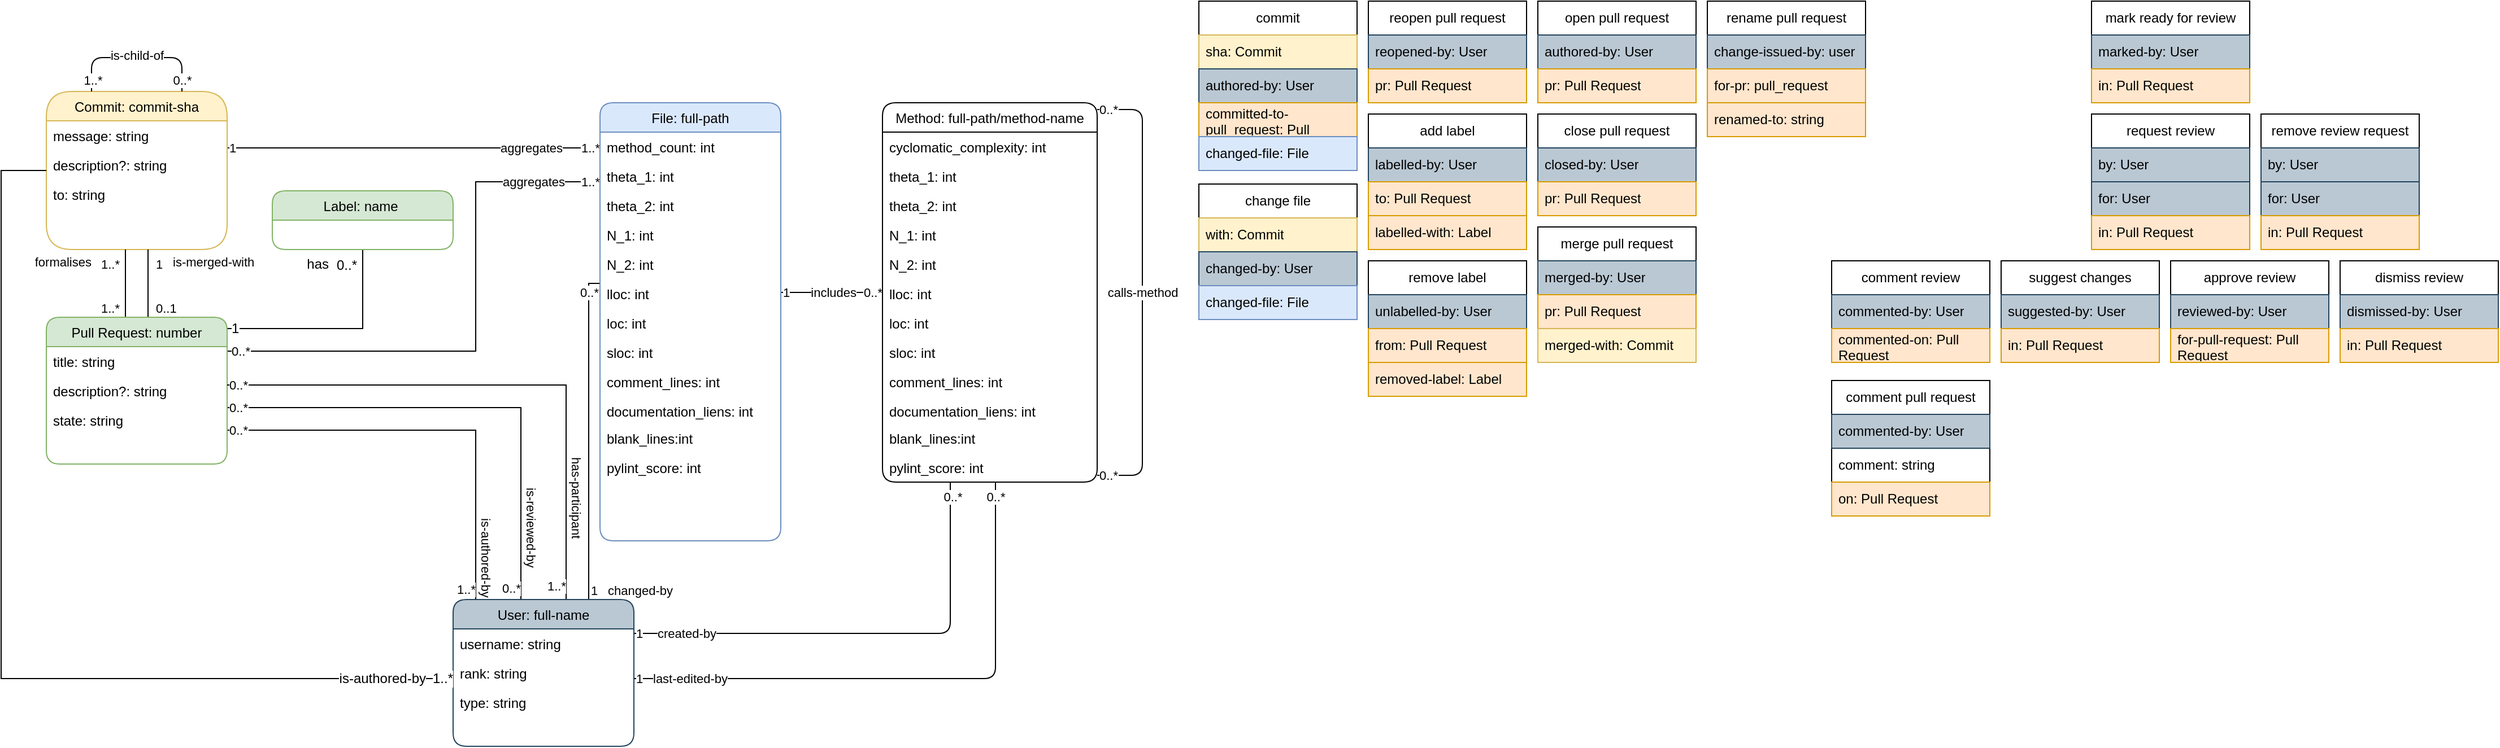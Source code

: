 <mxfile pages="3">
    <diagram id="C5RBs43oDa-KdzZeNtuy" name="Data-Model">
        <mxGraphModel dx="846" dy="-626" grid="1" gridSize="10" guides="1" tooltips="1" connect="1" arrows="1" fold="1" page="1" pageScale="1" pageWidth="1169" pageHeight="827" math="0" shadow="0">
            <root>
                <mxCell id="WIyWlLk6GJQsqaUBKTNV-0"/>
                <mxCell id="WIyWlLk6GJQsqaUBKTNV-1" parent="WIyWlLk6GJQsqaUBKTNV-0"/>
                <mxCell id="OsoryH45wkaK99GPfpwu-0" style="edgeStyle=orthogonalEdgeStyle;rounded=0;orthogonalLoop=1;jettySize=auto;html=1;fontSize=12;startSize=8;endSize=8;endArrow=none;startFill=0;" parent="WIyWlLk6GJQsqaUBKTNV-1" edge="1">
                    <mxGeometry relative="1" as="geometry">
                        <Array as="points">
                            <mxPoint x="80" y="705"/>
                            <mxPoint x="80" y="190"/>
                        </Array>
                        <mxPoint x="200" y="190.0" as="targetPoint"/>
                    </mxGeometry>
                </mxCell>
                <mxCell id="dGSDt7Tnk5ZxoIO6iwxw-14" value="open pull request" style="swimlane;fontStyle=0;childLayout=stackLayout;horizontal=1;startSize=30;horizontalStack=0;resizeParent=1;resizeParentMax=0;resizeLast=0;collapsible=1;marginBottom=0;whiteSpace=wrap;html=1;" parent="WIyWlLk6GJQsqaUBKTNV-1" vertex="1">
                    <mxGeometry x="1480" y="840" width="140" height="90" as="geometry"/>
                </mxCell>
                <mxCell id="dGSDt7Tnk5ZxoIO6iwxw-16" value="authored-by: User" style="text;strokeColor=#23445d;fillColor=#bac8d3;align=left;verticalAlign=middle;spacingLeft=4;spacingRight=4;overflow=hidden;points=[[0,0.5],[1,0.5]];portConstraint=eastwest;rotatable=0;whiteSpace=wrap;html=1;" parent="dGSDt7Tnk5ZxoIO6iwxw-14" vertex="1">
                    <mxGeometry y="30" width="140" height="30" as="geometry"/>
                </mxCell>
                <mxCell id="dGSDt7Tnk5ZxoIO6iwxw-17" value="pr: Pull Request" style="text;strokeColor=#d79b00;fillColor=#ffe6cc;align=left;verticalAlign=middle;spacingLeft=4;spacingRight=4;overflow=hidden;points=[[0,0.5],[1,0.5]];portConstraint=eastwest;rotatable=0;whiteSpace=wrap;html=1;" parent="dGSDt7Tnk5ZxoIO6iwxw-14" vertex="1">
                    <mxGeometry y="60" width="140" height="30" as="geometry"/>
                </mxCell>
                <mxCell id="dGSDt7Tnk5ZxoIO6iwxw-0" value="commit" style="swimlane;fontStyle=0;childLayout=stackLayout;horizontal=1;startSize=30;horizontalStack=0;resizeParent=1;resizeParentMax=0;resizeLast=0;collapsible=1;marginBottom=0;whiteSpace=wrap;html=1;" parent="WIyWlLk6GJQsqaUBKTNV-1" vertex="1">
                    <mxGeometry x="1180" y="840" width="140" height="150" as="geometry"/>
                </mxCell>
                <mxCell id="dGSDt7Tnk5ZxoIO6iwxw-1" value="sha: Commit" style="text;strokeColor=#d6b656;fillColor=#fff2cc;align=left;verticalAlign=middle;spacingLeft=4;spacingRight=4;overflow=hidden;points=[[0,0.5],[1,0.5]];portConstraint=eastwest;rotatable=0;whiteSpace=wrap;html=1;" parent="dGSDt7Tnk5ZxoIO6iwxw-0" vertex="1">
                    <mxGeometry y="30" width="140" height="30" as="geometry"/>
                </mxCell>
                <mxCell id="dGSDt7Tnk5ZxoIO6iwxw-2" value="authored-by: User" style="text;strokeColor=#23445d;fillColor=#bac8d3;align=left;verticalAlign=middle;spacingLeft=4;spacingRight=4;overflow=hidden;points=[[0,0.5],[1,0.5]];portConstraint=eastwest;rotatable=0;whiteSpace=wrap;html=1;" parent="dGSDt7Tnk5ZxoIO6iwxw-0" vertex="1">
                    <mxGeometry y="60" width="140" height="30" as="geometry"/>
                </mxCell>
                <mxCell id="dGSDt7Tnk5ZxoIO6iwxw-3" value="committed-to-pull_request: Pull Request" style="text;strokeColor=#d79b00;fillColor=#ffe6cc;align=left;verticalAlign=middle;spacingLeft=4;spacingRight=4;overflow=hidden;points=[[0,0.5],[1,0.5]];portConstraint=eastwest;rotatable=0;whiteSpace=wrap;html=1;" parent="dGSDt7Tnk5ZxoIO6iwxw-0" vertex="1">
                    <mxGeometry y="90" width="140" height="30" as="geometry"/>
                </mxCell>
                <mxCell id="ZhmbJ5T0E56LUVYO4Q5e-6" value="changed-file: File" style="text;strokeColor=#6c8ebf;fillColor=#dae8fc;align=left;verticalAlign=middle;spacingLeft=4;spacingRight=4;overflow=hidden;points=[[0,0.5],[1,0.5]];portConstraint=eastwest;rotatable=0;whiteSpace=wrap;html=1;" parent="dGSDt7Tnk5ZxoIO6iwxw-0" vertex="1">
                    <mxGeometry y="120" width="140" height="30" as="geometry"/>
                </mxCell>
                <mxCell id="dGSDt7Tnk5ZxoIO6iwxw-4" value="add label" style="swimlane;fontStyle=0;childLayout=stackLayout;horizontal=1;startSize=30;horizontalStack=0;resizeParent=1;resizeParentMax=0;resizeLast=0;collapsible=1;marginBottom=0;whiteSpace=wrap;html=1;" parent="WIyWlLk6GJQsqaUBKTNV-1" vertex="1">
                    <mxGeometry x="1330" y="940" width="140" height="120" as="geometry"/>
                </mxCell>
                <mxCell id="dGSDt7Tnk5ZxoIO6iwxw-6" value="labelled-by: User" style="text;strokeColor=#23445d;fillColor=#bac8d3;align=left;verticalAlign=middle;spacingLeft=4;spacingRight=4;overflow=hidden;points=[[0,0.5],[1,0.5]];portConstraint=eastwest;rotatable=0;whiteSpace=wrap;html=1;" parent="dGSDt7Tnk5ZxoIO6iwxw-4" vertex="1">
                    <mxGeometry y="30" width="140" height="30" as="geometry"/>
                </mxCell>
                <mxCell id="dGSDt7Tnk5ZxoIO6iwxw-7" value="to: Pull Request" style="text;strokeColor=#d79b00;fillColor=#ffe6cc;align=left;verticalAlign=middle;spacingLeft=4;spacingRight=4;overflow=hidden;points=[[0,0.5],[1,0.5]];portConstraint=eastwest;rotatable=0;whiteSpace=wrap;html=1;" parent="dGSDt7Tnk5ZxoIO6iwxw-4" vertex="1">
                    <mxGeometry y="60" width="140" height="30" as="geometry"/>
                </mxCell>
                <mxCell id="cFPhVOMwrruSEyY2H_j8-7" value="labelled-with: Label" style="text;strokeColor=#d79b00;fillColor=#ffe6cc;align=left;verticalAlign=middle;spacingLeft=4;spacingRight=4;overflow=hidden;points=[[0,0.5],[1,0.5]];portConstraint=eastwest;rotatable=0;whiteSpace=wrap;html=1;" parent="dGSDt7Tnk5ZxoIO6iwxw-4" vertex="1">
                    <mxGeometry y="90" width="140" height="30" as="geometry"/>
                </mxCell>
                <mxCell id="dGSDt7Tnk5ZxoIO6iwxw-9" value="remove label" style="swimlane;fontStyle=0;childLayout=stackLayout;horizontal=1;startSize=30;horizontalStack=0;resizeParent=1;resizeParentMax=0;resizeLast=0;collapsible=1;marginBottom=0;whiteSpace=wrap;html=1;" parent="WIyWlLk6GJQsqaUBKTNV-1" vertex="1">
                    <mxGeometry x="1330" y="1070" width="140" height="120" as="geometry"/>
                </mxCell>
                <mxCell id="dGSDt7Tnk5ZxoIO6iwxw-10" value="unlabelled-by: User" style="text;strokeColor=#23445d;fillColor=#bac8d3;align=left;verticalAlign=middle;spacingLeft=4;spacingRight=4;overflow=hidden;points=[[0,0.5],[1,0.5]];portConstraint=eastwest;rotatable=0;whiteSpace=wrap;html=1;" parent="dGSDt7Tnk5ZxoIO6iwxw-9" vertex="1">
                    <mxGeometry y="30" width="140" height="30" as="geometry"/>
                </mxCell>
                <mxCell id="dGSDt7Tnk5ZxoIO6iwxw-11" value="from: Pull Request" style="text;strokeColor=#d79b00;fillColor=#ffe6cc;align=left;verticalAlign=middle;spacingLeft=4;spacingRight=4;overflow=hidden;points=[[0,0.5],[1,0.5]];portConstraint=eastwest;rotatable=0;whiteSpace=wrap;html=1;" parent="dGSDt7Tnk5ZxoIO6iwxw-9" vertex="1">
                    <mxGeometry y="60" width="140" height="30" as="geometry"/>
                </mxCell>
                <mxCell id="cFPhVOMwrruSEyY2H_j8-6" value="removed-label: Label" style="text;strokeColor=#d79b00;fillColor=#ffe6cc;align=left;verticalAlign=middle;spacingLeft=4;spacingRight=4;overflow=hidden;points=[[0,0.5],[1,0.5]];portConstraint=eastwest;rotatable=0;whiteSpace=wrap;html=1;" parent="dGSDt7Tnk5ZxoIO6iwxw-9" vertex="1">
                    <mxGeometry y="90" width="140" height="30" as="geometry"/>
                </mxCell>
                <mxCell id="dGSDt7Tnk5ZxoIO6iwxw-19" value="merge pull request" style="swimlane;fontStyle=0;childLayout=stackLayout;horizontal=1;startSize=30;horizontalStack=0;resizeParent=1;resizeParentMax=0;resizeLast=0;collapsible=1;marginBottom=0;whiteSpace=wrap;html=1;" parent="WIyWlLk6GJQsqaUBKTNV-1" vertex="1">
                    <mxGeometry x="1480" y="1040" width="140" height="120" as="geometry"/>
                </mxCell>
                <mxCell id="dGSDt7Tnk5ZxoIO6iwxw-20" value="merged-by: User" style="text;strokeColor=#23445d;fillColor=#bac8d3;align=left;verticalAlign=middle;spacingLeft=4;spacingRight=4;overflow=hidden;points=[[0,0.5],[1,0.5]];portConstraint=eastwest;rotatable=0;whiteSpace=wrap;html=1;" parent="dGSDt7Tnk5ZxoIO6iwxw-19" vertex="1">
                    <mxGeometry y="30" width="140" height="30" as="geometry"/>
                </mxCell>
                <mxCell id="dGSDt7Tnk5ZxoIO6iwxw-21" value="pr: Pull Request" style="text;strokeColor=#d79b00;fillColor=#ffe6cc;align=left;verticalAlign=middle;spacingLeft=4;spacingRight=4;overflow=hidden;points=[[0,0.5],[1,0.5]];portConstraint=eastwest;rotatable=0;whiteSpace=wrap;html=1;" parent="dGSDt7Tnk5ZxoIO6iwxw-19" vertex="1">
                    <mxGeometry y="60" width="140" height="30" as="geometry"/>
                </mxCell>
                <mxCell id="SyDYMFvP34luzLLvAT9_-2" value="merged-with: Commit" style="text;strokeColor=#d6b656;fillColor=#fff2cc;align=left;verticalAlign=middle;spacingLeft=4;spacingRight=4;overflow=hidden;points=[[0,0.5],[1,0.5]];portConstraint=eastwest;rotatable=0;whiteSpace=wrap;html=1;" parent="dGSDt7Tnk5ZxoIO6iwxw-19" vertex="1">
                    <mxGeometry y="90" width="140" height="30" as="geometry"/>
                </mxCell>
                <mxCell id="dGSDt7Tnk5ZxoIO6iwxw-22" value="close pull request" style="swimlane;fontStyle=0;childLayout=stackLayout;horizontal=1;startSize=30;horizontalStack=0;resizeParent=1;resizeParentMax=0;resizeLast=0;collapsible=1;marginBottom=0;whiteSpace=wrap;html=1;" parent="WIyWlLk6GJQsqaUBKTNV-1" vertex="1">
                    <mxGeometry x="1480" y="940" width="140" height="90" as="geometry"/>
                </mxCell>
                <mxCell id="dGSDt7Tnk5ZxoIO6iwxw-23" value="closed-by: User" style="text;strokeColor=#23445d;fillColor=#bac8d3;align=left;verticalAlign=middle;spacingLeft=4;spacingRight=4;overflow=hidden;points=[[0,0.5],[1,0.5]];portConstraint=eastwest;rotatable=0;whiteSpace=wrap;html=1;" parent="dGSDt7Tnk5ZxoIO6iwxw-22" vertex="1">
                    <mxGeometry y="30" width="140" height="30" as="geometry"/>
                </mxCell>
                <mxCell id="dGSDt7Tnk5ZxoIO6iwxw-24" value="pr: Pull Request" style="text;strokeColor=#d79b00;fillColor=#ffe6cc;align=left;verticalAlign=middle;spacingLeft=4;spacingRight=4;overflow=hidden;points=[[0,0.5],[1,0.5]];portConstraint=eastwest;rotatable=0;whiteSpace=wrap;html=1;" parent="dGSDt7Tnk5ZxoIO6iwxw-22" vertex="1">
                    <mxGeometry y="60" width="140" height="30" as="geometry"/>
                </mxCell>
                <mxCell id="dGSDt7Tnk5ZxoIO6iwxw-39" value="rename pull request" style="swimlane;fontStyle=0;childLayout=stackLayout;horizontal=1;startSize=30;horizontalStack=0;resizeParent=1;resizeParentMax=0;resizeLast=0;collapsible=1;marginBottom=0;whiteSpace=wrap;html=1;" parent="WIyWlLk6GJQsqaUBKTNV-1" vertex="1">
                    <mxGeometry x="1630" y="840" width="140" height="120" as="geometry"/>
                </mxCell>
                <mxCell id="dGSDt7Tnk5ZxoIO6iwxw-40" value="change-issued-by: user" style="text;strokeColor=#23445d;fillColor=#bac8d3;align=left;verticalAlign=middle;spacingLeft=4;spacingRight=4;overflow=hidden;points=[[0,0.5],[1,0.5]];portConstraint=eastwest;rotatable=0;whiteSpace=wrap;html=1;" parent="dGSDt7Tnk5ZxoIO6iwxw-39" vertex="1">
                    <mxGeometry y="30" width="140" height="30" as="geometry"/>
                </mxCell>
                <mxCell id="dGSDt7Tnk5ZxoIO6iwxw-41" value="for-pr: pull_request" style="text;strokeColor=#d79b00;fillColor=#ffe6cc;align=left;verticalAlign=middle;spacingLeft=4;spacingRight=4;overflow=hidden;points=[[0,0.5],[1,0.5]];portConstraint=eastwest;rotatable=0;whiteSpace=wrap;html=1;" parent="dGSDt7Tnk5ZxoIO6iwxw-39" vertex="1">
                    <mxGeometry y="60" width="140" height="30" as="geometry"/>
                </mxCell>
                <mxCell id="F_2k5IYyWrM17wDWxj8I-81" value="renamed-to: string" style="text;strokeColor=#d79b00;fillColor=#ffe6cc;align=left;verticalAlign=middle;spacingLeft=4;spacingRight=4;overflow=hidden;points=[[0,0.5],[1,0.5]];portConstraint=eastwest;rotatable=0;whiteSpace=wrap;html=1;" parent="dGSDt7Tnk5ZxoIO6iwxw-39" vertex="1">
                    <mxGeometry y="90" width="140" height="30" as="geometry"/>
                </mxCell>
                <mxCell id="dGSDt7Tnk5ZxoIO6iwxw-43" value="comment pull request" style="swimlane;fontStyle=0;childLayout=stackLayout;horizontal=1;startSize=30;horizontalStack=0;resizeParent=1;resizeParentMax=0;resizeLast=0;collapsible=1;marginBottom=0;whiteSpace=wrap;html=1;" parent="WIyWlLk6GJQsqaUBKTNV-1" vertex="1">
                    <mxGeometry x="1740" y="1176" width="140" height="120" as="geometry"/>
                </mxCell>
                <mxCell id="dGSDt7Tnk5ZxoIO6iwxw-46" value="commented-by: User" style="text;strokeColor=#23445d;fillColor=#bac8d3;align=left;verticalAlign=middle;spacingLeft=4;spacingRight=4;overflow=hidden;points=[[0,0.5],[1,0.5]];portConstraint=eastwest;rotatable=0;whiteSpace=wrap;html=1;" parent="dGSDt7Tnk5ZxoIO6iwxw-43" vertex="1">
                    <mxGeometry y="30" width="140" height="30" as="geometry"/>
                </mxCell>
                <mxCell id="7" value="comment: string" style="text;align=left;verticalAlign=middle;spacingLeft=4;spacingRight=4;overflow=hidden;points=[[0,0.5],[1,0.5]];portConstraint=eastwest;rotatable=0;whiteSpace=wrap;html=1;" vertex="1" parent="dGSDt7Tnk5ZxoIO6iwxw-43">
                    <mxGeometry y="60" width="140" height="30" as="geometry"/>
                </mxCell>
                <mxCell id="dGSDt7Tnk5ZxoIO6iwxw-45" value="on: Pull Request" style="text;strokeColor=#d79b00;fillColor=#ffe6cc;align=left;verticalAlign=middle;spacingLeft=4;spacingRight=4;overflow=hidden;points=[[0,0.5],[1,0.5]];portConstraint=eastwest;rotatable=0;whiteSpace=wrap;html=1;" parent="dGSDt7Tnk5ZxoIO6iwxw-43" vertex="1">
                    <mxGeometry y="90" width="140" height="30" as="geometry"/>
                </mxCell>
                <mxCell id="dGSDt7Tnk5ZxoIO6iwxw-47" value="approve review" style="swimlane;fontStyle=0;childLayout=stackLayout;horizontal=1;startSize=30;horizontalStack=0;resizeParent=1;resizeParentMax=0;resizeLast=0;collapsible=1;marginBottom=0;whiteSpace=wrap;html=1;" parent="WIyWlLk6GJQsqaUBKTNV-1" vertex="1">
                    <mxGeometry x="2040" y="1070" width="140" height="90" as="geometry">
                        <mxRectangle x="1660" y="840" width="120" height="30" as="alternateBounds"/>
                    </mxGeometry>
                </mxCell>
                <mxCell id="dGSDt7Tnk5ZxoIO6iwxw-48" value="reviewed-by: User" style="text;strokeColor=#23445d;fillColor=#bac8d3;align=left;verticalAlign=middle;spacingLeft=4;spacingRight=4;overflow=hidden;points=[[0,0.5],[1,0.5]];portConstraint=eastwest;rotatable=0;whiteSpace=wrap;html=1;" parent="dGSDt7Tnk5ZxoIO6iwxw-47" vertex="1">
                    <mxGeometry y="30" width="140" height="30" as="geometry"/>
                </mxCell>
                <mxCell id="dGSDt7Tnk5ZxoIO6iwxw-49" value="for-pull-request: Pull Request" style="text;strokeColor=#d79b00;fillColor=#ffe6cc;align=left;verticalAlign=middle;spacingLeft=4;spacingRight=4;overflow=hidden;points=[[0,0.5],[1,0.5]];portConstraint=eastwest;rotatable=0;whiteSpace=wrap;html=1;" parent="dGSDt7Tnk5ZxoIO6iwxw-47" vertex="1">
                    <mxGeometry y="60" width="140" height="30" as="geometry"/>
                </mxCell>
                <mxCell id="dGSDt7Tnk5ZxoIO6iwxw-53" value="dismiss review" style="swimlane;fontStyle=0;childLayout=stackLayout;horizontal=1;startSize=30;horizontalStack=0;resizeParent=1;resizeParentMax=0;resizeLast=0;collapsible=1;marginBottom=0;whiteSpace=wrap;html=1;" parent="WIyWlLk6GJQsqaUBKTNV-1" vertex="1">
                    <mxGeometry x="2190" y="1070" width="140" height="90" as="geometry"/>
                </mxCell>
                <mxCell id="dGSDt7Tnk5ZxoIO6iwxw-54" value="dismissed-by: User" style="text;strokeColor=#23445d;fillColor=#bac8d3;align=left;verticalAlign=middle;spacingLeft=4;spacingRight=4;overflow=hidden;points=[[0,0.5],[1,0.5]];portConstraint=eastwest;rotatable=0;whiteSpace=wrap;html=1;" parent="dGSDt7Tnk5ZxoIO6iwxw-53" vertex="1">
                    <mxGeometry y="30" width="140" height="30" as="geometry"/>
                </mxCell>
                <mxCell id="dGSDt7Tnk5ZxoIO6iwxw-55" value="in: Pull Request" style="text;strokeColor=#d79b00;fillColor=#ffe6cc;align=left;verticalAlign=middle;spacingLeft=4;spacingRight=4;overflow=hidden;points=[[0,0.5],[1,0.5]];portConstraint=eastwest;rotatable=0;whiteSpace=wrap;html=1;" parent="dGSDt7Tnk5ZxoIO6iwxw-53" vertex="1">
                    <mxGeometry y="60" width="140" height="30" as="geometry"/>
                </mxCell>
                <mxCell id="dGSDt7Tnk5ZxoIO6iwxw-56" value="reopen pull request" style="swimlane;fontStyle=0;childLayout=stackLayout;horizontal=1;startSize=30;horizontalStack=0;resizeParent=1;resizeParentMax=0;resizeLast=0;collapsible=1;marginBottom=0;whiteSpace=wrap;html=1;" parent="WIyWlLk6GJQsqaUBKTNV-1" vertex="1">
                    <mxGeometry x="1330" y="840" width="140" height="90" as="geometry"/>
                </mxCell>
                <mxCell id="dGSDt7Tnk5ZxoIO6iwxw-57" value="reopened-by: User" style="text;strokeColor=#23445d;fillColor=#bac8d3;align=left;verticalAlign=middle;spacingLeft=4;spacingRight=4;overflow=hidden;points=[[0,0.5],[1,0.5]];portConstraint=eastwest;rotatable=0;whiteSpace=wrap;html=1;" parent="dGSDt7Tnk5ZxoIO6iwxw-56" vertex="1">
                    <mxGeometry y="30" width="140" height="30" as="geometry"/>
                </mxCell>
                <mxCell id="dGSDt7Tnk5ZxoIO6iwxw-58" value="pr: Pull Request" style="text;strokeColor=#d79b00;fillColor=#ffe6cc;align=left;verticalAlign=middle;spacingLeft=4;spacingRight=4;overflow=hidden;points=[[0,0.5],[1,0.5]];portConstraint=eastwest;rotatable=0;whiteSpace=wrap;html=1;" parent="dGSDt7Tnk5ZxoIO6iwxw-56" vertex="1">
                    <mxGeometry y="60" width="140" height="30" as="geometry"/>
                </mxCell>
                <mxCell id="dGSDt7Tnk5ZxoIO6iwxw-60" value="change file" style="swimlane;fontStyle=0;childLayout=stackLayout;horizontal=1;startSize=30;horizontalStack=0;resizeParent=1;resizeParentMax=0;resizeLast=0;collapsible=1;marginBottom=0;whiteSpace=wrap;html=1;" parent="WIyWlLk6GJQsqaUBKTNV-1" vertex="1">
                    <mxGeometry x="1180" y="1002" width="140" height="120" as="geometry"/>
                </mxCell>
                <mxCell id="dGSDt7Tnk5ZxoIO6iwxw-61" value="with: Commit" style="text;strokeColor=#d6b656;fillColor=#fff2cc;align=left;verticalAlign=middle;spacingLeft=4;spacingRight=4;overflow=hidden;points=[[0,0.5],[1,0.5]];portConstraint=eastwest;rotatable=0;whiteSpace=wrap;html=1;" parent="dGSDt7Tnk5ZxoIO6iwxw-60" vertex="1">
                    <mxGeometry y="30" width="140" height="30" as="geometry"/>
                </mxCell>
                <mxCell id="dGSDt7Tnk5ZxoIO6iwxw-62" value="changed-by: User" style="text;strokeColor=#23445d;fillColor=#bac8d3;align=left;verticalAlign=middle;spacingLeft=4;spacingRight=4;overflow=hidden;points=[[0,0.5],[1,0.5]];portConstraint=eastwest;rotatable=0;whiteSpace=wrap;html=1;" parent="dGSDt7Tnk5ZxoIO6iwxw-60" vertex="1">
                    <mxGeometry y="60" width="140" height="30" as="geometry"/>
                </mxCell>
                <mxCell id="dGSDt7Tnk5ZxoIO6iwxw-63" value="changed-file: File" style="text;strokeColor=#6c8ebf;fillColor=#dae8fc;align=left;verticalAlign=middle;spacingLeft=4;spacingRight=4;overflow=hidden;points=[[0,0.5],[1,0.5]];portConstraint=eastwest;rotatable=0;whiteSpace=wrap;html=1;" parent="dGSDt7Tnk5ZxoIO6iwxw-60" vertex="1">
                    <mxGeometry y="90" width="140" height="30" as="geometry"/>
                </mxCell>
                <mxCell id="1tEBdCSff_7u_dz9eGTI-0" style="edgeStyle=orthogonalEdgeStyle;rounded=0;orthogonalLoop=1;jettySize=auto;html=1;endArrow=none;startFill=0;" parent="WIyWlLk6GJQsqaUBKTNV-1" source="1tEBdCSff_7u_dz9eGTI-4" target="1tEBdCSff_7u_dz9eGTI-51" edge="1">
                    <mxGeometry relative="1" as="geometry">
                        <Array as="points">
                            <mxPoint x="490" y="970"/>
                            <mxPoint x="490" y="970"/>
                        </Array>
                    </mxGeometry>
                </mxCell>
                <mxCell id="1tEBdCSff_7u_dz9eGTI-1" value="1" style="edgeLabel;html=1;align=left;verticalAlign=middle;resizable=0;points=[];" parent="1tEBdCSff_7u_dz9eGTI-0" vertex="1" connectable="0">
                    <mxGeometry x="-1" relative="1" as="geometry">
                        <mxPoint as="offset"/>
                    </mxGeometry>
                </mxCell>
                <mxCell id="1tEBdCSff_7u_dz9eGTI-2" value="aggregates" style="edgeLabel;html=1;align=right;verticalAlign=middle;resizable=0;points=[];" parent="1tEBdCSff_7u_dz9eGTI-0" vertex="1" connectable="0">
                    <mxGeometry x="0.8" relative="1" as="geometry">
                        <mxPoint as="offset"/>
                    </mxGeometry>
                </mxCell>
                <mxCell id="1tEBdCSff_7u_dz9eGTI-3" value="1..*" style="edgeLabel;html=1;align=right;verticalAlign=middle;resizable=0;points=[];" parent="1tEBdCSff_7u_dz9eGTI-0" vertex="1" connectable="0">
                    <mxGeometry x="1" relative="1" as="geometry">
                        <mxPoint as="offset"/>
                    </mxGeometry>
                </mxCell>
                <mxCell id="1tEBdCSff_7u_dz9eGTI-4" value="Commit: commit-sha" style="swimlane;fontStyle=0;align=center;verticalAlign=top;childLayout=stackLayout;horizontal=1;startSize=26;horizontalStack=0;resizeParent=1;resizeLast=0;collapsible=1;marginBottom=0;rounded=1;shadow=0;strokeWidth=1;arcSize=29;fillColor=#fff2cc;strokeColor=#d6b656;" parent="WIyWlLk6GJQsqaUBKTNV-1" vertex="1">
                    <mxGeometry x="160" y="920" width="160" height="140" as="geometry">
                        <mxRectangle x="200" y="240" width="160" height="26" as="alternateBounds"/>
                    </mxGeometry>
                </mxCell>
                <mxCell id="1tEBdCSff_7u_dz9eGTI-6" value="message: string" style="text;align=left;verticalAlign=top;spacingLeft=4;spacingRight=4;overflow=hidden;rotatable=0;points=[[0,0.5],[1,0.5]];portConstraint=eastwest;rounded=1;shadow=0;html=0;" parent="1tEBdCSff_7u_dz9eGTI-4" vertex="1">
                    <mxGeometry y="26" width="160" height="26" as="geometry"/>
                </mxCell>
                <mxCell id="1tEBdCSff_7u_dz9eGTI-7" value="description?: string" style="text;align=left;verticalAlign=top;spacingLeft=4;spacingRight=4;overflow=hidden;rotatable=0;points=[[0,0.5],[1,0.5]];portConstraint=eastwest;rounded=1;shadow=0;html=0;" parent="1tEBdCSff_7u_dz9eGTI-4" vertex="1">
                    <mxGeometry y="52" width="160" height="26" as="geometry"/>
                </mxCell>
                <mxCell id="1tEBdCSff_7u_dz9eGTI-8" value="to: string" style="text;align=left;verticalAlign=top;spacingLeft=4;spacingRight=4;overflow=hidden;rotatable=0;points=[[0,0.5],[1,0.5]];portConstraint=eastwest;rounded=1;" parent="1tEBdCSff_7u_dz9eGTI-4" vertex="1">
                    <mxGeometry y="78" width="160" height="26" as="geometry"/>
                </mxCell>
                <mxCell id="1tEBdCSff_7u_dz9eGTI-9" style="edgeStyle=orthogonalEdgeStyle;rounded=0;orthogonalLoop=1;jettySize=auto;html=1;endArrow=none;startFill=0;elbow=vertical;" parent="WIyWlLk6GJQsqaUBKTNV-1" source="1tEBdCSff_7u_dz9eGTI-33" edge="1">
                    <mxGeometry relative="1" as="geometry">
                        <mxPoint x="320" y="1175" as="sourcePoint"/>
                        <mxPoint x="650" y="1000" as="targetPoint"/>
                        <Array as="points">
                            <mxPoint x="540" y="1150"/>
                            <mxPoint x="540" y="1000"/>
                        </Array>
                    </mxGeometry>
                </mxCell>
                <mxCell id="1tEBdCSff_7u_dz9eGTI-10" value="aggregates" style="edgeLabel;html=1;align=right;verticalAlign=middle;resizable=0;points=[];" parent="1tEBdCSff_7u_dz9eGTI-9" vertex="1" connectable="0">
                    <mxGeometry x="0.87" relative="1" as="geometry">
                        <mxPoint as="offset"/>
                    </mxGeometry>
                </mxCell>
                <mxCell id="1tEBdCSff_7u_dz9eGTI-11" value="1..*" style="edgeLabel;html=1;align=right;verticalAlign=middle;resizable=0;points=[];" parent="1tEBdCSff_7u_dz9eGTI-9" vertex="1" connectable="0">
                    <mxGeometry x="1" relative="1" as="geometry">
                        <mxPoint as="offset"/>
                    </mxGeometry>
                </mxCell>
                <mxCell id="1tEBdCSff_7u_dz9eGTI-12" value="0..*" style="edgeLabel;html=1;align=left;verticalAlign=middle;resizable=0;points=[];" parent="1tEBdCSff_7u_dz9eGTI-9" vertex="1" connectable="0">
                    <mxGeometry x="-1" relative="1" as="geometry">
                        <mxPoint x="2" as="offset"/>
                    </mxGeometry>
                </mxCell>
                <mxCell id="1tEBdCSff_7u_dz9eGTI-13" style="edgeStyle=orthogonalEdgeStyle;rounded=0;orthogonalLoop=1;jettySize=auto;html=1;endArrow=none;startFill=0;elbow=vertical;" parent="WIyWlLk6GJQsqaUBKTNV-1" source="1tEBdCSff_7u_dz9eGTI-33" target="1tEBdCSff_7u_dz9eGTI-4" edge="1">
                    <mxGeometry relative="1" as="geometry">
                        <Array as="points">
                            <mxPoint x="230" y="1090"/>
                            <mxPoint x="230" y="1090"/>
                        </Array>
                    </mxGeometry>
                </mxCell>
                <mxCell id="1tEBdCSff_7u_dz9eGTI-14" value="formalises" style="edgeLabel;html=1;align=right;verticalAlign=middle;resizable=0;points=[];" parent="1tEBdCSff_7u_dz9eGTI-13" vertex="1" connectable="0">
                    <mxGeometry x="0.65" y="5" relative="1" as="geometry">
                        <mxPoint x="-25" as="offset"/>
                    </mxGeometry>
                </mxCell>
                <mxCell id="1tEBdCSff_7u_dz9eGTI-15" value="1..*" style="edgeLabel;html=1;align=right;verticalAlign=bottom;resizable=0;points=[];labelPosition=center;verticalLabelPosition=top;" parent="1tEBdCSff_7u_dz9eGTI-13" vertex="1" connectable="0">
                    <mxGeometry x="-1" y="5" relative="1" as="geometry">
                        <mxPoint as="offset"/>
                    </mxGeometry>
                </mxCell>
                <mxCell id="1tEBdCSff_7u_dz9eGTI-16" value="1..*" style="edgeLabel;html=1;align=right;verticalAlign=top;resizable=0;points=[];labelPosition=center;verticalLabelPosition=top;" parent="1tEBdCSff_7u_dz9eGTI-13" vertex="1" connectable="0">
                    <mxGeometry x="1" y="5" relative="1" as="geometry">
                        <mxPoint as="offset"/>
                    </mxGeometry>
                </mxCell>
                <mxCell id="1tEBdCSff_7u_dz9eGTI-17" style="edgeStyle=orthogonalEdgeStyle;rounded=0;orthogonalLoop=1;jettySize=auto;html=1;endArrow=none;startFill=0;" parent="WIyWlLk6GJQsqaUBKTNV-1" source="1tEBdCSff_7u_dz9eGTI-33" target="1tEBdCSff_7u_dz9eGTI-46" edge="1">
                    <mxGeometry relative="1" as="geometry">
                        <Array as="points">
                            <mxPoint x="580" y="1200"/>
                        </Array>
                    </mxGeometry>
                </mxCell>
                <mxCell id="1tEBdCSff_7u_dz9eGTI-18" value="0..*" style="edgeLabel;html=1;align=left;verticalAlign=middle;resizable=0;points=[];" parent="1tEBdCSff_7u_dz9eGTI-17" vertex="1" connectable="0">
                    <mxGeometry x="-1" relative="1" as="geometry">
                        <mxPoint as="offset"/>
                    </mxGeometry>
                </mxCell>
                <mxCell id="1tEBdCSff_7u_dz9eGTI-19" value="is-reviewed-by" style="edgeLabel;html=1;align=left;verticalAlign=middle;resizable=0;points=[];textDirection=vertical-rl;" parent="1tEBdCSff_7u_dz9eGTI-17" vertex="1" connectable="0">
                    <mxGeometry x="0.7" relative="1" as="geometry">
                        <mxPoint as="offset"/>
                    </mxGeometry>
                </mxCell>
                <mxCell id="1tEBdCSff_7u_dz9eGTI-20" value="0..*" style="edgeLabel;html=1;align=right;verticalAlign=middle;resizable=0;points=[];" parent="1tEBdCSff_7u_dz9eGTI-17" vertex="1" connectable="0">
                    <mxGeometry x="0.95" relative="1" as="geometry">
                        <mxPoint as="offset"/>
                    </mxGeometry>
                </mxCell>
                <mxCell id="1tEBdCSff_7u_dz9eGTI-21" style="edgeStyle=orthogonalEdgeStyle;rounded=0;orthogonalLoop=1;jettySize=auto;html=1;endArrow=none;startFill=0;" parent="WIyWlLk6GJQsqaUBKTNV-1" source="1tEBdCSff_7u_dz9eGTI-33" target="1tEBdCSff_7u_dz9eGTI-46" edge="1">
                    <mxGeometry relative="1" as="geometry">
                        <Array as="points">
                            <mxPoint x="540" y="1220"/>
                        </Array>
                    </mxGeometry>
                </mxCell>
                <mxCell id="1tEBdCSff_7u_dz9eGTI-22" value="0..*" style="edgeLabel;html=1;align=left;verticalAlign=middle;resizable=0;points=[];" parent="1tEBdCSff_7u_dz9eGTI-21" vertex="1" connectable="0">
                    <mxGeometry x="-1" relative="1" as="geometry">
                        <mxPoint as="offset"/>
                    </mxGeometry>
                </mxCell>
                <mxCell id="1tEBdCSff_7u_dz9eGTI-23" value="is-authored-by" style="edgeLabel;html=1;align=left;verticalAlign=middle;resizable=0;points=[];textDirection=vertical-lr;" parent="1tEBdCSff_7u_dz9eGTI-21" vertex="1" connectable="0">
                    <mxGeometry x="0.8" relative="1" as="geometry">
                        <mxPoint as="offset"/>
                    </mxGeometry>
                </mxCell>
                <mxCell id="1tEBdCSff_7u_dz9eGTI-24" value="1..*" style="edgeLabel;html=1;align=right;verticalAlign=middle;resizable=0;points=[];" parent="1tEBdCSff_7u_dz9eGTI-21" vertex="1" connectable="0">
                    <mxGeometry x="0.95" relative="1" as="geometry">
                        <mxPoint as="offset"/>
                    </mxGeometry>
                </mxCell>
                <mxCell id="1tEBdCSff_7u_dz9eGTI-25" style="edgeStyle=orthogonalEdgeStyle;rounded=0;orthogonalLoop=1;jettySize=auto;html=1;endArrow=none;startFill=0;endFill=0;" parent="WIyWlLk6GJQsqaUBKTNV-1" source="1tEBdCSff_7u_dz9eGTI-33" target="1tEBdCSff_7u_dz9eGTI-4" edge="1">
                    <mxGeometry relative="1" as="geometry">
                        <Array as="points">
                            <mxPoint x="250" y="1090"/>
                            <mxPoint x="250" y="1090"/>
                        </Array>
                    </mxGeometry>
                </mxCell>
                <mxCell id="1tEBdCSff_7u_dz9eGTI-26" value="&lt;span style=&quot;font-style: normal;&quot;&gt;is-merged-with&lt;/span&gt;" style="edgeLabel;html=1;align=left;verticalAlign=middle;resizable=0;points=[];fontStyle=2" parent="1tEBdCSff_7u_dz9eGTI-25" vertex="1" connectable="0">
                    <mxGeometry x="0.65" y="-5" relative="1" as="geometry">
                        <mxPoint x="15" as="offset"/>
                    </mxGeometry>
                </mxCell>
                <mxCell id="1tEBdCSff_7u_dz9eGTI-27" value="1" style="edgeLabel;html=1;align=left;verticalAlign=top;resizable=0;points=[];" parent="1tEBdCSff_7u_dz9eGTI-25" vertex="1" connectable="0">
                    <mxGeometry x="1" y="-5" relative="1" as="geometry">
                        <mxPoint as="offset"/>
                    </mxGeometry>
                </mxCell>
                <mxCell id="1tEBdCSff_7u_dz9eGTI-28" value="0..1" style="edgeLabel;html=1;align=left;verticalAlign=bottom;resizable=0;points=[];" parent="1tEBdCSff_7u_dz9eGTI-25" vertex="1" connectable="0">
                    <mxGeometry x="-1" y="-5" relative="1" as="geometry">
                        <mxPoint as="offset"/>
                    </mxGeometry>
                </mxCell>
                <mxCell id="1tEBdCSff_7u_dz9eGTI-29" value="" style="edgeStyle=orthogonalEdgeStyle;rounded=0;orthogonalLoop=1;jettySize=auto;html=1;fontSize=12;endArrow=none;startFill=0;" parent="WIyWlLk6GJQsqaUBKTNV-1" source="1tEBdCSff_7u_dz9eGTI-33" target="1tEBdCSff_7u_dz9eGTI-71" edge="1">
                    <mxGeometry relative="1" as="geometry">
                        <Array as="points">
                            <mxPoint x="440" y="1130"/>
                        </Array>
                        <mxPoint x="420" y="1100" as="targetPoint"/>
                    </mxGeometry>
                </mxCell>
                <mxCell id="1tEBdCSff_7u_dz9eGTI-30" value="has" style="edgeLabel;html=1;align=right;verticalAlign=middle;resizable=0;points=[];fontSize=12;" parent="1tEBdCSff_7u_dz9eGTI-29" vertex="1" connectable="0">
                    <mxGeometry x="0.87" y="5" relative="1" as="geometry">
                        <mxPoint x="-25" as="offset"/>
                    </mxGeometry>
                </mxCell>
                <mxCell id="1tEBdCSff_7u_dz9eGTI-31" value="0..*" style="edgeLabel;html=1;align=right;verticalAlign=top;resizable=0;points=[];fontSize=12;" parent="1tEBdCSff_7u_dz9eGTI-29" vertex="1" connectable="0">
                    <mxGeometry x="1" y="5" relative="1" as="geometry">
                        <mxPoint as="offset"/>
                    </mxGeometry>
                </mxCell>
                <mxCell id="1tEBdCSff_7u_dz9eGTI-32" value="1" style="edgeLabel;html=1;align=left;verticalAlign=middle;resizable=0;points=[];fontSize=12;" parent="1tEBdCSff_7u_dz9eGTI-29" vertex="1" connectable="0">
                    <mxGeometry x="-1" relative="1" as="geometry">
                        <mxPoint x="2" as="offset"/>
                    </mxGeometry>
                </mxCell>
                <mxCell id="1tEBdCSff_7u_dz9eGTI-33" value="Pull Request: number" style="swimlane;fontStyle=0;align=center;verticalAlign=top;childLayout=stackLayout;horizontal=1;startSize=26;horizontalStack=0;resizeParent=1;resizeLast=0;collapsible=1;marginBottom=0;rounded=1;shadow=0;strokeWidth=1;fillColor=#d5e8d4;strokeColor=#82b366;" parent="WIyWlLk6GJQsqaUBKTNV-1" vertex="1">
                    <mxGeometry x="160" y="1120" width="160" height="130" as="geometry">
                        <mxRectangle x="200" y="40" width="160" height="26" as="alternateBounds"/>
                    </mxGeometry>
                </mxCell>
                <mxCell id="1tEBdCSff_7u_dz9eGTI-35" value="title: string" style="text;align=left;verticalAlign=top;spacingLeft=4;spacingRight=4;overflow=hidden;rotatable=0;points=[[0,0.5],[1,0.5]];portConstraint=eastwest;rounded=1;shadow=0;html=0;" parent="1tEBdCSff_7u_dz9eGTI-33" vertex="1">
                    <mxGeometry y="26" width="160" height="26" as="geometry"/>
                </mxCell>
                <mxCell id="1tEBdCSff_7u_dz9eGTI-37" value="description?: string" style="text;align=left;verticalAlign=top;spacingLeft=4;spacingRight=4;overflow=hidden;rotatable=0;points=[[0,0.5],[1,0.5]];portConstraint=eastwest;rounded=1;" parent="1tEBdCSff_7u_dz9eGTI-33" vertex="1">
                    <mxGeometry y="52" width="160" height="26" as="geometry"/>
                </mxCell>
                <mxCell id="1tEBdCSff_7u_dz9eGTI-36" value="state: string&#xa;" style="text;align=left;verticalAlign=top;spacingLeft=4;spacingRight=4;overflow=hidden;rotatable=0;points=[[0,0.5],[1,0.5]];portConstraint=eastwest;fontStyle=0;rounded=1;" parent="1tEBdCSff_7u_dz9eGTI-33" vertex="1">
                    <mxGeometry y="78" width="160" height="26" as="geometry"/>
                </mxCell>
                <mxCell id="1tEBdCSff_7u_dz9eGTI-38" style="edgeStyle=orthogonalEdgeStyle;rounded=0;orthogonalLoop=1;jettySize=auto;html=1;endArrow=none;startFill=0;align=right;labelPosition=left;verticalLabelPosition=middle;verticalAlign=middle;" parent="WIyWlLk6GJQsqaUBKTNV-1" source="1tEBdCSff_7u_dz9eGTI-46" target="1tEBdCSff_7u_dz9eGTI-33" edge="1">
                    <mxGeometry relative="1" as="geometry">
                        <Array as="points">
                            <mxPoint x="620" y="1180"/>
                        </Array>
                    </mxGeometry>
                </mxCell>
                <mxCell id="1tEBdCSff_7u_dz9eGTI-39" value="has-participant" style="edgeLabel;html=1;align=left;verticalAlign=middle;resizable=0;points=[];textDirection=vertical-lr;" parent="1tEBdCSff_7u_dz9eGTI-38" vertex="1" connectable="0">
                    <mxGeometry x="-0.63" relative="1" as="geometry">
                        <mxPoint as="offset"/>
                    </mxGeometry>
                </mxCell>
                <mxCell id="1tEBdCSff_7u_dz9eGTI-40" value="1..*" style="edgeLabel;html=1;align=right;verticalAlign=middle;resizable=0;points=[];labelPosition=left;verticalLabelPosition=middle;" parent="1tEBdCSff_7u_dz9eGTI-38" vertex="1" connectable="0">
                    <mxGeometry x="-0.95" relative="1" as="geometry">
                        <mxPoint as="offset"/>
                    </mxGeometry>
                </mxCell>
                <mxCell id="1tEBdCSff_7u_dz9eGTI-41" value="0..*" style="edgeLabel;html=1;align=left;verticalAlign=middle;resizable=0;points=[];" parent="1tEBdCSff_7u_dz9eGTI-38" vertex="1" connectable="0">
                    <mxGeometry x="1" relative="1" as="geometry">
                        <mxPoint as="offset"/>
                    </mxGeometry>
                </mxCell>
                <mxCell id="1tEBdCSff_7u_dz9eGTI-42" style="edgeStyle=orthogonalEdgeStyle;rounded=0;orthogonalLoop=1;jettySize=auto;html=1;endArrow=none;startFill=0;" parent="WIyWlLk6GJQsqaUBKTNV-1" source="1tEBdCSff_7u_dz9eGTI-46" target="1tEBdCSff_7u_dz9eGTI-51" edge="1">
                    <mxGeometry relative="1" as="geometry">
                        <Array as="points">
                            <mxPoint x="640" y="1090"/>
                        </Array>
                    </mxGeometry>
                </mxCell>
                <mxCell id="1tEBdCSff_7u_dz9eGTI-43" value="1" style="edgeLabel;html=1;align=left;verticalAlign=bottom;resizable=0;points=[];" parent="1tEBdCSff_7u_dz9eGTI-42" vertex="1" connectable="0">
                    <mxGeometry x="-1" relative="1" as="geometry">
                        <mxPoint as="offset"/>
                    </mxGeometry>
                </mxCell>
                <mxCell id="1tEBdCSff_7u_dz9eGTI-44" value="changed-by" style="edgeLabel;html=1;align=left;verticalAlign=bottom;resizable=0;points=[];" parent="1tEBdCSff_7u_dz9eGTI-42" vertex="1" connectable="0">
                    <mxGeometry x="-1" relative="1" as="geometry">
                        <mxPoint x="15" as="offset"/>
                    </mxGeometry>
                </mxCell>
                <mxCell id="1tEBdCSff_7u_dz9eGTI-45" value="0..*" style="edgeLabel;html=1;align=right;verticalAlign=middle;resizable=0;points=[];" parent="1tEBdCSff_7u_dz9eGTI-42" vertex="1" connectable="0">
                    <mxGeometry x="1" relative="1" as="geometry">
                        <mxPoint x="-1" y="8" as="offset"/>
                    </mxGeometry>
                </mxCell>
                <mxCell id="1tEBdCSff_7u_dz9eGTI-46" value="User: full-name" style="swimlane;fontStyle=0;align=center;verticalAlign=top;childLayout=stackLayout;horizontal=1;startSize=26;horizontalStack=0;resizeParent=1;resizeLast=0;collapsible=1;marginBottom=0;rounded=1;shadow=0;strokeWidth=1;fillColor=#bac8d3;strokeColor=#23445d;" parent="WIyWlLk6GJQsqaUBKTNV-1" vertex="1">
                    <mxGeometry x="520.0" y="1370" width="160" height="130" as="geometry">
                        <mxRectangle x="200" y="640" width="160" height="26" as="alternateBounds"/>
                    </mxGeometry>
                </mxCell>
                <mxCell id="1tEBdCSff_7u_dz9eGTI-48" value="username: string&#xa;" style="text;align=left;verticalAlign=top;spacingLeft=4;spacingRight=4;overflow=hidden;rotatable=0;points=[[0,0.5],[1,0.5]];portConstraint=eastwest;fontStyle=0;rounded=1;" parent="1tEBdCSff_7u_dz9eGTI-46" vertex="1">
                    <mxGeometry y="26" width="160" height="26" as="geometry"/>
                </mxCell>
                <mxCell id="1tEBdCSff_7u_dz9eGTI-49" value="rank: string&#xa;" style="text;align=left;verticalAlign=top;spacingLeft=4;spacingRight=4;overflow=hidden;rotatable=0;points=[[0,0.5],[1,0.5]];portConstraint=eastwest;fontStyle=0;rounded=1;" parent="1tEBdCSff_7u_dz9eGTI-46" vertex="1">
                    <mxGeometry y="52" width="160" height="26" as="geometry"/>
                </mxCell>
                <mxCell id="1tEBdCSff_7u_dz9eGTI-50" value="type: string" style="text;align=left;verticalAlign=top;spacingLeft=4;spacingRight=4;overflow=hidden;rotatable=0;points=[[0,0.5],[1,0.5]];portConstraint=eastwest;fontStyle=0;rounded=1;" parent="1tEBdCSff_7u_dz9eGTI-46" vertex="1">
                    <mxGeometry y="78" width="160" height="26" as="geometry"/>
                </mxCell>
                <mxCell id="Lo2DWNxIxuQ1iNFuZWaj-28" style="edgeStyle=elbowEdgeStyle;html=1;endArrow=none;endFill=0;elbow=vertical;" parent="WIyWlLk6GJQsqaUBKTNV-1" source="1tEBdCSff_7u_dz9eGTI-51" target="Lo2DWNxIxuQ1iNFuZWaj-13" edge="1">
                    <mxGeometry relative="1" as="geometry"/>
                </mxCell>
                <mxCell id="Lo2DWNxIxuQ1iNFuZWaj-29" value="includes" style="edgeLabel;html=1;align=right;verticalAlign=middle;resizable=0;points=[];" parent="Lo2DWNxIxuQ1iNFuZWaj-28" vertex="1" connectable="0">
                    <mxGeometry x="0.5" relative="1" as="geometry">
                        <mxPoint as="offset"/>
                    </mxGeometry>
                </mxCell>
                <mxCell id="Lo2DWNxIxuQ1iNFuZWaj-30" value="0..*" style="edgeLabel;html=1;align=right;verticalAlign=middle;resizable=0;points=[];" parent="Lo2DWNxIxuQ1iNFuZWaj-28" vertex="1" connectable="0">
                    <mxGeometry x="1" relative="1" as="geometry">
                        <mxPoint as="offset"/>
                    </mxGeometry>
                </mxCell>
                <mxCell id="Lo2DWNxIxuQ1iNFuZWaj-32" value="1" style="edgeLabel;html=1;align=left;verticalAlign=middle;resizable=0;points=[];" parent="Lo2DWNxIxuQ1iNFuZWaj-28" vertex="1" connectable="0">
                    <mxGeometry x="-1" relative="1" as="geometry">
                        <mxPoint as="offset"/>
                    </mxGeometry>
                </mxCell>
                <mxCell id="1tEBdCSff_7u_dz9eGTI-51" value="File: full-path" style="swimlane;fontStyle=0;align=center;verticalAlign=top;childLayout=stackLayout;horizontal=1;startSize=26;horizontalStack=0;resizeParent=1;resizeLast=0;collapsible=1;marginBottom=0;rounded=1;shadow=0;strokeWidth=1;fillColor=#dae8fc;strokeColor=#6c8ebf;" parent="WIyWlLk6GJQsqaUBKTNV-1" vertex="1">
                    <mxGeometry x="650" y="930" width="160" height="388" as="geometry">
                        <mxRectangle x="600" y="120" width="160" height="26" as="alternateBounds"/>
                    </mxGeometry>
                </mxCell>
                <mxCell id="Lo2DWNxIxuQ1iNFuZWaj-2" value="method_count: int" style="text;align=left;verticalAlign=top;spacingLeft=4;spacingRight=4;overflow=hidden;rotatable=0;points=[[0,0.5],[1,0.5]];portConstraint=eastwest;rounded=1;shadow=0;html=0;" parent="1tEBdCSff_7u_dz9eGTI-51" vertex="1">
                    <mxGeometry y="26" width="160" height="26" as="geometry"/>
                </mxCell>
                <mxCell id="Lo2DWNxIxuQ1iNFuZWaj-3" value="theta_1: int" style="text;align=left;verticalAlign=top;spacingLeft=4;spacingRight=4;overflow=hidden;rotatable=0;points=[[0,0.5],[1,0.5]];portConstraint=eastwest;rounded=1;shadow=0;html=0;" parent="1tEBdCSff_7u_dz9eGTI-51" vertex="1">
                    <mxGeometry y="52" width="160" height="26" as="geometry"/>
                </mxCell>
                <mxCell id="Lo2DWNxIxuQ1iNFuZWaj-4" value="theta_2: int" style="text;align=left;verticalAlign=top;spacingLeft=4;spacingRight=4;overflow=hidden;rotatable=0;points=[[0,0.5],[1,0.5]];portConstraint=eastwest;rounded=1;shadow=0;html=0;" parent="1tEBdCSff_7u_dz9eGTI-51" vertex="1">
                    <mxGeometry y="78" width="160" height="26" as="geometry"/>
                </mxCell>
                <mxCell id="Lo2DWNxIxuQ1iNFuZWaj-5" value="N_1: int" style="text;align=left;verticalAlign=top;spacingLeft=4;spacingRight=4;overflow=hidden;rotatable=0;points=[[0,0.5],[1,0.5]];portConstraint=eastwest;rounded=1;shadow=0;html=0;" parent="1tEBdCSff_7u_dz9eGTI-51" vertex="1">
                    <mxGeometry y="104" width="160" height="26" as="geometry"/>
                </mxCell>
                <mxCell id="Lo2DWNxIxuQ1iNFuZWaj-6" value="N_2: int" style="text;align=left;verticalAlign=top;spacingLeft=4;spacingRight=4;overflow=hidden;rotatable=0;points=[[0,0.5],[1,0.5]];portConstraint=eastwest;rounded=1;" parent="1tEBdCSff_7u_dz9eGTI-51" vertex="1">
                    <mxGeometry y="130" width="160" height="26" as="geometry"/>
                </mxCell>
                <mxCell id="Lo2DWNxIxuQ1iNFuZWaj-7" value="lloc: int" style="text;align=left;verticalAlign=top;spacingLeft=4;spacingRight=4;overflow=hidden;rotatable=0;points=[[0,0.5],[1,0.5]];portConstraint=eastwest;rounded=1;" parent="1tEBdCSff_7u_dz9eGTI-51" vertex="1">
                    <mxGeometry y="156" width="160" height="26" as="geometry"/>
                </mxCell>
                <mxCell id="Lo2DWNxIxuQ1iNFuZWaj-8" value="loc: int" style="text;align=left;verticalAlign=top;spacingLeft=4;spacingRight=4;overflow=hidden;rotatable=0;points=[[0,0.5],[1,0.5]];portConstraint=eastwest;fontStyle=0;rounded=1;" parent="1tEBdCSff_7u_dz9eGTI-51" vertex="1">
                    <mxGeometry y="182" width="160" height="26" as="geometry"/>
                </mxCell>
                <mxCell id="Lo2DWNxIxuQ1iNFuZWaj-9" value="sloc: int" style="text;align=left;verticalAlign=top;spacingLeft=4;spacingRight=4;overflow=hidden;rotatable=0;points=[[0,0.5],[1,0.5]];portConstraint=eastwest;fontStyle=0;rounded=1;" parent="1tEBdCSff_7u_dz9eGTI-51" vertex="1">
                    <mxGeometry y="208" width="160" height="26" as="geometry"/>
                </mxCell>
                <mxCell id="Lo2DWNxIxuQ1iNFuZWaj-10" value="comment_lines: int" style="text;align=left;verticalAlign=top;spacingLeft=4;spacingRight=4;overflow=hidden;rotatable=0;points=[[0,0.5],[1,0.5]];portConstraint=eastwest;fontStyle=0;rounded=1;" parent="1tEBdCSff_7u_dz9eGTI-51" vertex="1">
                    <mxGeometry y="234" width="160" height="26" as="geometry"/>
                </mxCell>
                <mxCell id="Lo2DWNxIxuQ1iNFuZWaj-11" value="documentation_liens: int" style="text;align=left;verticalAlign=top;spacingLeft=4;spacingRight=4;overflow=hidden;rotatable=0;points=[[0,0.5],[1,0.5]];portConstraint=eastwest;fontStyle=0;rounded=1;" parent="1tEBdCSff_7u_dz9eGTI-51" vertex="1">
                    <mxGeometry y="260" width="160" height="24" as="geometry"/>
                </mxCell>
                <mxCell id="Lo2DWNxIxuQ1iNFuZWaj-12" value="blank_lines:int" style="text;align=left;verticalAlign=top;spacingLeft=4;spacingRight=4;overflow=hidden;rotatable=0;points=[[0,0.5],[1,0.5]];portConstraint=eastwest;fontStyle=0;rounded=1;" parent="1tEBdCSff_7u_dz9eGTI-51" vertex="1">
                    <mxGeometry y="284" width="160" height="26" as="geometry"/>
                </mxCell>
                <mxCell id="1tEBdCSff_7u_dz9eGTI-54" value="pylint_score: int" style="text;align=left;verticalAlign=top;spacingLeft=4;spacingRight=4;overflow=hidden;rotatable=0;points=[[0,0.5],[1,0.5]];portConstraint=eastwest;rounded=1;shadow=0;html=0;" parent="1tEBdCSff_7u_dz9eGTI-51" vertex="1">
                    <mxGeometry y="310" width="160" height="26" as="geometry"/>
                </mxCell>
                <mxCell id="1tEBdCSff_7u_dz9eGTI-64" style="edgeStyle=orthogonalEdgeStyle;rounded=1;orthogonalLoop=1;jettySize=auto;html=1;endArrow=none;startFill=0;" parent="WIyWlLk6GJQsqaUBKTNV-1" source="1tEBdCSff_7u_dz9eGTI-4" target="1tEBdCSff_7u_dz9eGTI-4" edge="1">
                    <mxGeometry relative="1" as="geometry">
                        <Array as="points">
                            <mxPoint x="200" y="890"/>
                            <mxPoint x="280" y="890"/>
                        </Array>
                    </mxGeometry>
                </mxCell>
                <mxCell id="1tEBdCSff_7u_dz9eGTI-65" value="is-child-of" style="edgeLabel;html=1;align=center;verticalAlign=middle;resizable=0;points=[];rounded=1;" parent="1tEBdCSff_7u_dz9eGTI-64" vertex="1" connectable="0">
                    <mxGeometry x="0.033" y="2" relative="1" as="geometry">
                        <mxPoint x="-3" as="offset"/>
                    </mxGeometry>
                </mxCell>
                <mxCell id="1tEBdCSff_7u_dz9eGTI-66" value="1..*" style="edgeLabel;html=1;align=center;verticalAlign=middle;resizable=0;points=[];rounded=1;" parent="1tEBdCSff_7u_dz9eGTI-64" vertex="1" connectable="0">
                    <mxGeometry relative="1" as="geometry">
                        <mxPoint x="-39" y="20" as="offset"/>
                    </mxGeometry>
                </mxCell>
                <mxCell id="1tEBdCSff_7u_dz9eGTI-67" value="0..*" style="edgeLabel;html=1;align=center;verticalAlign=middle;resizable=0;points=[];rounded=1;" parent="1tEBdCSff_7u_dz9eGTI-64" vertex="1" connectable="0">
                    <mxGeometry x="0.76" relative="1" as="geometry">
                        <mxPoint y="7" as="offset"/>
                    </mxGeometry>
                </mxCell>
                <mxCell id="1tEBdCSff_7u_dz9eGTI-68" style="edgeStyle=orthogonalEdgeStyle;rounded=0;orthogonalLoop=1;jettySize=auto;html=1;fontSize=12;startSize=8;endSize=8;endArrow=none;startFill=0;" parent="WIyWlLk6GJQsqaUBKTNV-1" source="1tEBdCSff_7u_dz9eGTI-46" target="1tEBdCSff_7u_dz9eGTI-4" edge="1">
                    <mxGeometry relative="1" as="geometry">
                        <Array as="points">
                            <mxPoint x="120" y="1440"/>
                            <mxPoint x="120" y="990"/>
                        </Array>
                    </mxGeometry>
                </mxCell>
                <mxCell id="1tEBdCSff_7u_dz9eGTI-69" value="is-authored-by" style="edgeLabel;html=1;align=right;verticalAlign=middle;resizable=0;points=[];fontSize=12;spacing=2;" parent="1tEBdCSff_7u_dz9eGTI-68" vertex="1" connectable="0">
                    <mxGeometry x="-0.94" relative="1" as="geometry">
                        <mxPoint x="3" as="offset"/>
                    </mxGeometry>
                </mxCell>
                <mxCell id="1tEBdCSff_7u_dz9eGTI-70" value="1..*" style="edgeLabel;html=1;align=right;verticalAlign=middle;resizable=0;points=[];fontSize=12;spacing=2;" parent="1tEBdCSff_7u_dz9eGTI-68" vertex="1" connectable="0">
                    <mxGeometry x="-1" relative="1" as="geometry">
                        <mxPoint as="offset"/>
                    </mxGeometry>
                </mxCell>
                <mxCell id="1tEBdCSff_7u_dz9eGTI-71" value="Label: name " style="swimlane;fontStyle=0;align=center;verticalAlign=top;childLayout=stackLayout;horizontal=1;startSize=26;horizontalStack=0;resizeParent=1;resizeLast=0;collapsible=1;marginBottom=0;rounded=1;shadow=0;strokeWidth=1;fillColor=#d5e8d4;strokeColor=#82b366;" parent="WIyWlLk6GJQsqaUBKTNV-1" vertex="1">
                    <mxGeometry x="360" y="1008" width="160" height="52" as="geometry">
                        <mxRectangle x="200" y="40" width="160" height="26" as="alternateBounds"/>
                    </mxGeometry>
                </mxCell>
                <mxCell id="0" value="suggest changes" style="swimlane;fontStyle=0;childLayout=stackLayout;horizontal=1;startSize=30;horizontalStack=0;resizeParent=1;resizeParentMax=0;resizeLast=0;collapsible=1;marginBottom=0;whiteSpace=wrap;html=1;" parent="WIyWlLk6GJQsqaUBKTNV-1" vertex="1">
                    <mxGeometry x="1890" y="1070" width="140" height="90" as="geometry"/>
                </mxCell>
                <mxCell id="1" value="suggested-by: User" style="text;strokeColor=#23445d;fillColor=#bac8d3;align=left;verticalAlign=middle;spacingLeft=4;spacingRight=4;overflow=hidden;points=[[0,0.5],[1,0.5]];portConstraint=eastwest;rotatable=0;whiteSpace=wrap;html=1;" parent="0" vertex="1">
                    <mxGeometry y="30" width="140" height="30" as="geometry"/>
                </mxCell>
                <mxCell id="2" value="in: Pull Request" style="text;strokeColor=#d79b00;fillColor=#ffe6cc;align=left;verticalAlign=middle;spacingLeft=4;spacingRight=4;overflow=hidden;points=[[0,0.5],[1,0.5]];portConstraint=eastwest;rotatable=0;whiteSpace=wrap;html=1;" parent="0" vertex="1">
                    <mxGeometry y="60" width="140" height="30" as="geometry"/>
                </mxCell>
                <mxCell id="F_2k5IYyWrM17wDWxj8I-82" value="comment review" style="swimlane;fontStyle=0;childLayout=stackLayout;horizontal=1;startSize=30;horizontalStack=0;resizeParent=1;resizeParentMax=0;resizeLast=0;collapsible=1;marginBottom=0;whiteSpace=wrap;html=1;" parent="WIyWlLk6GJQsqaUBKTNV-1" vertex="1">
                    <mxGeometry x="1740" y="1070" width="140" height="90" as="geometry"/>
                </mxCell>
                <mxCell id="F_2k5IYyWrM17wDWxj8I-94" value="commented-by: User" style="text;strokeColor=#23445d;fillColor=#bac8d3;align=left;verticalAlign=middle;spacingLeft=4;spacingRight=4;overflow=hidden;points=[[0,0.5],[1,0.5]];portConstraint=eastwest;rotatable=0;whiteSpace=wrap;html=1;" parent="F_2k5IYyWrM17wDWxj8I-82" vertex="1">
                    <mxGeometry y="30" width="140" height="30" as="geometry"/>
                </mxCell>
                <mxCell id="F_2k5IYyWrM17wDWxj8I-84" value="commented-on: Pull Request" style="text;strokeColor=#d79b00;fillColor=#ffe6cc;align=left;verticalAlign=middle;spacingLeft=4;spacingRight=4;overflow=hidden;points=[[0,0.5],[1,0.5]];portConstraint=eastwest;rotatable=0;whiteSpace=wrap;html=1;" parent="F_2k5IYyWrM17wDWxj8I-82" vertex="1">
                    <mxGeometry y="60" width="140" height="30" as="geometry"/>
                </mxCell>
                <mxCell id="F_2k5IYyWrM17wDWxj8I-85" value="mark ready for review" style="swimlane;fontStyle=0;childLayout=stackLayout;horizontal=1;startSize=30;horizontalStack=0;resizeParent=1;resizeParentMax=0;resizeLast=0;collapsible=1;marginBottom=0;whiteSpace=wrap;html=1;" parent="WIyWlLk6GJQsqaUBKTNV-1" vertex="1">
                    <mxGeometry x="1970" y="840" width="140" height="90" as="geometry"/>
                </mxCell>
                <mxCell id="F_2k5IYyWrM17wDWxj8I-86" value="marked-by: User" style="text;strokeColor=#23445d;fillColor=#bac8d3;align=left;verticalAlign=middle;spacingLeft=4;spacingRight=4;overflow=hidden;points=[[0,0.5],[1,0.5]];portConstraint=eastwest;rotatable=0;whiteSpace=wrap;html=1;" parent="F_2k5IYyWrM17wDWxj8I-85" vertex="1">
                    <mxGeometry y="30" width="140" height="30" as="geometry"/>
                </mxCell>
                <mxCell id="F_2k5IYyWrM17wDWxj8I-87" value="in: Pull Request" style="text;strokeColor=#d79b00;fillColor=#ffe6cc;align=left;verticalAlign=middle;spacingLeft=4;spacingRight=4;overflow=hidden;points=[[0,0.5],[1,0.5]];portConstraint=eastwest;rotatable=0;whiteSpace=wrap;html=1;" parent="F_2k5IYyWrM17wDWxj8I-85" vertex="1">
                    <mxGeometry y="60" width="140" height="30" as="geometry"/>
                </mxCell>
                <mxCell id="F_2k5IYyWrM17wDWxj8I-89" value="request review" style="swimlane;fontStyle=0;childLayout=stackLayout;horizontal=1;startSize=30;horizontalStack=0;resizeParent=1;resizeParentMax=0;resizeLast=0;collapsible=1;marginBottom=0;whiteSpace=wrap;html=1;" parent="WIyWlLk6GJQsqaUBKTNV-1" vertex="1">
                    <mxGeometry x="1970" y="940" width="140" height="120" as="geometry"/>
                </mxCell>
                <mxCell id="F_2k5IYyWrM17wDWxj8I-90" value="by: User" style="text;strokeColor=#23445d;fillColor=#bac8d3;align=left;verticalAlign=middle;spacingLeft=4;spacingRight=4;overflow=hidden;points=[[0,0.5],[1,0.5]];portConstraint=eastwest;rotatable=0;whiteSpace=wrap;html=1;" parent="F_2k5IYyWrM17wDWxj8I-89" vertex="1">
                    <mxGeometry y="30" width="140" height="30" as="geometry"/>
                </mxCell>
                <mxCell id="F_2k5IYyWrM17wDWxj8I-95" value="for: User" style="text;strokeColor=#23445d;fillColor=#bac8d3;align=left;verticalAlign=middle;spacingLeft=4;spacingRight=4;overflow=hidden;points=[[0,0.5],[1,0.5]];portConstraint=eastwest;rotatable=0;whiteSpace=wrap;html=1;" parent="F_2k5IYyWrM17wDWxj8I-89" vertex="1">
                    <mxGeometry y="60" width="140" height="30" as="geometry"/>
                </mxCell>
                <mxCell id="F_2k5IYyWrM17wDWxj8I-91" value="in: Pull Request" style="text;strokeColor=#d79b00;fillColor=#ffe6cc;align=left;verticalAlign=middle;spacingLeft=4;spacingRight=4;overflow=hidden;points=[[0,0.5],[1,0.5]];portConstraint=eastwest;rotatable=0;whiteSpace=wrap;html=1;" parent="F_2k5IYyWrM17wDWxj8I-89" vertex="1">
                    <mxGeometry y="90" width="140" height="30" as="geometry"/>
                </mxCell>
                <mxCell id="Lo2DWNxIxuQ1iNFuZWaj-13" value="Method: full-path/method-name" style="swimlane;fontStyle=0;align=center;verticalAlign=top;childLayout=stackLayout;horizontal=1;startSize=26;horizontalStack=0;resizeParent=1;resizeLast=0;collapsible=1;marginBottom=0;rounded=1;shadow=0;strokeWidth=1;" parent="WIyWlLk6GJQsqaUBKTNV-1" vertex="1">
                    <mxGeometry x="900.0" y="930" width="190" height="336" as="geometry">
                        <mxRectangle x="600" y="640" width="160" height="26" as="alternateBounds"/>
                    </mxGeometry>
                </mxCell>
                <mxCell id="Lo2DWNxIxuQ1iNFuZWaj-15" value="cyclomatic_complexity: int " style="text;align=left;verticalAlign=top;spacingLeft=4;spacingRight=4;overflow=hidden;rotatable=0;points=[[0,0.5],[1,0.5]];portConstraint=eastwest;rounded=1;shadow=0;html=0;fontStyle=0;" parent="Lo2DWNxIxuQ1iNFuZWaj-13" vertex="1">
                    <mxGeometry y="26" width="190" height="26" as="geometry"/>
                </mxCell>
                <mxCell id="Lo2DWNxIxuQ1iNFuZWaj-17" value="theta_1: int" style="text;align=left;verticalAlign=top;spacingLeft=4;spacingRight=4;overflow=hidden;rotatable=0;points=[[0,0.5],[1,0.5]];portConstraint=eastwest;rounded=1;" parent="Lo2DWNxIxuQ1iNFuZWaj-13" vertex="1">
                    <mxGeometry y="52" width="190" height="26" as="geometry"/>
                </mxCell>
                <mxCell id="Lo2DWNxIxuQ1iNFuZWaj-18" value="theta_2: int" style="text;align=left;verticalAlign=top;spacingLeft=4;spacingRight=4;overflow=hidden;rotatable=0;points=[[0,0.5],[1,0.5]];portConstraint=eastwest;rounded=1;shadow=0;html=0;" parent="Lo2DWNxIxuQ1iNFuZWaj-13" vertex="1">
                    <mxGeometry y="78" width="190" height="26" as="geometry"/>
                </mxCell>
                <mxCell id="Lo2DWNxIxuQ1iNFuZWaj-19" value="N_1: int" style="text;align=left;verticalAlign=top;spacingLeft=4;spacingRight=4;overflow=hidden;rotatable=0;points=[[0,0.5],[1,0.5]];portConstraint=eastwest;rounded=1;shadow=0;html=0;" parent="Lo2DWNxIxuQ1iNFuZWaj-13" vertex="1">
                    <mxGeometry y="104" width="190" height="26" as="geometry"/>
                </mxCell>
                <mxCell id="Lo2DWNxIxuQ1iNFuZWaj-20" value="N_2: int" style="text;align=left;verticalAlign=top;spacingLeft=4;spacingRight=4;overflow=hidden;rotatable=0;points=[[0,0.5],[1,0.5]];portConstraint=eastwest;rounded=1;" parent="Lo2DWNxIxuQ1iNFuZWaj-13" vertex="1">
                    <mxGeometry y="130" width="190" height="26" as="geometry"/>
                </mxCell>
                <mxCell id="Lo2DWNxIxuQ1iNFuZWaj-16" value="lloc: int" style="text;align=left;verticalAlign=top;spacingLeft=4;spacingRight=4;overflow=hidden;rotatable=0;points=[[0,0.5],[1,0.5]];portConstraint=eastwest;rounded=1;" parent="Lo2DWNxIxuQ1iNFuZWaj-13" vertex="1">
                    <mxGeometry y="156" width="190" height="26" as="geometry"/>
                </mxCell>
                <mxCell id="Lo2DWNxIxuQ1iNFuZWaj-21" value="loc: int" style="text;align=left;verticalAlign=top;spacingLeft=4;spacingRight=4;overflow=hidden;rotatable=0;points=[[0,0.5],[1,0.5]];portConstraint=eastwest;fontStyle=0;rounded=1;" parent="Lo2DWNxIxuQ1iNFuZWaj-13" vertex="1">
                    <mxGeometry y="182" width="190" height="26" as="geometry"/>
                </mxCell>
                <mxCell id="Lo2DWNxIxuQ1iNFuZWaj-22" value="sloc: int" style="text;align=left;verticalAlign=top;spacingLeft=4;spacingRight=4;overflow=hidden;rotatable=0;points=[[0,0.5],[1,0.5]];portConstraint=eastwest;fontStyle=0;rounded=1;" parent="Lo2DWNxIxuQ1iNFuZWaj-13" vertex="1">
                    <mxGeometry y="208" width="190" height="26" as="geometry"/>
                </mxCell>
                <mxCell id="Lo2DWNxIxuQ1iNFuZWaj-23" value="comment_lines: int" style="text;align=left;verticalAlign=top;spacingLeft=4;spacingRight=4;overflow=hidden;rotatable=0;points=[[0,0.5],[1,0.5]];portConstraint=eastwest;fontStyle=0;rounded=1;" parent="Lo2DWNxIxuQ1iNFuZWaj-13" vertex="1">
                    <mxGeometry y="234" width="190" height="26" as="geometry"/>
                </mxCell>
                <mxCell id="Lo2DWNxIxuQ1iNFuZWaj-24" value="documentation_liens: int" style="text;align=left;verticalAlign=top;spacingLeft=4;spacingRight=4;overflow=hidden;rotatable=0;points=[[0,0.5],[1,0.5]];portConstraint=eastwest;fontStyle=0;rounded=1;" parent="Lo2DWNxIxuQ1iNFuZWaj-13" vertex="1">
                    <mxGeometry y="260" width="190" height="24" as="geometry"/>
                </mxCell>
                <mxCell id="Lo2DWNxIxuQ1iNFuZWaj-25" value="blank_lines:int" style="text;align=left;verticalAlign=top;spacingLeft=4;spacingRight=4;overflow=hidden;rotatable=0;points=[[0,0.5],[1,0.5]];portConstraint=eastwest;fontStyle=0;rounded=1;" parent="Lo2DWNxIxuQ1iNFuZWaj-13" vertex="1">
                    <mxGeometry y="284" width="190" height="26" as="geometry"/>
                </mxCell>
                <mxCell id="Lo2DWNxIxuQ1iNFuZWaj-26" value="pylint_score: int" style="text;align=left;verticalAlign=top;spacingLeft=4;spacingRight=4;overflow=hidden;rotatable=0;points=[[0,0.5],[1,0.5]];portConstraint=eastwest;rounded=1;shadow=0;html=0;" parent="Lo2DWNxIxuQ1iNFuZWaj-13" vertex="1">
                    <mxGeometry y="310" width="190" height="26" as="geometry"/>
                </mxCell>
                <mxCell id="Lo2DWNxIxuQ1iNFuZWaj-33" style="edgeStyle=elbowEdgeStyle;rounded=1;orthogonalLoop=1;jettySize=auto;html=1;elbow=vertical;endArrow=none;startFill=0;curved=0;spacing=2;verticalAlign=middle;" parent="WIyWlLk6GJQsqaUBKTNV-1" source="Lo2DWNxIxuQ1iNFuZWaj-13" target="Lo2DWNxIxuQ1iNFuZWaj-13" edge="1">
                    <mxGeometry relative="1" as="geometry">
                        <mxPoint x="1110" y="1100" as="sourcePoint"/>
                        <mxPoint x="1110" y="1120" as="targetPoint"/>
                        <Array as="points">
                            <mxPoint x="1130" y="1260"/>
                        </Array>
                    </mxGeometry>
                </mxCell>
                <mxCell id="Lo2DWNxIxuQ1iNFuZWaj-34" value="calls-method" style="edgeLabel;html=1;align=center;verticalAlign=middle;resizable=0;points=[];labelPosition=center;verticalLabelPosition=bottom;" parent="Lo2DWNxIxuQ1iNFuZWaj-33" vertex="1" connectable="0">
                    <mxGeometry relative="1" as="geometry">
                        <mxPoint as="offset"/>
                    </mxGeometry>
                </mxCell>
                <mxCell id="Lo2DWNxIxuQ1iNFuZWaj-35" value="0..*" style="edgeLabel;html=1;align=left;verticalAlign=middle;resizable=0;points=[];labelPosition=right;verticalLabelPosition=middle;" parent="Lo2DWNxIxuQ1iNFuZWaj-33" vertex="1" connectable="0">
                    <mxGeometry x="-1" relative="1" as="geometry">
                        <mxPoint as="offset"/>
                    </mxGeometry>
                </mxCell>
                <mxCell id="Lo2DWNxIxuQ1iNFuZWaj-36" value="0..*" style="edgeLabel;html=1;align=left;verticalAlign=middle;resizable=0;points=[];labelPosition=right;verticalLabelPosition=middle;" parent="Lo2DWNxIxuQ1iNFuZWaj-33" vertex="1" connectable="0">
                    <mxGeometry x="1" relative="1" as="geometry">
                        <mxPoint as="offset"/>
                    </mxGeometry>
                </mxCell>
                <mxCell id="Lo2DWNxIxuQ1iNFuZWaj-37" style="edgeStyle=elbowEdgeStyle;html=1;endArrow=none;endFill=0;" parent="WIyWlLk6GJQsqaUBKTNV-1" source="1tEBdCSff_7u_dz9eGTI-46" target="Lo2DWNxIxuQ1iNFuZWaj-13" edge="1">
                    <mxGeometry relative="1" as="geometry">
                        <Array as="points">
                            <mxPoint x="960" y="1400"/>
                        </Array>
                    </mxGeometry>
                </mxCell>
                <mxCell id="Lo2DWNxIxuQ1iNFuZWaj-39" value="created-by" style="edgeLabel;html=1;align=left;verticalAlign=middle;resizable=0;points=[];" parent="Lo2DWNxIxuQ1iNFuZWaj-37" vertex="1" connectable="0">
                    <mxGeometry x="-0.91" relative="1" as="geometry">
                        <mxPoint as="offset"/>
                    </mxGeometry>
                </mxCell>
                <mxCell id="Lo2DWNxIxuQ1iNFuZWaj-42" value="1" style="edgeLabel;html=1;align=left;verticalAlign=middle;resizable=0;points=[];" parent="Lo2DWNxIxuQ1iNFuZWaj-37" vertex="1" connectable="0">
                    <mxGeometry x="-1" relative="1" as="geometry">
                        <mxPoint as="offset"/>
                    </mxGeometry>
                </mxCell>
                <mxCell id="Lo2DWNxIxuQ1iNFuZWaj-43" value="0..*" style="edgeLabel;html=1;align=center;verticalAlign=top;resizable=0;points=[];" parent="Lo2DWNxIxuQ1iNFuZWaj-37" vertex="1" connectable="0">
                    <mxGeometry x="1" y="-2" relative="1" as="geometry">
                        <mxPoint as="offset"/>
                    </mxGeometry>
                </mxCell>
                <mxCell id="Lo2DWNxIxuQ1iNFuZWaj-38" style="edgeStyle=elbowEdgeStyle;html=1;endArrow=none;endFill=0;" parent="WIyWlLk6GJQsqaUBKTNV-1" source="1tEBdCSff_7u_dz9eGTI-46" target="Lo2DWNxIxuQ1iNFuZWaj-13" edge="1">
                    <mxGeometry relative="1" as="geometry">
                        <mxPoint x="694" y="1380" as="sourcePoint"/>
                        <mxPoint x="910" y="1191" as="targetPoint"/>
                        <Array as="points">
                            <mxPoint x="1000" y="1440"/>
                        </Array>
                    </mxGeometry>
                </mxCell>
                <mxCell id="Lo2DWNxIxuQ1iNFuZWaj-40" value="last-edited-by" style="edgeLabel;html=1;align=left;verticalAlign=middle;resizable=0;points=[];" parent="Lo2DWNxIxuQ1iNFuZWaj-38" vertex="1" connectable="0">
                    <mxGeometry x="-0.94" relative="1" as="geometry">
                        <mxPoint as="offset"/>
                    </mxGeometry>
                </mxCell>
                <mxCell id="Lo2DWNxIxuQ1iNFuZWaj-41" value="1" style="edgeLabel;html=1;align=left;verticalAlign=middle;resizable=0;points=[];" parent="Lo2DWNxIxuQ1iNFuZWaj-38" vertex="1" connectable="0">
                    <mxGeometry x="-1" relative="1" as="geometry">
                        <mxPoint as="offset"/>
                    </mxGeometry>
                </mxCell>
                <mxCell id="Lo2DWNxIxuQ1iNFuZWaj-44" value="0..*" style="edgeLabel;html=1;align=center;verticalAlign=top;resizable=0;points=[];" parent="Lo2DWNxIxuQ1iNFuZWaj-38" vertex="1" connectable="0">
                    <mxGeometry x="1" relative="1" as="geometry">
                        <mxPoint as="offset"/>
                    </mxGeometry>
                </mxCell>
                <mxCell id="3" value="remove review request" style="swimlane;fontStyle=0;childLayout=stackLayout;horizontal=1;startSize=30;horizontalStack=0;resizeParent=1;resizeParentMax=0;resizeLast=0;collapsible=1;marginBottom=0;whiteSpace=wrap;html=1;" vertex="1" parent="WIyWlLk6GJQsqaUBKTNV-1">
                    <mxGeometry x="2120" y="940" width="140" height="120" as="geometry"/>
                </mxCell>
                <mxCell id="4" value="by: User" style="text;strokeColor=#23445d;fillColor=#bac8d3;align=left;verticalAlign=middle;spacingLeft=4;spacingRight=4;overflow=hidden;points=[[0,0.5],[1,0.5]];portConstraint=eastwest;rotatable=0;whiteSpace=wrap;html=1;" vertex="1" parent="3">
                    <mxGeometry y="30" width="140" height="30" as="geometry"/>
                </mxCell>
                <mxCell id="5" value="for: User" style="text;strokeColor=#23445d;fillColor=#bac8d3;align=left;verticalAlign=middle;spacingLeft=4;spacingRight=4;overflow=hidden;points=[[0,0.5],[1,0.5]];portConstraint=eastwest;rotatable=0;whiteSpace=wrap;html=1;" vertex="1" parent="3">
                    <mxGeometry y="60" width="140" height="30" as="geometry"/>
                </mxCell>
                <mxCell id="6" value="in: Pull Request" style="text;strokeColor=#d79b00;fillColor=#ffe6cc;align=left;verticalAlign=middle;spacingLeft=4;spacingRight=4;overflow=hidden;points=[[0,0.5],[1,0.5]];portConstraint=eastwest;rotatable=0;whiteSpace=wrap;html=1;" vertex="1" parent="3">
                    <mxGeometry y="90" width="140" height="30" as="geometry"/>
                </mxCell>
            </root>
        </mxGraphModel>
    </diagram>
    <diagram id="L8MfOd5uyXhnGUv-uEOC" name="Process-Model">
        <mxGraphModel dx="1597" dy="920" grid="1" gridSize="10" guides="1" tooltips="1" connect="1" arrows="1" fold="1" page="1" pageScale="1" pageWidth="1169" pageHeight="827" math="0" shadow="0" adaptiveColors="simple">
            <root>
                <mxCell id="0"/>
                <mxCell id="1" parent="0"/>
                <mxCell id="5u7bnY5aeNVEBnPNH4C3-10" value="connected" style="ellipse;whiteSpace=wrap;html=1;" parent="1" vertex="1">
                    <mxGeometry x="110" y="1810" width="80" height="80" as="geometry"/>
                </mxCell>
                <mxCell id="5u7bnY5aeNVEBnPNH4C3-11" value="convert-to-draft" style="ellipse;whiteSpace=wrap;html=1;" parent="1" vertex="1">
                    <mxGeometry x="110" y="1890" width="80" height="80" as="geometry"/>
                </mxCell>
                <mxCell id="5u7bnY5aeNVEBnPNH4C3-12" value="cross-referenced" style="ellipse;whiteSpace=wrap;html=1;" parent="1" vertex="1">
                    <mxGeometry x="110" y="1970" width="80" height="80" as="geometry"/>
                </mxCell>
                <mxCell id="5u7bnY5aeNVEBnPNH4C3-13" value="deployed" style="ellipse;whiteSpace=wrap;html=1;" parent="1" vertex="1">
                    <mxGeometry x="110" y="2050" width="80" height="80" as="geometry"/>
                </mxCell>
                <mxCell id="5u7bnY5aeNVEBnPNH4C3-14" value="disconnected" style="ellipse;whiteSpace=wrap;html=1;" parent="1" vertex="1">
                    <mxGeometry x="30" y="1810" width="80" height="80" as="geometry"/>
                </mxCell>
                <mxCell id="5u7bnY5aeNVEBnPNH4C3-15" value="locked" style="ellipse;whiteSpace=wrap;html=1;" parent="1" vertex="1">
                    <mxGeometry x="110" y="2130" width="80" height="80" as="geometry"/>
                </mxCell>
                <mxCell id="5u7bnY5aeNVEBnPNH4C3-16" value="mentioned" style="ellipse;whiteSpace=wrap;html=1;" parent="1" vertex="1">
                    <mxGeometry x="110" y="2210" width="80" height="80" as="geometry"/>
                </mxCell>
                <mxCell id="5u7bnY5aeNVEBnPNH4C3-17" value="marked-as-duplicate" style="ellipse;whiteSpace=wrap;html=1;" parent="1" vertex="1">
                    <mxGeometry x="110" y="2290" width="80" height="80" as="geometry"/>
                </mxCell>
                <mxCell id="-rGZMsEckgrTAfZ7zgTu-56" style="edgeStyle=none;html=1;" parent="1" source="5u7bnY5aeNVEBnPNH4C3-18" target="5u7bnY5aeNVEBnPNH4C3-21" edge="1">
                    <mxGeometry relative="1" as="geometry"/>
                </mxCell>
                <mxCell id="-rGZMsEckgrTAfZ7zgTu-63" style="edgeStyle=none;html=1;" parent="1" source="5u7bnY5aeNVEBnPNH4C3-18" target="5u7bnY5aeNVEBnPNH4C3-25" edge="1">
                    <mxGeometry relative="1" as="geometry"/>
                </mxCell>
                <mxCell id="-rGZMsEckgrTAfZ7zgTu-64" style="edgeStyle=none;html=1;" parent="1" source="5u7bnY5aeNVEBnPNH4C3-18" target="5u7bnY5aeNVEBnPNH4C3-24" edge="1">
                    <mxGeometry relative="1" as="geometry"/>
                </mxCell>
                <mxCell id="-rGZMsEckgrTAfZ7zgTu-65" style="edgeStyle=none;html=1;" parent="1" source="5u7bnY5aeNVEBnPNH4C3-18" target="-rGZMsEckgrTAfZ7zgTu-70" edge="1">
                    <mxGeometry relative="1" as="geometry">
                        <mxPoint x="491.056" y="282.111" as="targetPoint"/>
                    </mxGeometry>
                </mxCell>
                <mxCell id="-rGZMsEckgrTAfZ7zgTu-66" style="edgeStyle=none;html=1;" parent="1" source="5u7bnY5aeNVEBnPNH4C3-18" target="-rGZMsEckgrTAfZ7zgTu-71" edge="1">
                    <mxGeometry relative="1" as="geometry">
                        <mxPoint x="563.359" y="288.906" as="targetPoint"/>
                    </mxGeometry>
                </mxCell>
                <mxCell id="5u7bnY5aeNVEBnPNH4C3-18" value="rq-r" style="ellipse;whiteSpace=wrap;html=1;aspect=fixed;" parent="1" vertex="1">
                    <mxGeometry x="440" y="280" width="40" height="40" as="geometry"/>
                </mxCell>
                <mxCell id="5u7bnY5aeNVEBnPNH4C3-19" value="referenced-from-commit" style="ellipse;whiteSpace=wrap;html=1;" parent="1" vertex="1">
                    <mxGeometry x="30" y="1970" width="80" height="80" as="geometry"/>
                </mxCell>
                <mxCell id="-rGZMsEckgrTAfZ7zgTu-57" style="edgeStyle=elbowEdgeStyle;html=1;elbow=vertical;" parent="1" source="5u7bnY5aeNVEBnPNH4C3-21" target="5u7bnY5aeNVEBnPNH4C3-18" edge="1">
                    <mxGeometry relative="1" as="geometry">
                        <Array as="points">
                            <mxPoint x="420" y="260"/>
                        </Array>
                    </mxGeometry>
                </mxCell>
                <mxCell id="5u7bnY5aeNVEBnPNH4C3-21" value="dr-r" style="ellipse;whiteSpace=wrap;html=1;aspect=fixed;" parent="1" vertex="1">
                    <mxGeometry x="360" y="280" width="40" height="40" as="geometry"/>
                </mxCell>
                <mxCell id="-rGZMsEckgrTAfZ7zgTu-68" style="edgeStyle=orthogonalEdgeStyle;html=1;" parent="1" source="5u7bnY5aeNVEBnPNH4C3-24" target="-rGZMsEckgrTAfZ7zgTu-38" edge="1">
                    <mxGeometry relative="1" as="geometry">
                        <Array as="points">
                            <mxPoint x="380" y="420"/>
                            <mxPoint x="260" y="420"/>
                            <mxPoint x="260" y="140"/>
                        </Array>
                    </mxGeometry>
                </mxCell>
                <mxCell id="5u7bnY5aeNVEBnPNH4C3-24" value="co-r" style="ellipse;whiteSpace=wrap;html=1;aspect=fixed;" parent="1" vertex="1">
                    <mxGeometry x="360" y="360" width="40" height="40" as="geometry"/>
                </mxCell>
                <mxCell id="-rGZMsEckgrTAfZ7zgTu-67" style="edgeStyle=orthogonalEdgeStyle;html=1;" parent="1" source="5u7bnY5aeNVEBnPNH4C3-25" target="-rGZMsEckgrTAfZ7zgTu-38" edge="1">
                    <mxGeometry relative="1" as="geometry">
                        <Array as="points">
                            <mxPoint x="300" y="140"/>
                        </Array>
                    </mxGeometry>
                </mxCell>
                <mxCell id="5u7bnY5aeNVEBnPNH4C3-25" value="ch-r" style="ellipse;whiteSpace=wrap;html=1;aspect=fixed;" parent="1" vertex="1">
                    <mxGeometry x="280" y="360" width="40" height="40" as="geometry"/>
                </mxCell>
                <mxCell id="5u7bnY5aeNVEBnPNH4C3-28" value="assigned" style="ellipse;whiteSpace=wrap;html=1;" parent="1" vertex="1">
                    <mxGeometry x="110" y="2370" width="80" height="80" as="geometry"/>
                </mxCell>
                <mxCell id="5u7bnY5aeNVEBnPNH4C3-29" value="unassigned" style="ellipse;whiteSpace=wrap;html=1;" parent="1" vertex="1">
                    <mxGeometry x="30" y="2370" width="80" height="80" as="geometry"/>
                </mxCell>
                <mxCell id="5u7bnY5aeNVEBnPNH4C3-30" value="unlocked" style="ellipse;whiteSpace=wrap;html=1;" parent="1" vertex="1">
                    <mxGeometry x="30" y="2130" width="80" height="80" as="geometry"/>
                </mxCell>
                <mxCell id="5u7bnY5aeNVEBnPNH4C3-31" value="unmarked-as-duplicate" style="ellipse;whiteSpace=wrap;html=1;" parent="1" vertex="1">
                    <mxGeometry x="30" y="2290" width="80" height="80" as="geometry"/>
                </mxCell>
                <mxCell id="5u7bnY5aeNVEBnPNH4C3-32" value="user-blocked" style="ellipse;whiteSpace=wrap;html=1;" parent="1" vertex="1">
                    <mxGeometry x="110" y="1730" width="80" height="80" as="geometry"/>
                </mxCell>
                <mxCell id="-rGZMsEckgrTAfZ7zgTu-7" style="edgeStyle=none;html=1;" parent="1" source="-rGZMsEckgrTAfZ7zgTu-4" target="-rGZMsEckgrTAfZ7zgTu-6" edge="1">
                    <mxGeometry relative="1" as="geometry"/>
                </mxCell>
                <mxCell id="-rGZMsEckgrTAfZ7zgTu-9" style="edgeStyle=none;html=1;" parent="1" source="-rGZMsEckgrTAfZ7zgTu-6" target="-rGZMsEckgrTAfZ7zgTu-10" edge="1">
                    <mxGeometry relative="1" as="geometry">
                        <mxPoint x="100" y="200" as="targetPoint"/>
                    </mxGeometry>
                </mxCell>
                <mxCell id="-rGZMsEckgrTAfZ7zgTu-6" value="co" style="ellipse;whiteSpace=wrap;html=1;aspect=fixed;" parent="1" vertex="1">
                    <mxGeometry x="80" y="120" width="40" height="40" as="geometry"/>
                </mxCell>
                <mxCell id="-rGZMsEckgrTAfZ7zgTu-31" style="edgeStyle=elbowEdgeStyle;html=1;" parent="1" source="-rGZMsEckgrTAfZ7zgTu-10" target="-rGZMsEckgrTAfZ7zgTu-15" edge="1">
                    <mxGeometry relative="1" as="geometry">
                        <Array as="points">
                            <mxPoint x="180" y="390"/>
                        </Array>
                    </mxGeometry>
                </mxCell>
                <mxCell id="-rGZMsEckgrTAfZ7zgTu-10" value="op-pr" style="ellipse;whiteSpace=wrap;html=1;aspect=fixed;" parent="1" vertex="1">
                    <mxGeometry x="80" y="200" width="40" height="40" as="geometry"/>
                </mxCell>
                <mxCell id="-rGZMsEckgrTAfZ7zgTu-17" style="edgeStyle=none;html=1;" parent="1" source="-rGZMsEckgrTAfZ7zgTu-12" target="-rGZMsEckgrTAfZ7zgTu-32" edge="1">
                    <mxGeometry relative="1" as="geometry"/>
                </mxCell>
                <mxCell id="-rGZMsEckgrTAfZ7zgTu-18" style="edgeStyle=elbowEdgeStyle;html=1;" parent="1" source="-rGZMsEckgrTAfZ7zgTu-12" target="-rGZMsEckgrTAfZ7zgTu-15" edge="1">
                    <mxGeometry relative="1" as="geometry">
                        <Array as="points">
                            <mxPoint x="180" y="440"/>
                        </Array>
                    </mxGeometry>
                </mxCell>
                <mxCell id="-rGZMsEckgrTAfZ7zgTu-12" value="ad-l" style="ellipse;whiteSpace=wrap;html=1;aspect=fixed;" parent="1" vertex="1">
                    <mxGeometry x="80" y="280" width="40" height="40" as="geometry"/>
                </mxCell>
                <mxCell id="-rGZMsEckgrTAfZ7zgTu-13" style="edgeStyle=none;html=1;" parent="1" source="-rGZMsEckgrTAfZ7zgTu-10" target="-rGZMsEckgrTAfZ7zgTu-12" edge="1">
                    <mxGeometry relative="1" as="geometry"/>
                </mxCell>
                <mxCell id="-rGZMsEckgrTAfZ7zgTu-19" style="edgeStyle=none;html=1;" parent="1" source="-rGZMsEckgrTAfZ7zgTu-15" target="-rGZMsEckgrTAfZ7zgTu-16" edge="1">
                    <mxGeometry relative="1" as="geometry"/>
                </mxCell>
                <mxCell id="-rGZMsEckgrTAfZ7zgTu-15" value="me-pr" style="ellipse;whiteSpace=wrap;html=1;aspect=fixed;" parent="1" vertex="1">
                    <mxGeometry x="160" y="560" width="40" height="40" as="geometry"/>
                </mxCell>
                <mxCell id="-rGZMsEckgrTAfZ7zgTu-20" style="edgeStyle=none;html=1;" parent="1" source="-rGZMsEckgrTAfZ7zgTu-16" target="-rGZMsEckgrTAfZ7zgTu-21" edge="1">
                    <mxGeometry relative="1" as="geometry">
                        <mxPoint x="100" y="640" as="targetPoint"/>
                    </mxGeometry>
                </mxCell>
                <mxCell id="-rGZMsEckgrTAfZ7zgTu-26" style="edgeStyle=none;html=1;" parent="1" source="-rGZMsEckgrTAfZ7zgTu-16" target="-rGZMsEckgrTAfZ7zgTu-25" edge="1">
                    <mxGeometry relative="1" as="geometry"/>
                </mxCell>
                <mxCell id="-rGZMsEckgrTAfZ7zgTu-29" style="edgeStyle=none;html=1;" parent="1" source="-rGZMsEckgrTAfZ7zgTu-16" target="-rGZMsEckgrTAfZ7zgTu-27" edge="1">
                    <mxGeometry relative="1" as="geometry"/>
                </mxCell>
                <mxCell id="-rGZMsEckgrTAfZ7zgTu-16" value="cl-pr" style="ellipse;whiteSpace=wrap;html=1;aspect=fixed;" parent="1" vertex="1">
                    <mxGeometry x="80" y="560" width="40" height="40" as="geometry"/>
                </mxCell>
                <mxCell id="-rGZMsEckgrTAfZ7zgTu-23" style="edgeStyle=elbowEdgeStyle;html=1;" parent="1" source="-rGZMsEckgrTAfZ7zgTu-21" target="-rGZMsEckgrTAfZ7zgTu-6" edge="1">
                    <mxGeometry relative="1" as="geometry">
                        <Array as="points">
                            <mxPoint x="20" y="140"/>
                        </Array>
                    </mxGeometry>
                </mxCell>
                <mxCell id="-rGZMsEckgrTAfZ7zgTu-24" style="edgeStyle=elbowEdgeStyle;html=1;rounded=1;curved=0;" parent="1" source="-rGZMsEckgrTAfZ7zgTu-21" target="-rGZMsEckgrTAfZ7zgTu-16" edge="1">
                    <mxGeometry relative="1" as="geometry">
                        <Array as="points">
                            <mxPoint x="60" y="540"/>
                        </Array>
                    </mxGeometry>
                </mxCell>
                <mxCell id="-rGZMsEckgrTAfZ7zgTu-21" value="ro-pr" style="ellipse;whiteSpace=wrap;html=1;aspect=fixed;" parent="1" vertex="1">
                    <mxGeometry y="560" width="40" height="40" as="geometry"/>
                </mxCell>
                <mxCell id="-rGZMsEckgrTAfZ7zgTu-30" style="edgeStyle=none;html=1;" parent="1" source="-rGZMsEckgrTAfZ7zgTu-25" target="-rGZMsEckgrTAfZ7zgTu-27" edge="1">
                    <mxGeometry relative="1" as="geometry"/>
                </mxCell>
                <mxCell id="-rGZMsEckgrTAfZ7zgTu-25" value="re-l" style="ellipse;whiteSpace=wrap;html=1;aspect=fixed;" parent="1" vertex="1">
                    <mxGeometry x="160" y="640" width="40" height="40" as="geometry"/>
                </mxCell>
                <mxCell id="-rGZMsEckgrTAfZ7zgTu-33" style="edgeStyle=none;html=1;" parent="1" source="-rGZMsEckgrTAfZ7zgTu-32" target="-rGZMsEckgrTAfZ7zgTu-16" edge="1">
                    <mxGeometry relative="1" as="geometry"/>
                </mxCell>
                <mxCell id="-rGZMsEckgrTAfZ7zgTu-32" value="co-pr" style="ellipse;whiteSpace=wrap;html=1;aspect=fixed;" parent="1" vertex="1">
                    <mxGeometry x="80" y="360" width="40" height="40" as="geometry"/>
                </mxCell>
                <mxCell id="-rGZMsEckgrTAfZ7zgTu-40" style="edgeStyle=none;html=1;" parent="1" source="-rGZMsEckgrTAfZ7zgTu-34" target="-rGZMsEckgrTAfZ7zgTu-38" edge="1">
                    <mxGeometry relative="1" as="geometry"/>
                </mxCell>
                <mxCell id="-rGZMsEckgrTAfZ7zgTu-41" style="edgeStyle=none;html=1;" parent="1" source="-rGZMsEckgrTAfZ7zgTu-80" target="5u7bnY5aeNVEBnPNH4C3-18" edge="1">
                    <mxGeometry relative="1" as="geometry"/>
                </mxCell>
                <mxCell id="-rGZMsEckgrTAfZ7zgTu-79" style="edgeStyle=none;html=1;" parent="1" source="-rGZMsEckgrTAfZ7zgTu-38" target="-rGZMsEckgrTAfZ7zgTu-80" edge="1">
                    <mxGeometry relative="1" as="geometry">
                        <mxPoint x="520" y="200" as="targetPoint"/>
                    </mxGeometry>
                </mxCell>
                <mxCell id="-rGZMsEckgrTAfZ7zgTu-38" value="co" style="ellipse;whiteSpace=wrap;html=1;aspect=fixed;" parent="1" vertex="1">
                    <mxGeometry x="440" y="120" width="40" height="40" as="geometry"/>
                </mxCell>
                <mxCell id="-rGZMsEckgrTAfZ7zgTu-58" style="edgeStyle=none;html=1;" parent="1" source="-rGZMsEckgrTAfZ7zgTu-59" target="-rGZMsEckgrTAfZ7zgTu-61" edge="1">
                    <mxGeometry relative="1" as="geometry"/>
                </mxCell>
                <mxCell id="-rGZMsEckgrTAfZ7zgTu-59" value="me-pr" style="ellipse;whiteSpace=wrap;html=1;aspect=fixed;" parent="1" vertex="1">
                    <mxGeometry x="520" y="560" width="40" height="40" as="geometry"/>
                </mxCell>
                <mxCell id="-rGZMsEckgrTAfZ7zgTu-60" style="edgeStyle=none;html=1;" parent="1" source="-rGZMsEckgrTAfZ7zgTu-61" edge="1">
                    <mxGeometry relative="1" as="geometry">
                        <mxPoint x="460" y="720" as="targetPoint"/>
                    </mxGeometry>
                </mxCell>
                <mxCell id="-rGZMsEckgrTAfZ7zgTu-61" value="cl-pr" style="ellipse;whiteSpace=wrap;html=1;aspect=fixed;" parent="1" vertex="1">
                    <mxGeometry x="440" y="560" width="40" height="40" as="geometry"/>
                </mxCell>
                <mxCell id="-rGZMsEckgrTAfZ7zgTu-72" style="edgeStyle=none;html=1;" parent="1" source="-rGZMsEckgrTAfZ7zgTu-70" target="-rGZMsEckgrTAfZ7zgTu-61" edge="1">
                    <mxGeometry relative="1" as="geometry"/>
                </mxCell>
                <mxCell id="-rGZMsEckgrTAfZ7zgTu-70" value="di-r" style="ellipse;whiteSpace=wrap;html=1;aspect=fixed;" parent="1" vertex="1">
                    <mxGeometry x="440" y="360" width="40" height="40" as="geometry"/>
                </mxCell>
                <mxCell id="-rGZMsEckgrTAfZ7zgTu-73" style="edgeStyle=none;html=1;" parent="1" source="-rGZMsEckgrTAfZ7zgTu-71" target="-rGZMsEckgrTAfZ7zgTu-59" edge="1">
                    <mxGeometry relative="1" as="geometry"/>
                </mxCell>
                <mxCell id="-rGZMsEckgrTAfZ7zgTu-71" value="ap-r" style="ellipse;whiteSpace=wrap;html=1;aspect=fixed;" parent="1" vertex="1">
                    <mxGeometry x="520" y="360" width="40" height="40" as="geometry"/>
                </mxCell>
                <mxCell id="-rGZMsEckgrTAfZ7zgTu-75" value="" style="group" parent="1" vertex="1" connectable="0">
                    <mxGeometry x="440" y="720" width="40" height="40" as="geometry"/>
                </mxCell>
                <mxCell id="-rGZMsEckgrTAfZ7zgTu-36" value="" style="ellipse;whiteSpace=wrap;html=1;aspect=fixed;fillColor=#e1d5e7;strokeColor=#9673a6;" parent="-rGZMsEckgrTAfZ7zgTu-75" vertex="1">
                    <mxGeometry width="40" height="40" as="geometry"/>
                </mxCell>
                <mxCell id="-rGZMsEckgrTAfZ7zgTu-74" value="" style="whiteSpace=wrap;html=1;aspect=fixed;strokeColor=none;" parent="-rGZMsEckgrTAfZ7zgTu-75" vertex="1">
                    <mxGeometry x="12" y="12" width="16" height="16" as="geometry"/>
                </mxCell>
                <mxCell id="-rGZMsEckgrTAfZ7zgTu-76" value="" style="group" parent="1" vertex="1" connectable="0">
                    <mxGeometry x="80" y="720" width="40" height="40" as="geometry"/>
                </mxCell>
                <mxCell id="-rGZMsEckgrTAfZ7zgTu-27" value="" style="ellipse;whiteSpace=wrap;html=1;aspect=fixed;fillColor=#fad9d5;strokeColor=#ae4132;" parent="-rGZMsEckgrTAfZ7zgTu-76" vertex="1">
                    <mxGeometry width="40" height="40" as="geometry"/>
                </mxCell>
                <mxCell id="-rGZMsEckgrTAfZ7zgTu-28" value="" style="whiteSpace=wrap;html=1;aspect=fixed;strokeColor=none;" parent="-rGZMsEckgrTAfZ7zgTu-76" vertex="1">
                    <mxGeometry x="12" y="12" width="16" height="16" as="geometry"/>
                </mxCell>
                <mxCell id="-rGZMsEckgrTAfZ7zgTu-77" value="" style="group" parent="1" vertex="1" connectable="0">
                    <mxGeometry x="80" y="40" width="40" height="40" as="geometry"/>
                </mxCell>
                <mxCell id="-rGZMsEckgrTAfZ7zgTu-4" value="" style="ellipse;whiteSpace=wrap;html=1;aspect=fixed;fillColor=#fad9d5;strokeColor=#ae4132;" parent="-rGZMsEckgrTAfZ7zgTu-77" vertex="1">
                    <mxGeometry width="40" height="40" as="geometry"/>
                </mxCell>
                <mxCell id="-rGZMsEckgrTAfZ7zgTu-5" value="" style="triangle;whiteSpace=wrap;html=1;strokeColor=none;" parent="-rGZMsEckgrTAfZ7zgTu-77" vertex="1">
                    <mxGeometry x="14" y="10" width="16" height="20" as="geometry"/>
                </mxCell>
                <mxCell id="-rGZMsEckgrTAfZ7zgTu-78" value="" style="group" parent="1" vertex="1" connectable="0">
                    <mxGeometry x="440" y="40" width="40" height="40" as="geometry"/>
                </mxCell>
                <mxCell id="-rGZMsEckgrTAfZ7zgTu-34" value="" style="ellipse;whiteSpace=wrap;html=1;aspect=fixed;fillColor=#e1d5e7;strokeColor=#9673a6;" parent="-rGZMsEckgrTAfZ7zgTu-78" vertex="1">
                    <mxGeometry width="40" height="40" as="geometry"/>
                </mxCell>
                <mxCell id="-rGZMsEckgrTAfZ7zgTu-35" value="" style="triangle;whiteSpace=wrap;html=1;strokeColor=none;" parent="-rGZMsEckgrTAfZ7zgTu-78" vertex="1">
                    <mxGeometry x="14" y="10" width="16" height="20" as="geometry"/>
                </mxCell>
                <mxCell id="-rGZMsEckgrTAfZ7zgTu-81" value="" style="edgeStyle=none;html=1;" parent="1" source="-rGZMsEckgrTAfZ7zgTu-38" target="-rGZMsEckgrTAfZ7zgTu-80" edge="1">
                    <mxGeometry relative="1" as="geometry">
                        <mxPoint x="460" y="160" as="sourcePoint"/>
                        <mxPoint x="460" y="280" as="targetPoint"/>
                    </mxGeometry>
                </mxCell>
                <mxCell id="-rGZMsEckgrTAfZ7zgTu-80" value="mr-r" style="ellipse;whiteSpace=wrap;html=1;aspect=fixed;" parent="1" vertex="1">
                    <mxGeometry x="440" y="200" width="40" height="40" as="geometry"/>
                </mxCell>
                <mxCell id="Ts7cOnaBU8SNPCVaaG7k-17" style="edgeStyle=none;html=1;" parent="1" source="Ts7cOnaBU8SNPCVaaG7k-5" target="Ts7cOnaBU8SNPCVaaG7k-13" edge="1">
                    <mxGeometry relative="1" as="geometry"/>
                </mxCell>
                <mxCell id="Ts7cOnaBU8SNPCVaaG7k-5" value="" style="ellipse;whiteSpace=wrap;html=1;aspect=fixed;fillColor=#fff2cc;strokeColor=#d6b656;" parent="1" vertex="1">
                    <mxGeometry x="800" y="400" width="40" height="40" as="geometry"/>
                </mxCell>
                <mxCell id="Ts7cOnaBU8SNPCVaaG7k-6" value="" style="triangle;whiteSpace=wrap;html=1;strokeColor=none;" parent="1" vertex="1">
                    <mxGeometry x="814" y="410" width="16" height="20" as="geometry"/>
                </mxCell>
                <mxCell id="Ts7cOnaBU8SNPCVaaG7k-7" value="" style="ellipse;whiteSpace=wrap;html=1;aspect=fixed;fillColor=#fff2cc;strokeColor=#d6b656;" parent="1" vertex="1">
                    <mxGeometry x="800" y="720" width="40" height="40" as="geometry"/>
                </mxCell>
                <mxCell id="Ts7cOnaBU8SNPCVaaG7k-8" value="" style="whiteSpace=wrap;html=1;aspect=fixed;strokeColor=none;" parent="1" vertex="1">
                    <mxGeometry x="812" y="732" width="16" height="16" as="geometry"/>
                </mxCell>
                <mxCell id="Ts7cOnaBU8SNPCVaaG7k-10" style="edgeStyle=none;html=1;" parent="1" source="Ts7cOnaBU8SNPCVaaG7k-9" target="Ts7cOnaBU8SNPCVaaG7k-7" edge="1">
                    <mxGeometry relative="1" as="geometry"/>
                </mxCell>
                <mxCell id="Ts7cOnaBU8SNPCVaaG7k-9" value="me-pr" style="ellipse;whiteSpace=wrap;html=1;aspect=fixed;" parent="1" vertex="1">
                    <mxGeometry x="800" y="640" width="40" height="40" as="geometry"/>
                </mxCell>
                <mxCell id="Ts7cOnaBU8SNPCVaaG7k-19" style="edgeStyle=none;html=1;" parent="1" source="Ts7cOnaBU8SNPCVaaG7k-11" target="Ts7cOnaBU8SNPCVaaG7k-9" edge="1">
                    <mxGeometry relative="1" as="geometry"/>
                </mxCell>
                <mxCell id="Ts7cOnaBU8SNPCVaaG7k-11" value="co" style="ellipse;whiteSpace=wrap;html=1;aspect=fixed;" parent="1" vertex="1">
                    <mxGeometry x="800" y="560" width="40" height="40" as="geometry"/>
                </mxCell>
                <mxCell id="Ts7cOnaBU8SNPCVaaG7k-18" style="edgeStyle=none;html=1;" parent="1" source="Ts7cOnaBU8SNPCVaaG7k-13" target="Ts7cOnaBU8SNPCVaaG7k-11" edge="1">
                    <mxGeometry relative="1" as="geometry"/>
                </mxCell>
                <mxCell id="Ts7cOnaBU8SNPCVaaG7k-13" value="ch-f" style="ellipse;whiteSpace=wrap;html=1;aspect=fixed;" parent="1" vertex="1">
                    <mxGeometry x="800" y="480" width="40" height="40" as="geometry"/>
                </mxCell>
                <mxCell id="Ts7cOnaBU8SNPCVaaG7k-14" style="edgeStyle=orthogonalEdgeStyle;html=1;rounded=1;curved=1;entryX=1;entryY=0;entryDx=0;entryDy=0;" parent="1" source="Ts7cOnaBU8SNPCVaaG7k-13" target="Ts7cOnaBU8SNPCVaaG7k-13" edge="1">
                    <mxGeometry relative="1" as="geometry">
                        <Array as="points">
                            <mxPoint x="860" y="514"/>
                            <mxPoint x="860" y="486"/>
                        </Array>
                        <mxPoint x="830" y="520" as="sourcePoint"/>
                        <mxPoint x="830" y="492" as="targetPoint"/>
                    </mxGeometry>
                </mxCell>
                <mxCell id="Ts7cOnaBU8SNPCVaaG7k-15" style="edgeStyle=orthogonalEdgeStyle;html=1;rounded=1;curved=1;entryX=1;entryY=0;entryDx=0;entryDy=0;exitX=1;exitY=1;exitDx=0;exitDy=0;" parent="1" source="-rGZMsEckgrTAfZ7zgTu-38" target="-rGZMsEckgrTAfZ7zgTu-38" edge="1">
                    <mxGeometry relative="1" as="geometry">
                        <Array as="points">
                            <mxPoint x="500" y="154"/>
                            <mxPoint x="500" y="126"/>
                        </Array>
                        <mxPoint x="470" y="154" as="sourcePoint"/>
                        <mxPoint x="470" y="126" as="targetPoint"/>
                    </mxGeometry>
                </mxCell>
                <mxCell id="Ts7cOnaBU8SNPCVaaG7k-16" style="edgeStyle=orthogonalEdgeStyle;html=1;rounded=1;curved=1;entryX=1;entryY=0;entryDx=0;entryDy=0;exitX=1;exitY=1;exitDx=0;exitDy=0;" parent="1" source="-rGZMsEckgrTAfZ7zgTu-6" target="-rGZMsEckgrTAfZ7zgTu-6" edge="1">
                    <mxGeometry relative="1" as="geometry">
                        <Array as="points">
                            <mxPoint x="140" y="154"/>
                            <mxPoint x="140" y="126"/>
                        </Array>
                        <mxPoint x="110" y="154" as="sourcePoint"/>
                        <mxPoint x="110" y="126" as="targetPoint"/>
                    </mxGeometry>
                </mxCell>
                <mxCell id="sd89XL3OkmtZsm4qGdty-1" value="" style="shape=table;startSize=0;container=1;collapsible=0;childLayout=tableLayout;fontSize=12;swimlaneLine=0;" parent="1" vertex="1">
                    <mxGeometry x="670" y="10" width="470" height="360" as="geometry"/>
                </mxCell>
                <mxCell id="sd89XL3OkmtZsm4qGdty-2" value="" style="shape=tableRow;horizontal=0;startSize=0;swimlaneHead=0;swimlaneBody=0;strokeColor=inherit;top=0;left=0;bottom=0;right=0;collapsible=0;dropTarget=0;fillColor=none;points=[[0,0.5],[1,0.5]];portConstraint=eastwest;fontSize=16;" parent="sd89XL3OkmtZsm4qGdty-1" vertex="1">
                    <mxGeometry width="470" height="20" as="geometry"/>
                </mxCell>
                <mxCell id="sd89XL3OkmtZsm4qGdty-3" value="Abbreviation" style="shape=partialRectangle;html=1;whiteSpace=wrap;connectable=0;strokeColor=#0e8088;overflow=hidden;fillColor=#999999;top=0;left=0;bottom=0;right=0;pointerEvents=1;fontSize=12;" parent="sd89XL3OkmtZsm4qGdty-2" vertex="1">
                    <mxGeometry width="40" height="20" as="geometry">
                        <mxRectangle width="40" height="20" as="alternateBounds"/>
                    </mxGeometry>
                </mxCell>
                <mxCell id="sd89XL3OkmtZsm4qGdty-4" value="Activity Name" style="shape=partialRectangle;html=1;whiteSpace=wrap;connectable=0;strokeColor=#0e8088;overflow=hidden;fillColor=#999999;top=0;left=0;bottom=0;right=0;pointerEvents=1;fontSize=12;" parent="sd89XL3OkmtZsm4qGdty-2" vertex="1">
                    <mxGeometry x="40" width="210" height="20" as="geometry">
                        <mxRectangle width="210" height="20" as="alternateBounds"/>
                    </mxGeometry>
                </mxCell>
                <mxCell id="sd89XL3OkmtZsm4qGdty-5" value="Description" style="shape=partialRectangle;html=1;whiteSpace=wrap;connectable=0;strokeColor=#0e8088;overflow=hidden;fillColor=#999999;top=0;left=0;bottom=0;right=0;pointerEvents=1;fontSize=12;" parent="sd89XL3OkmtZsm4qGdty-2" vertex="1">
                    <mxGeometry x="250" width="220" height="20" as="geometry">
                        <mxRectangle width="220" height="20" as="alternateBounds"/>
                    </mxGeometry>
                </mxCell>
                <mxCell id="sd89XL3OkmtZsm4qGdty-6" value="" style="shape=tableRow;horizontal=0;startSize=0;swimlaneHead=0;swimlaneBody=0;strokeColor=inherit;top=0;left=0;bottom=0;right=0;collapsible=0;dropTarget=0;fillColor=none;points=[[0,0.5],[1,0.5]];portConstraint=eastwest;fontSize=16;" parent="sd89XL3OkmtZsm4qGdty-1" vertex="1">
                    <mxGeometry y="20" width="470" height="20" as="geometry"/>
                </mxCell>
                <mxCell id="sd89XL3OkmtZsm4qGdty-7" value="co" style="shape=partialRectangle;html=1;whiteSpace=wrap;connectable=0;strokeColor=inherit;overflow=hidden;fillColor=none;top=0;left=0;bottom=0;right=0;pointerEvents=1;fontSize=12;" parent="sd89XL3OkmtZsm4qGdty-6" vertex="1">
                    <mxGeometry width="40" height="20" as="geometry">
                        <mxRectangle width="40" height="20" as="alternateBounds"/>
                    </mxGeometry>
                </mxCell>
                <mxCell id="sd89XL3OkmtZsm4qGdty-8" value="commit" style="shape=partialRectangle;html=1;whiteSpace=wrap;connectable=0;strokeColor=inherit;overflow=hidden;fillColor=none;top=0;left=0;bottom=0;right=0;pointerEvents=1;fontSize=12;" parent="sd89XL3OkmtZsm4qGdty-6" vertex="1">
                    <mxGeometry x="40" width="210" height="20" as="geometry">
                        <mxRectangle width="210" height="20" as="alternateBounds"/>
                    </mxGeometry>
                </mxCell>
                <mxCell id="sd89XL3OkmtZsm4qGdty-9" value="" style="shape=partialRectangle;html=1;whiteSpace=wrap;connectable=0;strokeColor=inherit;overflow=hidden;fillColor=none;top=0;left=0;bottom=0;right=0;pointerEvents=1;fontSize=12;" parent="sd89XL3OkmtZsm4qGdty-6" vertex="1">
                    <mxGeometry x="250" width="220" height="20" as="geometry">
                        <mxRectangle width="220" height="20" as="alternateBounds"/>
                    </mxGeometry>
                </mxCell>
                <mxCell id="sd89XL3OkmtZsm4qGdty-10" value="" style="shape=tableRow;horizontal=0;startSize=0;swimlaneHead=0;swimlaneBody=0;strokeColor=inherit;top=0;left=0;bottom=0;right=0;collapsible=0;dropTarget=0;fillColor=none;points=[[0,0.5],[1,0.5]];portConstraint=eastwest;fontSize=16;" parent="sd89XL3OkmtZsm4qGdty-1" vertex="1">
                    <mxGeometry y="40" width="470" height="20" as="geometry"/>
                </mxCell>
                <mxCell id="sd89XL3OkmtZsm4qGdty-11" value="op-pr" style="shape=partialRectangle;html=1;whiteSpace=wrap;connectable=0;strokeColor=inherit;overflow=hidden;fillColor=none;top=0;left=0;bottom=0;right=0;pointerEvents=1;fontSize=12;" parent="sd89XL3OkmtZsm4qGdty-10" vertex="1">
                    <mxGeometry width="40" height="20" as="geometry">
                        <mxRectangle width="40" height="20" as="alternateBounds"/>
                    </mxGeometry>
                </mxCell>
                <mxCell id="sd89XL3OkmtZsm4qGdty-12" value="open pull request" style="shape=partialRectangle;html=1;whiteSpace=wrap;connectable=0;strokeColor=inherit;overflow=hidden;fillColor=none;top=0;left=0;bottom=0;right=0;pointerEvents=1;fontSize=12;" parent="sd89XL3OkmtZsm4qGdty-10" vertex="1">
                    <mxGeometry x="40" width="210" height="20" as="geometry">
                        <mxRectangle width="210" height="20" as="alternateBounds"/>
                    </mxGeometry>
                </mxCell>
                <mxCell id="sd89XL3OkmtZsm4qGdty-13" value="" style="shape=partialRectangle;html=1;whiteSpace=wrap;connectable=0;strokeColor=inherit;overflow=hidden;fillColor=none;top=0;left=0;bottom=0;right=0;pointerEvents=1;fontSize=12;" parent="sd89XL3OkmtZsm4qGdty-10" vertex="1">
                    <mxGeometry x="250" width="220" height="20" as="geometry">
                        <mxRectangle width="220" height="20" as="alternateBounds"/>
                    </mxGeometry>
                </mxCell>
                <mxCell id="sd89XL3OkmtZsm4qGdty-14" value="" style="shape=tableRow;horizontal=0;startSize=0;swimlaneHead=0;swimlaneBody=0;strokeColor=inherit;top=0;left=0;bottom=0;right=0;collapsible=0;dropTarget=0;fillColor=none;points=[[0,0.5],[1,0.5]];portConstraint=eastwest;fontSize=16;" parent="sd89XL3OkmtZsm4qGdty-1" vertex="1">
                    <mxGeometry y="60" width="470" height="20" as="geometry"/>
                </mxCell>
                <mxCell id="sd89XL3OkmtZsm4qGdty-15" value="cl-pr" style="shape=partialRectangle;html=1;whiteSpace=wrap;connectable=0;strokeColor=inherit;overflow=hidden;fillColor=none;top=0;left=0;bottom=0;right=0;pointerEvents=1;fontSize=12;" parent="sd89XL3OkmtZsm4qGdty-14" vertex="1">
                    <mxGeometry width="40" height="20" as="geometry">
                        <mxRectangle width="40" height="20" as="alternateBounds"/>
                    </mxGeometry>
                </mxCell>
                <mxCell id="sd89XL3OkmtZsm4qGdty-16" value="close pull request" style="shape=partialRectangle;html=1;whiteSpace=wrap;connectable=0;strokeColor=inherit;overflow=hidden;fillColor=none;top=0;left=0;bottom=0;right=0;pointerEvents=1;fontSize=12;" parent="sd89XL3OkmtZsm4qGdty-14" vertex="1">
                    <mxGeometry x="40" width="210" height="20" as="geometry">
                        <mxRectangle width="210" height="20" as="alternateBounds"/>
                    </mxGeometry>
                </mxCell>
                <mxCell id="sd89XL3OkmtZsm4qGdty-17" value="" style="shape=partialRectangle;html=1;whiteSpace=wrap;connectable=0;strokeColor=inherit;overflow=hidden;fillColor=none;top=0;left=0;bottom=0;right=0;pointerEvents=1;fontSize=12;" parent="sd89XL3OkmtZsm4qGdty-14" vertex="1">
                    <mxGeometry x="250" width="220" height="20" as="geometry">
                        <mxRectangle width="220" height="20" as="alternateBounds"/>
                    </mxGeometry>
                </mxCell>
                <mxCell id="sd89XL3OkmtZsm4qGdty-18" value="" style="shape=tableRow;horizontal=0;startSize=0;swimlaneHead=0;swimlaneBody=0;strokeColor=inherit;top=0;left=0;bottom=0;right=0;collapsible=0;dropTarget=0;fillColor=none;points=[[0,0.5],[1,0.5]];portConstraint=eastwest;fontSize=16;" parent="sd89XL3OkmtZsm4qGdty-1" vertex="1">
                    <mxGeometry y="80" width="470" height="20" as="geometry"/>
                </mxCell>
                <mxCell id="sd89XL3OkmtZsm4qGdty-19" value="me-pr" style="shape=partialRectangle;html=1;whiteSpace=wrap;connectable=0;strokeColor=inherit;overflow=hidden;fillColor=none;top=0;left=0;bottom=0;right=0;pointerEvents=1;fontSize=12;" parent="sd89XL3OkmtZsm4qGdty-18" vertex="1">
                    <mxGeometry width="40" height="20" as="geometry">
                        <mxRectangle width="40" height="20" as="alternateBounds"/>
                    </mxGeometry>
                </mxCell>
                <mxCell id="sd89XL3OkmtZsm4qGdty-20" value="merge pull request" style="shape=partialRectangle;html=1;whiteSpace=wrap;connectable=0;strokeColor=inherit;overflow=hidden;fillColor=none;top=0;left=0;bottom=0;right=0;pointerEvents=1;fontSize=12;" parent="sd89XL3OkmtZsm4qGdty-18" vertex="1">
                    <mxGeometry x="40" width="210" height="20" as="geometry">
                        <mxRectangle width="210" height="20" as="alternateBounds"/>
                    </mxGeometry>
                </mxCell>
                <mxCell id="sd89XL3OkmtZsm4qGdty-21" value="" style="shape=partialRectangle;html=1;whiteSpace=wrap;connectable=0;strokeColor=inherit;overflow=hidden;fillColor=none;top=0;left=0;bottom=0;right=0;pointerEvents=1;fontSize=12;" parent="sd89XL3OkmtZsm4qGdty-18" vertex="1">
                    <mxGeometry x="250" width="220" height="20" as="geometry">
                        <mxRectangle width="220" height="20" as="alternateBounds"/>
                    </mxGeometry>
                </mxCell>
                <mxCell id="sd89XL3OkmtZsm4qGdty-22" value="" style="shape=tableRow;horizontal=0;startSize=0;swimlaneHead=0;swimlaneBody=0;strokeColor=inherit;top=0;left=0;bottom=0;right=0;collapsible=0;dropTarget=0;fillColor=none;points=[[0,0.5],[1,0.5]];portConstraint=eastwest;fontSize=16;" parent="sd89XL3OkmtZsm4qGdty-1" vertex="1">
                    <mxGeometry y="100" width="470" height="20" as="geometry"/>
                </mxCell>
                <mxCell id="sd89XL3OkmtZsm4qGdty-23" value="ro-pr" style="shape=partialRectangle;html=1;whiteSpace=wrap;connectable=0;strokeColor=inherit;overflow=hidden;fillColor=none;top=0;left=0;bottom=0;right=0;pointerEvents=1;fontSize=12;" parent="sd89XL3OkmtZsm4qGdty-22" vertex="1">
                    <mxGeometry width="40" height="20" as="geometry">
                        <mxRectangle width="40" height="20" as="alternateBounds"/>
                    </mxGeometry>
                </mxCell>
                <mxCell id="sd89XL3OkmtZsm4qGdty-24" value="reopen pull request" style="shape=partialRectangle;html=1;whiteSpace=wrap;connectable=0;strokeColor=inherit;overflow=hidden;fillColor=none;top=0;left=0;bottom=0;right=0;pointerEvents=1;fontSize=12;" parent="sd89XL3OkmtZsm4qGdty-22" vertex="1">
                    <mxGeometry x="40" width="210" height="20" as="geometry">
                        <mxRectangle width="210" height="20" as="alternateBounds"/>
                    </mxGeometry>
                </mxCell>
                <mxCell id="sd89XL3OkmtZsm4qGdty-25" value="" style="shape=partialRectangle;html=1;whiteSpace=wrap;connectable=0;strokeColor=inherit;overflow=hidden;fillColor=none;top=0;left=0;bottom=0;right=0;pointerEvents=1;fontSize=12;" parent="sd89XL3OkmtZsm4qGdty-22" vertex="1">
                    <mxGeometry x="250" width="220" height="20" as="geometry">
                        <mxRectangle width="220" height="20" as="alternateBounds"/>
                    </mxGeometry>
                </mxCell>
                <mxCell id="sd89XL3OkmtZsm4qGdty-26" value="" style="shape=tableRow;horizontal=0;startSize=0;swimlaneHead=0;swimlaneBody=0;strokeColor=inherit;top=0;left=0;bottom=0;right=0;collapsible=0;dropTarget=0;fillColor=none;points=[[0,0.5],[1,0.5]];portConstraint=eastwest;fontSize=16;" parent="sd89XL3OkmtZsm4qGdty-1" vertex="1">
                    <mxGeometry y="120" width="470" height="20" as="geometry"/>
                </mxCell>
                <mxCell id="sd89XL3OkmtZsm4qGdty-27" value="rn-pr" style="shape=partialRectangle;html=1;whiteSpace=wrap;connectable=0;strokeColor=inherit;overflow=hidden;fillColor=none;top=0;left=0;bottom=0;right=0;pointerEvents=1;fontSize=12;" parent="sd89XL3OkmtZsm4qGdty-26" vertex="1">
                    <mxGeometry width="40" height="20" as="geometry">
                        <mxRectangle width="40" height="20" as="alternateBounds"/>
                    </mxGeometry>
                </mxCell>
                <mxCell id="sd89XL3OkmtZsm4qGdty-28" value="rename pull request" style="shape=partialRectangle;html=1;whiteSpace=wrap;connectable=0;strokeColor=inherit;overflow=hidden;fillColor=none;top=0;left=0;bottom=0;right=0;pointerEvents=1;fontSize=12;" parent="sd89XL3OkmtZsm4qGdty-26" vertex="1">
                    <mxGeometry x="40" width="210" height="20" as="geometry">
                        <mxRectangle width="210" height="20" as="alternateBounds"/>
                    </mxGeometry>
                </mxCell>
                <mxCell id="sd89XL3OkmtZsm4qGdty-29" value="" style="shape=partialRectangle;html=1;whiteSpace=wrap;connectable=0;strokeColor=inherit;overflow=hidden;fillColor=none;top=0;left=0;bottom=0;right=0;pointerEvents=1;fontSize=12;" parent="sd89XL3OkmtZsm4qGdty-26" vertex="1">
                    <mxGeometry x="250" width="220" height="20" as="geometry">
                        <mxRectangle width="220" height="20" as="alternateBounds"/>
                    </mxGeometry>
                </mxCell>
                <mxCell id="sd89XL3OkmtZsm4qGdty-30" value="" style="shape=tableRow;horizontal=0;startSize=0;swimlaneHead=0;swimlaneBody=0;strokeColor=inherit;top=0;left=0;bottom=0;right=0;collapsible=0;dropTarget=0;fillColor=none;points=[[0,0.5],[1,0.5]];portConstraint=eastwest;fontSize=16;" parent="sd89XL3OkmtZsm4qGdty-1" vertex="1">
                    <mxGeometry y="140" width="470" height="20" as="geometry"/>
                </mxCell>
                <mxCell id="sd89XL3OkmtZsm4qGdty-31" value="co-pr" style="shape=partialRectangle;html=1;whiteSpace=wrap;connectable=0;strokeColor=inherit;overflow=hidden;fillColor=none;top=0;left=0;bottom=0;right=0;pointerEvents=1;fontSize=12;" parent="sd89XL3OkmtZsm4qGdty-30" vertex="1">
                    <mxGeometry width="40" height="20" as="geometry">
                        <mxRectangle width="40" height="20" as="alternateBounds"/>
                    </mxGeometry>
                </mxCell>
                <mxCell id="sd89XL3OkmtZsm4qGdty-32" value="comment pull request" style="shape=partialRectangle;html=1;whiteSpace=wrap;connectable=0;strokeColor=inherit;overflow=hidden;fillColor=none;top=0;left=0;bottom=0;right=0;pointerEvents=1;fontSize=12;" parent="sd89XL3OkmtZsm4qGdty-30" vertex="1">
                    <mxGeometry x="40" width="210" height="20" as="geometry">
                        <mxRectangle width="210" height="20" as="alternateBounds"/>
                    </mxGeometry>
                </mxCell>
                <mxCell id="sd89XL3OkmtZsm4qGdty-33" value="" style="shape=partialRectangle;html=1;whiteSpace=wrap;connectable=0;strokeColor=inherit;overflow=hidden;fillColor=none;top=0;left=0;bottom=0;right=0;pointerEvents=1;fontSize=12;" parent="sd89XL3OkmtZsm4qGdty-30" vertex="1">
                    <mxGeometry x="250" width="220" height="20" as="geometry">
                        <mxRectangle width="220" height="20" as="alternateBounds"/>
                    </mxGeometry>
                </mxCell>
                <mxCell id="sd89XL3OkmtZsm4qGdty-34" value="" style="shape=tableRow;horizontal=0;startSize=0;swimlaneHead=0;swimlaneBody=0;strokeColor=inherit;top=0;left=0;bottom=0;right=0;collapsible=0;dropTarget=0;fillColor=none;points=[[0,0.5],[1,0.5]];portConstraint=eastwest;fontSize=16;" parent="sd89XL3OkmtZsm4qGdty-1" vertex="1">
                    <mxGeometry y="160" width="470" height="20" as="geometry"/>
                </mxCell>
                <mxCell id="sd89XL3OkmtZsm4qGdty-35" value="ad-l" style="shape=partialRectangle;html=1;whiteSpace=wrap;connectable=0;strokeColor=inherit;overflow=hidden;fillColor=none;top=0;left=0;bottom=0;right=0;pointerEvents=1;fontSize=12;" parent="sd89XL3OkmtZsm4qGdty-34" vertex="1">
                    <mxGeometry width="40" height="20" as="geometry">
                        <mxRectangle width="40" height="20" as="alternateBounds"/>
                    </mxGeometry>
                </mxCell>
                <mxCell id="sd89XL3OkmtZsm4qGdty-36" value="add label" style="shape=partialRectangle;html=1;whiteSpace=wrap;connectable=0;strokeColor=inherit;overflow=hidden;fillColor=none;top=0;left=0;bottom=0;right=0;pointerEvents=1;fontSize=12;" parent="sd89XL3OkmtZsm4qGdty-34" vertex="1">
                    <mxGeometry x="40" width="210" height="20" as="geometry">
                        <mxRectangle width="210" height="20" as="alternateBounds"/>
                    </mxGeometry>
                </mxCell>
                <mxCell id="sd89XL3OkmtZsm4qGdty-37" value="" style="shape=partialRectangle;html=1;whiteSpace=wrap;connectable=0;strokeColor=inherit;overflow=hidden;fillColor=none;top=0;left=0;bottom=0;right=0;pointerEvents=1;fontSize=12;" parent="sd89XL3OkmtZsm4qGdty-34" vertex="1">
                    <mxGeometry x="250" width="220" height="20" as="geometry">
                        <mxRectangle width="220" height="20" as="alternateBounds"/>
                    </mxGeometry>
                </mxCell>
                <mxCell id="sd89XL3OkmtZsm4qGdty-38" value="" style="shape=tableRow;horizontal=0;startSize=0;swimlaneHead=0;swimlaneBody=0;strokeColor=inherit;top=0;left=0;bottom=0;right=0;collapsible=0;dropTarget=0;fillColor=none;points=[[0,0.5],[1,0.5]];portConstraint=eastwest;fontSize=16;" parent="sd89XL3OkmtZsm4qGdty-1" vertex="1">
                    <mxGeometry y="180" width="470" height="20" as="geometry"/>
                </mxCell>
                <mxCell id="sd89XL3OkmtZsm4qGdty-39" value="re-l" style="shape=partialRectangle;html=1;whiteSpace=wrap;connectable=0;strokeColor=inherit;overflow=hidden;fillColor=none;top=0;left=0;bottom=0;right=0;pointerEvents=1;fontSize=12;" parent="sd89XL3OkmtZsm4qGdty-38" vertex="1">
                    <mxGeometry width="40" height="20" as="geometry">
                        <mxRectangle width="40" height="20" as="alternateBounds"/>
                    </mxGeometry>
                </mxCell>
                <mxCell id="sd89XL3OkmtZsm4qGdty-40" value="remove label" style="shape=partialRectangle;html=1;whiteSpace=wrap;connectable=0;strokeColor=inherit;overflow=hidden;fillColor=none;top=0;left=0;bottom=0;right=0;pointerEvents=1;fontSize=12;" parent="sd89XL3OkmtZsm4qGdty-38" vertex="1">
                    <mxGeometry x="40" width="210" height="20" as="geometry">
                        <mxRectangle width="210" height="20" as="alternateBounds"/>
                    </mxGeometry>
                </mxCell>
                <mxCell id="sd89XL3OkmtZsm4qGdty-41" value="" style="shape=partialRectangle;html=1;whiteSpace=wrap;connectable=0;strokeColor=inherit;overflow=hidden;fillColor=none;top=0;left=0;bottom=0;right=0;pointerEvents=1;fontSize=12;" parent="sd89XL3OkmtZsm4qGdty-38" vertex="1">
                    <mxGeometry x="250" width="220" height="20" as="geometry">
                        <mxRectangle width="220" height="20" as="alternateBounds"/>
                    </mxGeometry>
                </mxCell>
                <mxCell id="sd89XL3OkmtZsm4qGdty-42" value="" style="shape=tableRow;horizontal=0;startSize=0;swimlaneHead=0;swimlaneBody=0;strokeColor=inherit;top=0;left=0;bottom=0;right=0;collapsible=0;dropTarget=0;fillColor=none;points=[[0,0.5],[1,0.5]];portConstraint=eastwest;fontSize=16;" parent="sd89XL3OkmtZsm4qGdty-1" vertex="1">
                    <mxGeometry y="200" width="470" height="20" as="geometry"/>
                </mxCell>
                <mxCell id="sd89XL3OkmtZsm4qGdty-43" value="mr-r" style="shape=partialRectangle;html=1;whiteSpace=wrap;connectable=0;strokeColor=inherit;overflow=hidden;fillColor=none;top=0;left=0;bottom=0;right=0;pointerEvents=1;fontSize=12;" parent="sd89XL3OkmtZsm4qGdty-42" vertex="1">
                    <mxGeometry width="40" height="20" as="geometry">
                        <mxRectangle width="40" height="20" as="alternateBounds"/>
                    </mxGeometry>
                </mxCell>
                <mxCell id="sd89XL3OkmtZsm4qGdty-44" value="mark ready for review" style="shape=partialRectangle;html=1;whiteSpace=wrap;connectable=0;strokeColor=inherit;overflow=hidden;fillColor=none;top=0;left=0;bottom=0;right=0;pointerEvents=1;fontSize=12;" parent="sd89XL3OkmtZsm4qGdty-42" vertex="1">
                    <mxGeometry x="40" width="210" height="20" as="geometry">
                        <mxRectangle width="210" height="20" as="alternateBounds"/>
                    </mxGeometry>
                </mxCell>
                <mxCell id="sd89XL3OkmtZsm4qGdty-45" value="" style="shape=partialRectangle;html=1;whiteSpace=wrap;connectable=0;strokeColor=inherit;overflow=hidden;fillColor=none;top=0;left=0;bottom=0;right=0;pointerEvents=1;fontSize=12;" parent="sd89XL3OkmtZsm4qGdty-42" vertex="1">
                    <mxGeometry x="250" width="220" height="20" as="geometry">
                        <mxRectangle width="220" height="20" as="alternateBounds"/>
                    </mxGeometry>
                </mxCell>
                <mxCell id="sd89XL3OkmtZsm4qGdty-46" value="" style="shape=tableRow;horizontal=0;startSize=0;swimlaneHead=0;swimlaneBody=0;strokeColor=inherit;top=0;left=0;bottom=0;right=0;collapsible=0;dropTarget=0;fillColor=none;points=[[0,0.5],[1,0.5]];portConstraint=eastwest;fontSize=16;" parent="sd89XL3OkmtZsm4qGdty-1" vertex="1">
                    <mxGeometry y="220" width="470" height="20" as="geometry"/>
                </mxCell>
                <mxCell id="sd89XL3OkmtZsm4qGdty-47" value="rq-r" style="shape=partialRectangle;html=1;whiteSpace=wrap;connectable=0;strokeColor=inherit;overflow=hidden;fillColor=none;top=0;left=0;bottom=0;right=0;pointerEvents=1;fontSize=12;" parent="sd89XL3OkmtZsm4qGdty-46" vertex="1">
                    <mxGeometry width="40" height="20" as="geometry">
                        <mxRectangle width="40" height="20" as="alternateBounds"/>
                    </mxGeometry>
                </mxCell>
                <mxCell id="sd89XL3OkmtZsm4qGdty-48" value="request review" style="shape=partialRectangle;html=1;whiteSpace=wrap;connectable=0;strokeColor=inherit;overflow=hidden;fillColor=none;top=0;left=0;bottom=0;right=0;pointerEvents=1;fontSize=12;" parent="sd89XL3OkmtZsm4qGdty-46" vertex="1">
                    <mxGeometry x="40" width="210" height="20" as="geometry">
                        <mxRectangle width="210" height="20" as="alternateBounds"/>
                    </mxGeometry>
                </mxCell>
                <mxCell id="sd89XL3OkmtZsm4qGdty-49" value="" style="shape=partialRectangle;html=1;whiteSpace=wrap;connectable=0;strokeColor=inherit;overflow=hidden;fillColor=none;top=0;left=0;bottom=0;right=0;pointerEvents=1;fontSize=12;" parent="sd89XL3OkmtZsm4qGdty-46" vertex="1">
                    <mxGeometry x="250" width="220" height="20" as="geometry">
                        <mxRectangle width="220" height="20" as="alternateBounds"/>
                    </mxGeometry>
                </mxCell>
                <mxCell id="sd89XL3OkmtZsm4qGdty-50" value="" style="shape=tableRow;horizontal=0;startSize=0;swimlaneHead=0;swimlaneBody=0;strokeColor=inherit;top=0;left=0;bottom=0;right=0;collapsible=0;dropTarget=0;fillColor=none;points=[[0,0.5],[1,0.5]];portConstraint=eastwest;fontSize=16;" parent="sd89XL3OkmtZsm4qGdty-1" vertex="1">
                    <mxGeometry y="240" width="470" height="20" as="geometry"/>
                </mxCell>
                <mxCell id="sd89XL3OkmtZsm4qGdty-51" value="dr-r" style="shape=partialRectangle;html=1;whiteSpace=wrap;connectable=0;strokeColor=inherit;overflow=hidden;fillColor=none;top=0;left=0;bottom=0;right=0;pointerEvents=1;fontSize=12;" parent="sd89XL3OkmtZsm4qGdty-50" vertex="1">
                    <mxGeometry width="40" height="20" as="geometry">
                        <mxRectangle width="40" height="20" as="alternateBounds"/>
                    </mxGeometry>
                </mxCell>
                <mxCell id="sd89XL3OkmtZsm4qGdty-52" value="dismiss requested review" style="shape=partialRectangle;html=1;whiteSpace=wrap;connectable=0;strokeColor=inherit;overflow=hidden;fillColor=none;top=0;left=0;bottom=0;right=0;pointerEvents=1;fontSize=12;" parent="sd89XL3OkmtZsm4qGdty-50" vertex="1">
                    <mxGeometry x="40" width="210" height="20" as="geometry">
                        <mxRectangle width="210" height="20" as="alternateBounds"/>
                    </mxGeometry>
                </mxCell>
                <mxCell id="sd89XL3OkmtZsm4qGdty-53" value="" style="shape=partialRectangle;html=1;whiteSpace=wrap;connectable=0;strokeColor=inherit;overflow=hidden;fillColor=none;top=0;left=0;bottom=0;right=0;pointerEvents=1;fontSize=12;" parent="sd89XL3OkmtZsm4qGdty-50" vertex="1">
                    <mxGeometry x="250" width="220" height="20" as="geometry">
                        <mxRectangle width="220" height="20" as="alternateBounds"/>
                    </mxGeometry>
                </mxCell>
                <mxCell id="sd89XL3OkmtZsm4qGdty-54" value="" style="shape=tableRow;horizontal=0;startSize=0;swimlaneHead=0;swimlaneBody=0;strokeColor=inherit;top=0;left=0;bottom=0;right=0;collapsible=0;dropTarget=0;fillColor=none;points=[[0,0.5],[1,0.5]];portConstraint=eastwest;fontSize=16;" parent="sd89XL3OkmtZsm4qGdty-1" vertex="1">
                    <mxGeometry y="260" width="470" height="20" as="geometry"/>
                </mxCell>
                <mxCell id="sd89XL3OkmtZsm4qGdty-55" value="ap-r" style="shape=partialRectangle;html=1;whiteSpace=wrap;connectable=0;strokeColor=inherit;overflow=hidden;fillColor=none;top=0;left=0;bottom=0;right=0;pointerEvents=1;fontSize=12;" parent="sd89XL3OkmtZsm4qGdty-54" vertex="1">
                    <mxGeometry width="40" height="20" as="geometry">
                        <mxRectangle width="40" height="20" as="alternateBounds"/>
                    </mxGeometry>
                </mxCell>
                <mxCell id="sd89XL3OkmtZsm4qGdty-56" value="approve review" style="shape=partialRectangle;html=1;whiteSpace=wrap;connectable=0;strokeColor=inherit;overflow=hidden;fillColor=none;top=0;left=0;bottom=0;right=0;pointerEvents=1;fontSize=12;" parent="sd89XL3OkmtZsm4qGdty-54" vertex="1">
                    <mxGeometry x="40" width="210" height="20" as="geometry">
                        <mxRectangle width="210" height="20" as="alternateBounds"/>
                    </mxGeometry>
                </mxCell>
                <mxCell id="sd89XL3OkmtZsm4qGdty-57" value="" style="shape=partialRectangle;html=1;whiteSpace=wrap;connectable=0;strokeColor=inherit;overflow=hidden;fillColor=none;top=0;left=0;bottom=0;right=0;pointerEvents=1;fontSize=12;" parent="sd89XL3OkmtZsm4qGdty-54" vertex="1">
                    <mxGeometry x="250" width="220" height="20" as="geometry">
                        <mxRectangle width="220" height="20" as="alternateBounds"/>
                    </mxGeometry>
                </mxCell>
                <mxCell id="sd89XL3OkmtZsm4qGdty-58" value="request-by: User" style="text;strokeColor=#23445d;fillColor=#bac8d3;align=left;verticalAlign=middle;spacingLeft=4;spacingRight=4;overflow=hidden;points=[[0,0.5],[1,0.5]];portConstraint=eastwest;rotatable=0;whiteSpace=wrap;html=1;" parent="sd89XL3OkmtZsm4qGdty-54" vertex="1">
                    <mxGeometry x="470" height="20" as="geometry">
                        <mxRectangle width="NaN" height="20" as="alternateBounds"/>
                    </mxGeometry>
                </mxCell>
                <mxCell id="sd89XL3OkmtZsm4qGdty-59" value="" style="shape=tableRow;horizontal=0;startSize=0;swimlaneHead=0;swimlaneBody=0;strokeColor=inherit;top=0;left=0;bottom=0;right=0;collapsible=0;dropTarget=0;fillColor=none;points=[[0,0.5],[1,0.5]];portConstraint=eastwest;fontSize=16;" parent="sd89XL3OkmtZsm4qGdty-1" vertex="1">
                    <mxGeometry y="280" width="470" height="20" as="geometry"/>
                </mxCell>
                <mxCell id="sd89XL3OkmtZsm4qGdty-60" value="di-r" style="shape=partialRectangle;html=1;whiteSpace=wrap;connectable=0;strokeColor=inherit;overflow=hidden;fillColor=none;top=0;left=0;bottom=0;right=0;pointerEvents=1;fontSize=12;" parent="sd89XL3OkmtZsm4qGdty-59" vertex="1">
                    <mxGeometry width="40" height="20" as="geometry">
                        <mxRectangle width="40" height="20" as="alternateBounds"/>
                    </mxGeometry>
                </mxCell>
                <mxCell id="sd89XL3OkmtZsm4qGdty-61" value="dismiss review" style="shape=partialRectangle;html=1;whiteSpace=wrap;connectable=0;strokeColor=inherit;overflow=hidden;fillColor=none;top=0;left=0;bottom=0;right=0;pointerEvents=1;fontSize=12;" parent="sd89XL3OkmtZsm4qGdty-59" vertex="1">
                    <mxGeometry x="40" width="210" height="20" as="geometry">
                        <mxRectangle width="210" height="20" as="alternateBounds"/>
                    </mxGeometry>
                </mxCell>
                <mxCell id="sd89XL3OkmtZsm4qGdty-62" value="" style="shape=partialRectangle;html=1;whiteSpace=wrap;connectable=0;strokeColor=inherit;overflow=hidden;fillColor=none;top=0;left=0;bottom=0;right=0;pointerEvents=1;fontSize=12;" parent="sd89XL3OkmtZsm4qGdty-59" vertex="1">
                    <mxGeometry x="250" width="220" height="20" as="geometry">
                        <mxRectangle width="220" height="20" as="alternateBounds"/>
                    </mxGeometry>
                </mxCell>
                <mxCell id="sd89XL3OkmtZsm4qGdty-63" value="" style="shape=tableRow;horizontal=0;startSize=0;swimlaneHead=0;swimlaneBody=0;strokeColor=inherit;top=0;left=0;bottom=0;right=0;collapsible=0;dropTarget=0;fillColor=none;points=[[0,0.5],[1,0.5]];portConstraint=eastwest;fontSize=16;" parent="sd89XL3OkmtZsm4qGdty-1" vertex="1">
                    <mxGeometry y="300" width="470" height="20" as="geometry"/>
                </mxCell>
                <mxCell id="sd89XL3OkmtZsm4qGdty-64" value="ch-r" style="shape=partialRectangle;html=1;whiteSpace=wrap;connectable=0;strokeColor=inherit;overflow=hidden;fillColor=none;top=0;left=0;bottom=0;right=0;pointerEvents=1;fontSize=12;" parent="sd89XL3OkmtZsm4qGdty-63" vertex="1">
                    <mxGeometry width="40" height="20" as="geometry">
                        <mxRectangle width="40" height="20" as="alternateBounds"/>
                    </mxGeometry>
                </mxCell>
                <mxCell id="sd89XL3OkmtZsm4qGdty-65" value="suggest changes&amp;nbsp;" style="shape=partialRectangle;html=1;whiteSpace=wrap;connectable=0;strokeColor=inherit;overflow=hidden;fillColor=none;top=0;left=0;bottom=0;right=0;pointerEvents=1;fontSize=12;" parent="sd89XL3OkmtZsm4qGdty-63" vertex="1">
                    <mxGeometry x="40" width="210" height="20" as="geometry">
                        <mxRectangle width="210" height="20" as="alternateBounds"/>
                    </mxGeometry>
                </mxCell>
                <mxCell id="sd89XL3OkmtZsm4qGdty-66" value="" style="shape=partialRectangle;html=1;whiteSpace=wrap;connectable=0;strokeColor=inherit;overflow=hidden;fillColor=none;top=0;left=0;bottom=0;right=0;pointerEvents=1;fontSize=12;" parent="sd89XL3OkmtZsm4qGdty-63" vertex="1">
                    <mxGeometry x="250" width="220" height="20" as="geometry">
                        <mxRectangle width="220" height="20" as="alternateBounds"/>
                    </mxGeometry>
                </mxCell>
                <mxCell id="sd89XL3OkmtZsm4qGdty-67" value="request-by: User" style="text;strokeColor=#23445d;fillColor=#bac8d3;align=left;verticalAlign=middle;spacingLeft=4;spacingRight=4;overflow=hidden;points=[[0,0.5],[1,0.5]];portConstraint=eastwest;rotatable=0;whiteSpace=wrap;html=1;" parent="sd89XL3OkmtZsm4qGdty-63" vertex="1">
                    <mxGeometry x="470" height="20" as="geometry">
                        <mxRectangle width="NaN" height="20" as="alternateBounds"/>
                    </mxGeometry>
                </mxCell>
                <mxCell id="sd89XL3OkmtZsm4qGdty-68" value="" style="shape=tableRow;horizontal=0;startSize=0;swimlaneHead=0;swimlaneBody=0;strokeColor=inherit;top=0;left=0;bottom=0;right=0;collapsible=0;dropTarget=0;fillColor=none;points=[[0,0.5],[1,0.5]];portConstraint=eastwest;fontSize=16;" parent="sd89XL3OkmtZsm4qGdty-1" vertex="1">
                    <mxGeometry y="320" width="470" height="20" as="geometry"/>
                </mxCell>
                <mxCell id="sd89XL3OkmtZsm4qGdty-69" value="co-r" style="shape=partialRectangle;html=1;whiteSpace=wrap;connectable=0;strokeColor=inherit;overflow=hidden;fillColor=none;top=0;left=0;bottom=0;right=0;pointerEvents=1;fontSize=12;" parent="sd89XL3OkmtZsm4qGdty-68" vertex="1">
                    <mxGeometry width="40" height="20" as="geometry">
                        <mxRectangle width="40" height="20" as="alternateBounds"/>
                    </mxGeometry>
                </mxCell>
                <mxCell id="sd89XL3OkmtZsm4qGdty-70" value="comment review" style="shape=partialRectangle;html=1;whiteSpace=wrap;connectable=0;strokeColor=inherit;overflow=hidden;fillColor=none;top=0;left=0;bottom=0;right=0;pointerEvents=1;fontSize=12;" parent="sd89XL3OkmtZsm4qGdty-68" vertex="1">
                    <mxGeometry x="40" width="210" height="20" as="geometry">
                        <mxRectangle width="210" height="20" as="alternateBounds"/>
                    </mxGeometry>
                </mxCell>
                <mxCell id="sd89XL3OkmtZsm4qGdty-71" value="" style="shape=partialRectangle;html=1;whiteSpace=wrap;connectable=0;strokeColor=inherit;overflow=hidden;fillColor=none;top=0;left=0;bottom=0;right=0;pointerEvents=1;fontSize=12;" parent="sd89XL3OkmtZsm4qGdty-68" vertex="1">
                    <mxGeometry x="250" width="220" height="20" as="geometry">
                        <mxRectangle width="220" height="20" as="alternateBounds"/>
                    </mxGeometry>
                </mxCell>
                <mxCell id="sd89XL3OkmtZsm4qGdty-72" value="" style="shape=tableRow;horizontal=0;startSize=0;swimlaneHead=0;swimlaneBody=0;strokeColor=inherit;top=0;left=0;bottom=0;right=0;collapsible=0;dropTarget=0;fillColor=none;points=[[0,0.5],[1,0.5]];portConstraint=eastwest;fontSize=16;" parent="sd89XL3OkmtZsm4qGdty-1" vertex="1">
                    <mxGeometry y="340" width="470" height="20" as="geometry"/>
                </mxCell>
                <mxCell id="sd89XL3OkmtZsm4qGdty-73" value="ch-f" style="shape=partialRectangle;html=1;whiteSpace=wrap;connectable=0;strokeColor=inherit;overflow=hidden;fillColor=none;top=0;left=0;bottom=0;right=0;pointerEvents=1;fontSize=12;align=center;verticalAlign=middle;fontFamily=Helvetica;fontColor=default;" parent="sd89XL3OkmtZsm4qGdty-72" vertex="1">
                    <mxGeometry width="40" height="20" as="geometry">
                        <mxRectangle width="40" height="20" as="alternateBounds"/>
                    </mxGeometry>
                </mxCell>
                <mxCell id="sd89XL3OkmtZsm4qGdty-74" value="change file" style="shape=partialRectangle;html=1;whiteSpace=wrap;connectable=0;strokeColor=inherit;overflow=hidden;fillColor=none;top=0;left=0;bottom=0;right=0;pointerEvents=1;fontSize=12;align=center;verticalAlign=middle;fontFamily=Helvetica;fontColor=default;" parent="sd89XL3OkmtZsm4qGdty-72" vertex="1">
                    <mxGeometry x="40" width="210" height="20" as="geometry">
                        <mxRectangle width="210" height="20" as="alternateBounds"/>
                    </mxGeometry>
                </mxCell>
                <mxCell id="sd89XL3OkmtZsm4qGdty-75" value="part of commit" style="shape=partialRectangle;html=1;whiteSpace=wrap;connectable=0;strokeColor=inherit;overflow=hidden;fillColor=none;top=0;left=0;bottom=0;right=0;pointerEvents=1;fontSize=12;align=center;verticalAlign=middle;fontFamily=Helvetica;fontColor=default;" parent="sd89XL3OkmtZsm4qGdty-72" vertex="1">
                    <mxGeometry x="250" width="220" height="20" as="geometry">
                        <mxRectangle width="220" height="20" as="alternateBounds"/>
                    </mxGeometry>
                </mxCell>
                <mxCell id="Fuc5miLtpaoBp8aGmht8-1" style="edgeStyle=none;html=1;" edge="1" parent="1" source="Fuc5miLtpaoBp8aGmht8-6" target="Fuc5miLtpaoBp8aGmht8-8">
                    <mxGeometry relative="1" as="geometry"/>
                </mxCell>
                <mxCell id="Fuc5miLtpaoBp8aGmht8-2" style="edgeStyle=none;html=1;" edge="1" parent="1" source="Fuc5miLtpaoBp8aGmht8-6" target="Fuc5miLtpaoBp8aGmht8-12">
                    <mxGeometry relative="1" as="geometry"/>
                </mxCell>
                <mxCell id="Fuc5miLtpaoBp8aGmht8-3" style="edgeStyle=none;html=1;" edge="1" parent="1" source="Fuc5miLtpaoBp8aGmht8-6" target="Fuc5miLtpaoBp8aGmht8-10">
                    <mxGeometry relative="1" as="geometry"/>
                </mxCell>
                <mxCell id="Fuc5miLtpaoBp8aGmht8-4" style="edgeStyle=none;html=1;" edge="1" parent="1" source="Fuc5miLtpaoBp8aGmht8-6" target="Fuc5miLtpaoBp8aGmht8-22">
                    <mxGeometry relative="1" as="geometry">
                        <mxPoint x="650.976" y="1082.111" as="targetPoint"/>
                    </mxGeometry>
                </mxCell>
                <mxCell id="Fuc5miLtpaoBp8aGmht8-5" style="edgeStyle=none;html=1;" edge="1" parent="1" source="Fuc5miLtpaoBp8aGmht8-6" target="Fuc5miLtpaoBp8aGmht8-24">
                    <mxGeometry relative="1" as="geometry">
                        <mxPoint x="723.279" y="1088.906" as="targetPoint"/>
                    </mxGeometry>
                </mxCell>
                <mxCell id="Fuc5miLtpaoBp8aGmht8-6" value="rq-r" style="ellipse;whiteSpace=wrap;html=1;aspect=fixed;" vertex="1" parent="1">
                    <mxGeometry x="599.92" y="1080" width="40" height="40" as="geometry"/>
                </mxCell>
                <mxCell id="Fuc5miLtpaoBp8aGmht8-7" style="edgeStyle=elbowEdgeStyle;html=1;elbow=vertical;" edge="1" parent="1" source="Fuc5miLtpaoBp8aGmht8-8" target="Fuc5miLtpaoBp8aGmht8-6">
                    <mxGeometry relative="1" as="geometry">
                        <Array as="points">
                            <mxPoint x="579.92" y="1060"/>
                        </Array>
                    </mxGeometry>
                </mxCell>
                <mxCell id="Fuc5miLtpaoBp8aGmht8-8" value="dr-r" style="ellipse;whiteSpace=wrap;html=1;aspect=fixed;" vertex="1" parent="1">
                    <mxGeometry x="519.92" y="1080" width="40" height="40" as="geometry"/>
                </mxCell>
                <mxCell id="Fuc5miLtpaoBp8aGmht8-9" style="edgeStyle=orthogonalEdgeStyle;html=1;" edge="1" parent="1" source="Fuc5miLtpaoBp8aGmht8-10" target="Fuc5miLtpaoBp8aGmht8-16">
                    <mxGeometry relative="1" as="geometry">
                        <Array as="points">
                            <mxPoint x="539.92" y="1220"/>
                            <mxPoint x="419.92" y="1220"/>
                            <mxPoint x="419.92" y="940"/>
                        </Array>
                    </mxGeometry>
                </mxCell>
                <mxCell id="Fuc5miLtpaoBp8aGmht8-10" value="co-r" style="ellipse;whiteSpace=wrap;html=1;aspect=fixed;" vertex="1" parent="1">
                    <mxGeometry x="519.92" y="1160" width="40" height="40" as="geometry"/>
                </mxCell>
                <mxCell id="Fuc5miLtpaoBp8aGmht8-11" style="edgeStyle=orthogonalEdgeStyle;html=1;" edge="1" parent="1" source="Fuc5miLtpaoBp8aGmht8-12" target="Fuc5miLtpaoBp8aGmht8-16">
                    <mxGeometry relative="1" as="geometry">
                        <Array as="points">
                            <mxPoint x="459.92" y="940"/>
                        </Array>
                    </mxGeometry>
                </mxCell>
                <mxCell id="Fuc5miLtpaoBp8aGmht8-12" value="ch-r" style="ellipse;whiteSpace=wrap;html=1;aspect=fixed;" vertex="1" parent="1">
                    <mxGeometry x="439.92" y="1160" width="40" height="40" as="geometry"/>
                </mxCell>
                <mxCell id="Fuc5miLtpaoBp8aGmht8-13" style="edgeStyle=none;html=1;" edge="1" parent="1" source="Fuc5miLtpaoBp8aGmht8-29" target="Fuc5miLtpaoBp8aGmht8-16">
                    <mxGeometry relative="1" as="geometry"/>
                </mxCell>
                <mxCell id="Fuc5miLtpaoBp8aGmht8-14" style="edgeStyle=none;html=1;" edge="1" parent="1" source="Fuc5miLtpaoBp8aGmht8-32" target="Fuc5miLtpaoBp8aGmht8-6">
                    <mxGeometry relative="1" as="geometry"/>
                </mxCell>
                <mxCell id="Fuc5miLtpaoBp8aGmht8-15" style="edgeStyle=none;html=1;" edge="1" parent="1" source="Fuc5miLtpaoBp8aGmht8-16" target="Fuc5miLtpaoBp8aGmht8-32">
                    <mxGeometry relative="1" as="geometry">
                        <mxPoint x="679.92" y="1000" as="targetPoint"/>
                    </mxGeometry>
                </mxCell>
                <mxCell id="Fuc5miLtpaoBp8aGmht8-16" value="co" style="ellipse;whiteSpace=wrap;html=1;aspect=fixed;" vertex="1" parent="1">
                    <mxGeometry x="599.92" y="920" width="40" height="40" as="geometry"/>
                </mxCell>
                <mxCell id="Fuc5miLtpaoBp8aGmht8-17" style="edgeStyle=none;html=1;" edge="1" parent="1" source="Fuc5miLtpaoBp8aGmht8-18" target="Fuc5miLtpaoBp8aGmht8-20">
                    <mxGeometry relative="1" as="geometry"/>
                </mxCell>
                <mxCell id="Fuc5miLtpaoBp8aGmht8-135" style="edgeStyle=none;html=1;" edge="1" parent="1" source="Fuc5miLtpaoBp8aGmht8-18" target="Fuc5miLtpaoBp8aGmht8-37">
                    <mxGeometry relative="1" as="geometry"/>
                </mxCell>
                <mxCell id="Fuc5miLtpaoBp8aGmht8-18" value="me-pr" style="ellipse;whiteSpace=wrap;html=1;aspect=fixed;" vertex="1" parent="1">
                    <mxGeometry x="679.92" y="1360" width="40" height="40" as="geometry"/>
                </mxCell>
                <mxCell id="Fuc5miLtpaoBp8aGmht8-19" style="edgeStyle=none;html=1;" edge="1" parent="1" source="Fuc5miLtpaoBp8aGmht8-20">
                    <mxGeometry relative="1" as="geometry">
                        <mxPoint x="619.92" y="1520" as="targetPoint"/>
                    </mxGeometry>
                </mxCell>
                <mxCell id="Fuc5miLtpaoBp8aGmht8-137" style="edgeStyle=none;html=1;" edge="1" parent="1" source="Fuc5miLtpaoBp8aGmht8-20" target="Fuc5miLtpaoBp8aGmht8-123">
                    <mxGeometry relative="1" as="geometry"/>
                </mxCell>
                <mxCell id="Fuc5miLtpaoBp8aGmht8-138" style="edgeStyle=none;html=1;" edge="1" parent="1" source="Fuc5miLtpaoBp8aGmht8-20" target="Fuc5miLtpaoBp8aGmht8-127">
                    <mxGeometry relative="1" as="geometry"/>
                </mxCell>
                <mxCell id="Fuc5miLtpaoBp8aGmht8-139" style="edgeStyle=none;html=1;" edge="1" parent="1" source="Fuc5miLtpaoBp8aGmht8-20" target="Fuc5miLtpaoBp8aGmht8-121">
                    <mxGeometry relative="1" as="geometry"/>
                </mxCell>
                <mxCell id="Fuc5miLtpaoBp8aGmht8-20" value="cl-pr" style="ellipse;whiteSpace=wrap;html=1;aspect=fixed;" vertex="1" parent="1">
                    <mxGeometry x="599.92" y="1360" width="40" height="40" as="geometry"/>
                </mxCell>
                <mxCell id="Fuc5miLtpaoBp8aGmht8-21" style="edgeStyle=none;html=1;" edge="1" parent="1" source="Fuc5miLtpaoBp8aGmht8-22" target="Fuc5miLtpaoBp8aGmht8-20">
                    <mxGeometry relative="1" as="geometry"/>
                </mxCell>
                <mxCell id="Fuc5miLtpaoBp8aGmht8-22" value="di-r" style="ellipse;whiteSpace=wrap;html=1;aspect=fixed;" vertex="1" parent="1">
                    <mxGeometry x="599.92" y="1160" width="40" height="40" as="geometry"/>
                </mxCell>
                <mxCell id="Fuc5miLtpaoBp8aGmht8-23" style="edgeStyle=none;html=1;" edge="1" parent="1" source="Fuc5miLtpaoBp8aGmht8-24" target="Fuc5miLtpaoBp8aGmht8-18">
                    <mxGeometry relative="1" as="geometry"/>
                </mxCell>
                <mxCell id="Fuc5miLtpaoBp8aGmht8-24" value="ap-r" style="ellipse;whiteSpace=wrap;html=1;aspect=fixed;" vertex="1" parent="1">
                    <mxGeometry x="679.92" y="1160" width="40" height="40" as="geometry"/>
                </mxCell>
                <mxCell id="Fuc5miLtpaoBp8aGmht8-25" value="" style="group" vertex="1" connectable="0" parent="1">
                    <mxGeometry x="599.92" y="1520" width="40" height="40" as="geometry"/>
                </mxCell>
                <mxCell id="Fuc5miLtpaoBp8aGmht8-26" value="" style="ellipse;whiteSpace=wrap;html=1;aspect=fixed;fillColor=#e1d5e7;strokeColor=#9673a6;" vertex="1" parent="Fuc5miLtpaoBp8aGmht8-25">
                    <mxGeometry width="40" height="40" as="geometry"/>
                </mxCell>
                <mxCell id="Fuc5miLtpaoBp8aGmht8-27" value="" style="whiteSpace=wrap;html=1;aspect=fixed;strokeColor=none;" vertex="1" parent="Fuc5miLtpaoBp8aGmht8-25">
                    <mxGeometry x="12" y="12" width="16" height="16" as="geometry"/>
                </mxCell>
                <mxCell id="Fuc5miLtpaoBp8aGmht8-28" value="" style="group" vertex="1" connectable="0" parent="1">
                    <mxGeometry x="599.92" y="840" width="40" height="40" as="geometry"/>
                </mxCell>
                <mxCell id="Fuc5miLtpaoBp8aGmht8-29" value="" style="ellipse;whiteSpace=wrap;html=1;aspect=fixed;fillColor=#e1d5e7;strokeColor=#9673a6;" vertex="1" parent="Fuc5miLtpaoBp8aGmht8-28">
                    <mxGeometry width="40" height="40" as="geometry"/>
                </mxCell>
                <mxCell id="Fuc5miLtpaoBp8aGmht8-30" value="" style="triangle;whiteSpace=wrap;html=1;strokeColor=none;" vertex="1" parent="Fuc5miLtpaoBp8aGmht8-28">
                    <mxGeometry x="14" y="10" width="16" height="20" as="geometry"/>
                </mxCell>
                <mxCell id="Fuc5miLtpaoBp8aGmht8-31" value="" style="edgeStyle=none;html=1;" edge="1" parent="1" source="Fuc5miLtpaoBp8aGmht8-16" target="Fuc5miLtpaoBp8aGmht8-108">
                    <mxGeometry relative="1" as="geometry">
                        <mxPoint x="619.92" y="960" as="sourcePoint"/>
                        <mxPoint x="619.92" y="1080" as="targetPoint"/>
                    </mxGeometry>
                </mxCell>
                <mxCell id="Fuc5miLtpaoBp8aGmht8-32" value="mr-r" style="ellipse;whiteSpace=wrap;html=1;aspect=fixed;" vertex="1" parent="1">
                    <mxGeometry x="599.92" y="1000" width="40" height="40" as="geometry"/>
                </mxCell>
                <mxCell id="Fuc5miLtpaoBp8aGmht8-33" style="edgeStyle=orthogonalEdgeStyle;html=1;rounded=1;curved=1;entryX=1;entryY=0;entryDx=0;entryDy=0;exitX=1;exitY=1;exitDx=0;exitDy=0;" edge="1" parent="1" source="Fuc5miLtpaoBp8aGmht8-16" target="Fuc5miLtpaoBp8aGmht8-16">
                    <mxGeometry relative="1" as="geometry">
                        <Array as="points">
                            <mxPoint x="659.92" y="954"/>
                            <mxPoint x="659.92" y="926"/>
                        </Array>
                        <mxPoint x="629.92" y="954" as="sourcePoint"/>
                        <mxPoint x="629.92" y="926" as="targetPoint"/>
                    </mxGeometry>
                </mxCell>
                <mxCell id="Fuc5miLtpaoBp8aGmht8-34" style="edgeStyle=none;html=1;" edge="1" source="Fuc5miLtpaoBp8aGmht8-35" target="Fuc5miLtpaoBp8aGmht8-44" parent="1">
                    <mxGeometry relative="1" as="geometry"/>
                </mxCell>
                <mxCell id="Fuc5miLtpaoBp8aGmht8-35" value="" style="ellipse;whiteSpace=wrap;html=1;aspect=fixed;fillColor=#fff2cc;strokeColor=#d6b656;" vertex="1" parent="1">
                    <mxGeometry x="840" y="842" width="40" height="40" as="geometry"/>
                </mxCell>
                <mxCell id="Fuc5miLtpaoBp8aGmht8-36" value="" style="triangle;whiteSpace=wrap;html=1;strokeColor=none;" vertex="1" parent="1">
                    <mxGeometry x="850" y="852" width="20" height="20" as="geometry"/>
                </mxCell>
                <mxCell id="Fuc5miLtpaoBp8aGmht8-37" value="" style="ellipse;whiteSpace=wrap;html=1;aspect=fixed;fillColor=#fff2cc;strokeColor=#d6b656;" vertex="1" parent="1">
                    <mxGeometry x="840" y="1520" width="40" height="40" as="geometry"/>
                </mxCell>
                <mxCell id="Fuc5miLtpaoBp8aGmht8-38" value="" style="whiteSpace=wrap;html=1;aspect=fixed;strokeColor=none;" vertex="1" parent="1">
                    <mxGeometry x="852" y="1532" width="16" height="16" as="geometry"/>
                </mxCell>
                <mxCell id="Fuc5miLtpaoBp8aGmht8-44" value="ch-f" style="ellipse;whiteSpace=wrap;html=1;aspect=fixed;" vertex="1" parent="1">
                    <mxGeometry x="840" y="922" width="40" height="40" as="geometry"/>
                </mxCell>
                <mxCell id="Fuc5miLtpaoBp8aGmht8-45" style="edgeStyle=orthogonalEdgeStyle;html=1;rounded=1;curved=1;entryX=1;entryY=0;entryDx=0;entryDy=0;" edge="1" source="Fuc5miLtpaoBp8aGmht8-44" target="Fuc5miLtpaoBp8aGmht8-44" parent="1">
                    <mxGeometry relative="1" as="geometry">
                        <Array as="points">
                            <mxPoint x="900" y="956"/>
                            <mxPoint x="900" y="928"/>
                        </Array>
                        <mxPoint x="870" y="962" as="sourcePoint"/>
                        <mxPoint x="870" y="934" as="targetPoint"/>
                    </mxGeometry>
                </mxCell>
                <mxCell id="Fuc5miLtpaoBp8aGmht8-104" style="edgeStyle=none;html=1;" edge="1" parent="1" source="Fuc5miLtpaoBp8aGmht8-130" target="Fuc5miLtpaoBp8aGmht8-16">
                    <mxGeometry relative="1" as="geometry"/>
                </mxCell>
                <mxCell id="Fuc5miLtpaoBp8aGmht8-107" style="edgeStyle=orthogonalEdgeStyle;html=1;elbow=vertical;" edge="1" parent="1" source="Fuc5miLtpaoBp8aGmht8-108" target="Fuc5miLtpaoBp8aGmht8-18">
                    <mxGeometry relative="1" as="geometry">
                        <Array as="points">
                            <mxPoint x="230" y="1020"/>
                            <mxPoint x="230" y="1230"/>
                            <mxPoint x="700" y="1230"/>
                        </Array>
                    </mxGeometry>
                </mxCell>
                <mxCell id="Fuc5miLtpaoBp8aGmht8-108" value="op-pr" style="ellipse;whiteSpace=wrap;html=1;aspect=fixed;" vertex="1" parent="1">
                    <mxGeometry x="130" y="1000" width="40" height="40" as="geometry"/>
                </mxCell>
                <mxCell id="Fuc5miLtpaoBp8aGmht8-109" style="edgeStyle=none;html=1;" edge="1" parent="1" source="Fuc5miLtpaoBp8aGmht8-111" target="Fuc5miLtpaoBp8aGmht8-125">
                    <mxGeometry relative="1" as="geometry"/>
                </mxCell>
                <mxCell id="Fuc5miLtpaoBp8aGmht8-110" style="edgeStyle=orthogonalEdgeStyle;html=1;elbow=vertical;" edge="1" parent="1" source="Fuc5miLtpaoBp8aGmht8-111" target="Fuc5miLtpaoBp8aGmht8-18">
                    <mxGeometry relative="1" as="geometry">
                        <Array as="points">
                            <mxPoint x="230" y="1100"/>
                            <mxPoint x="230" y="1230"/>
                            <mxPoint x="700" y="1230"/>
                        </Array>
                    </mxGeometry>
                </mxCell>
                <mxCell id="Fuc5miLtpaoBp8aGmht8-111" value="ad-l" style="ellipse;whiteSpace=wrap;html=1;aspect=fixed;" vertex="1" parent="1">
                    <mxGeometry x="130" y="1080" width="40" height="40" as="geometry"/>
                </mxCell>
                <mxCell id="Fuc5miLtpaoBp8aGmht8-112" style="edgeStyle=none;html=1;" edge="1" parent="1" source="Fuc5miLtpaoBp8aGmht8-108" target="Fuc5miLtpaoBp8aGmht8-111">
                    <mxGeometry relative="1" as="geometry"/>
                </mxCell>
                <mxCell id="Fuc5miLtpaoBp8aGmht8-119" style="edgeStyle=elbowEdgeStyle;html=1;" edge="1" parent="1" source="Fuc5miLtpaoBp8aGmht8-121" target="Fuc5miLtpaoBp8aGmht8-16">
                    <mxGeometry relative="1" as="geometry">
                        <Array as="points">
                            <mxPoint x="70" y="940"/>
                        </Array>
                        <mxPoint x="130" y="940" as="targetPoint"/>
                    </mxGeometry>
                </mxCell>
                <mxCell id="Fuc5miLtpaoBp8aGmht8-140" style="edgeStyle=elbowEdgeStyle;html=1;elbow=vertical;" edge="1" parent="1" source="Fuc5miLtpaoBp8aGmht8-121" target="Fuc5miLtpaoBp8aGmht8-20">
                    <mxGeometry relative="1" as="geometry">
                        <Array as="points">
                            <mxPoint x="340" y="1320"/>
                        </Array>
                    </mxGeometry>
                </mxCell>
                <mxCell id="Fuc5miLtpaoBp8aGmht8-121" value="ro-pr" style="ellipse;whiteSpace=wrap;html=1;aspect=fixed;" vertex="1" parent="1">
                    <mxGeometry x="50" y="1360" width="40" height="40" as="geometry"/>
                </mxCell>
                <mxCell id="Fuc5miLtpaoBp8aGmht8-122" style="edgeStyle=none;html=1;" edge="1" parent="1" source="Fuc5miLtpaoBp8aGmht8-123" target="Fuc5miLtpaoBp8aGmht8-127">
                    <mxGeometry relative="1" as="geometry"/>
                </mxCell>
                <mxCell id="Fuc5miLtpaoBp8aGmht8-123" value="re-l" style="ellipse;whiteSpace=wrap;html=1;aspect=fixed;" vertex="1" parent="1">
                    <mxGeometry x="210" y="1440" width="40" height="40" as="geometry"/>
                </mxCell>
                <mxCell id="Fuc5miLtpaoBp8aGmht8-124" style="edgeStyle=orthogonalEdgeStyle;html=1;curved=1;" edge="1" parent="1" source="Fuc5miLtpaoBp8aGmht8-125" target="Fuc5miLtpaoBp8aGmht8-20">
                    <mxGeometry relative="1" as="geometry">
                        <mxPoint x="150" y="1360" as="targetPoint"/>
                        <Array as="points">
                            <mxPoint x="150" y="1270"/>
                            <mxPoint x="620" y="1270"/>
                        </Array>
                    </mxGeometry>
                </mxCell>
                <mxCell id="Fuc5miLtpaoBp8aGmht8-125" value="co-pr" style="ellipse;whiteSpace=wrap;html=1;aspect=fixed;" vertex="1" parent="1">
                    <mxGeometry x="130" y="1160" width="40" height="40" as="geometry"/>
                </mxCell>
                <mxCell id="Fuc5miLtpaoBp8aGmht8-126" value="" style="group" vertex="1" connectable="0" parent="1">
                    <mxGeometry x="130" y="1520" width="40" height="40" as="geometry"/>
                </mxCell>
                <mxCell id="Fuc5miLtpaoBp8aGmht8-127" value="" style="ellipse;whiteSpace=wrap;html=1;aspect=fixed;fillColor=#fad9d5;strokeColor=#ae4132;" vertex="1" parent="Fuc5miLtpaoBp8aGmht8-126">
                    <mxGeometry width="40" height="40" as="geometry"/>
                </mxCell>
                <mxCell id="Fuc5miLtpaoBp8aGmht8-128" value="" style="whiteSpace=wrap;html=1;aspect=fixed;strokeColor=none;" vertex="1" parent="Fuc5miLtpaoBp8aGmht8-126">
                    <mxGeometry x="12" y="12" width="16" height="16" as="geometry"/>
                </mxCell>
                <mxCell id="Fuc5miLtpaoBp8aGmht8-129" value="" style="group" vertex="1" connectable="0" parent="1">
                    <mxGeometry x="130" y="840" width="40" height="40" as="geometry"/>
                </mxCell>
                <mxCell id="Fuc5miLtpaoBp8aGmht8-130" value="" style="ellipse;whiteSpace=wrap;html=1;aspect=fixed;fillColor=#fad9d5;strokeColor=#ae4132;" vertex="1" parent="Fuc5miLtpaoBp8aGmht8-129">
                    <mxGeometry width="40" height="40" as="geometry"/>
                </mxCell>
                <mxCell id="Fuc5miLtpaoBp8aGmht8-131" value="" style="triangle;whiteSpace=wrap;html=1;strokeColor=none;" vertex="1" parent="Fuc5miLtpaoBp8aGmht8-129">
                    <mxGeometry x="14" y="10" width="16" height="20" as="geometry"/>
                </mxCell>
                <mxCell id="Fuc5miLtpaoBp8aGmht8-136" style="edgeStyle=none;html=1;" edge="1" parent="1" source="Fuc5miLtpaoBp8aGmht8-44" target="Fuc5miLtpaoBp8aGmht8-16">
                    <mxGeometry relative="1" as="geometry">
                        <mxPoint x="680" y="970" as="targetPoint"/>
                    </mxGeometry>
                </mxCell>
            </root>
        </mxGraphModel>
    </diagram>
    <diagram id="MQlubie60wBIQaROKki1" name="Sequence-Diagram">
        <mxGraphModel dx="998" dy="1771" grid="1" gridSize="10" guides="1" tooltips="1" connect="1" arrows="1" fold="1" page="1" pageScale="1" pageWidth="1169" pageHeight="827" math="0" shadow="0">
            <root>
                <mxCell id="0"/>
                <mxCell id="1" parent="0"/>
                <mxCell id="ABt2acHJ1TTvE4cJWGHj-38" value="Review activity" style="shape=note;whiteSpace=wrap;html=1;backgroundOutline=1;darkOpacity=0.05;size=5;fillColor=#fff2cc;strokeColor=#d6b656;fontSize=4;align=left;verticalAlign=top;spacingLeft=4;" parent="1" vertex="1">
                    <mxGeometry x="490" y="-620" width="220" height="130" as="geometry"/>
                </mxCell>
                <mxCell id="ABt2acHJ1TTvE4cJWGHj-1" value="" style="endArrow=none;dashed=1;html=1;dashPattern=1 3;strokeWidth=2;rounded=0;fontSize=12;startSize=8;endSize=8;curved=1;" parent="1" source="ABt2acHJ1TTvE4cJWGHj-7" edge="1">
                    <mxGeometry width="50" height="50" relative="1" as="geometry">
                        <mxPoint x="240" y="-440" as="sourcePoint"/>
                        <mxPoint x="240" y="-760" as="targetPoint"/>
                    </mxGeometry>
                </mxCell>
                <mxCell id="ABt2acHJ1TTvE4cJWGHj-2" value="Commit" style="rounded=0;whiteSpace=wrap;html=1;" parent="1" vertex="1">
                    <mxGeometry x="80" y="-800" width="80" height="40" as="geometry"/>
                </mxCell>
                <mxCell id="ABt2acHJ1TTvE4cJWGHj-3" value="Pull Request" style="rounded=0;whiteSpace=wrap;html=1;" parent="1" vertex="1">
                    <mxGeometry x="320" y="-800" width="80" height="40" as="geometry"/>
                </mxCell>
                <mxCell id="ABt2acHJ1TTvE4cJWGHj-4" value="Review" style="rounded=0;whiteSpace=wrap;html=1;" parent="1" vertex="1">
                    <mxGeometry x="560" y="-800" width="80" height="40" as="geometry"/>
                </mxCell>
                <mxCell id="ABt2acHJ1TTvE4cJWGHj-5" value="" style="endArrow=none;dashed=1;html=1;dashPattern=1 3;strokeWidth=2;rounded=0;fontSize=12;startSize=8;endSize=8;curved=1;" parent="1" edge="1">
                    <mxGeometry width="50" height="50" relative="1" as="geometry">
                        <mxPoint x="480" y="-440" as="sourcePoint"/>
                        <mxPoint x="480" y="-760" as="targetPoint"/>
                    </mxGeometry>
                </mxCell>
                <mxCell id="ABt2acHJ1TTvE4cJWGHj-28" style="edgeStyle=orthogonalEdgeStyle;curved=1;rounded=0;orthogonalLoop=1;jettySize=auto;html=1;entryX=0.5;entryY=0;entryDx=0;entryDy=0;fontSize=12;startSize=8;endSize=8;" parent="1" source="ABt2acHJ1TTvE4cJWGHj-6" target="ABt2acHJ1TTvE4cJWGHj-7" edge="1">
                    <mxGeometry relative="1" as="geometry"/>
                </mxCell>
                <mxCell id="ABt2acHJ1TTvE4cJWGHj-36" style="edgeStyle=none;curved=1;rounded=0;orthogonalLoop=1;jettySize=auto;html=1;entryX=0.5;entryY=0;entryDx=0;entryDy=0;fontSize=12;startSize=8;endSize=8;" parent="1" source="ABt2acHJ1TTvE4cJWGHj-6" target="ABt2acHJ1TTvE4cJWGHj-14" edge="1">
                    <mxGeometry relative="1" as="geometry"/>
                </mxCell>
                <mxCell id="ABt2acHJ1TTvE4cJWGHj-6" value="Open-PR" style="ellipse;whiteSpace=wrap;html=1;fontSize=6;align=center;" parent="1" vertex="1">
                    <mxGeometry x="320" y="-740" width="80" height="20" as="geometry"/>
                </mxCell>
                <mxCell id="ABt2acHJ1TTvE4cJWGHj-8" value="Revert-C" style="ellipse;whiteSpace=wrap;html=1;fontSize=6;align=center;" parent="1" vertex="1">
                    <mxGeometry x="40" y="-560" width="80" height="20" as="geometry"/>
                </mxCell>
                <mxCell id="ABt2acHJ1TTvE4cJWGHj-32" style="edgeStyle=none;curved=1;rounded=0;orthogonalLoop=1;jettySize=auto;html=1;fontSize=12;startSize=8;endSize=8;" parent="1" source="ABt2acHJ1TTvE4cJWGHj-10" target="ABt2acHJ1TTvE4cJWGHj-11" edge="1">
                    <mxGeometry relative="1" as="geometry"/>
                </mxCell>
                <mxCell id="ABt2acHJ1TTvE4cJWGHj-10" value="Assign-PR" style="ellipse;whiteSpace=wrap;html=1;fontSize=6;align=center;" parent="1" vertex="1">
                    <mxGeometry x="260" y="-690" width="80" height="20" as="geometry"/>
                </mxCell>
                <mxCell id="ABt2acHJ1TTvE4cJWGHj-11" value="Un-Assign-PR" style="ellipse;whiteSpace=wrap;html=1;fontSize=6;align=center;" parent="1" vertex="1">
                    <mxGeometry x="260" y="-650" width="80" height="20" as="geometry"/>
                </mxCell>
                <mxCell id="ABt2acHJ1TTvE4cJWGHj-33" style="edgeStyle=none;curved=1;rounded=0;orthogonalLoop=1;jettySize=auto;html=1;entryX=0.5;entryY=0;entryDx=0;entryDy=0;fontSize=12;startSize=8;endSize=8;" parent="1" source="ABt2acHJ1TTvE4cJWGHj-12" target="ABt2acHJ1TTvE4cJWGHj-13" edge="1">
                    <mxGeometry relative="1" as="geometry"/>
                </mxCell>
                <mxCell id="ABt2acHJ1TTvE4cJWGHj-12" value="Label-PR" style="ellipse;whiteSpace=wrap;html=1;fontSize=6;align=center;" parent="1" vertex="1">
                    <mxGeometry x="370" y="-690" width="80" height="20" as="geometry"/>
                </mxCell>
                <mxCell id="ABt2acHJ1TTvE4cJWGHj-49" style="edgeStyle=none;curved=1;rounded=0;orthogonalLoop=1;jettySize=auto;html=1;entryX=1;entryY=0.5;entryDx=0;entryDy=0;fontSize=12;startSize=8;endSize=8;" parent="1" source="ABt2acHJ1TTvE4cJWGHj-13" target="ABt2acHJ1TTvE4cJWGHj-7" edge="1">
                    <mxGeometry relative="1" as="geometry"/>
                </mxCell>
                <mxCell id="ABt2acHJ1TTvE4cJWGHj-13" value="Un-Label-PR" style="ellipse;whiteSpace=wrap;html=1;fontSize=6;align=center;" parent="1" vertex="1">
                    <mxGeometry x="370" y="-650" width="80" height="20" as="geometry"/>
                </mxCell>
                <mxCell id="ABt2acHJ1TTvE4cJWGHj-14" value="Comment-PR" style="ellipse;whiteSpace=wrap;html=1;fontSize=6;align=center;" parent="1" vertex="1">
                    <mxGeometry x="320" y="-600" width="80" height="20" as="geometry"/>
                </mxCell>
                <mxCell id="ABt2acHJ1TTvE4cJWGHj-15" value="" style="endArrow=none;dashed=1;html=1;dashPattern=1 3;strokeWidth=2;rounded=0;fontSize=12;startSize=8;endSize=8;curved=1;" parent="1" target="ABt2acHJ1TTvE4cJWGHj-7" edge="1">
                    <mxGeometry width="50" height="50" relative="1" as="geometry">
                        <mxPoint x="240" y="-440" as="sourcePoint"/>
                        <mxPoint x="240" y="-760" as="targetPoint"/>
                    </mxGeometry>
                </mxCell>
                <mxCell id="ABt2acHJ1TTvE4cJWGHj-29" style="edgeStyle=orthogonalEdgeStyle;curved=1;rounded=0;orthogonalLoop=1;jettySize=auto;html=1;entryX=0.5;entryY=0;entryDx=0;entryDy=0;fontSize=12;startSize=8;endSize=8;" parent="1" source="ABt2acHJ1TTvE4cJWGHj-7" target="ABt2acHJ1TTvE4cJWGHj-24" edge="1">
                    <mxGeometry relative="1" as="geometry">
                        <Array as="points">
                            <mxPoint x="450" y="-610"/>
                            <mxPoint x="450" y="-540"/>
                            <mxPoint x="660" y="-540"/>
                        </Array>
                    </mxGeometry>
                </mxCell>
                <mxCell id="ABt2acHJ1TTvE4cJWGHj-47" style="edgeStyle=none;curved=1;rounded=0;orthogonalLoop=1;jettySize=auto;html=1;entryX=0.5;entryY=0;entryDx=0;entryDy=0;fontSize=12;startSize=8;endSize=8;" parent="1" source="ABt2acHJ1TTvE4cJWGHj-7" target="ABt2acHJ1TTvE4cJWGHj-9" edge="1">
                    <mxGeometry relative="1" as="geometry"/>
                </mxCell>
                <mxCell id="ABt2acHJ1TTvE4cJWGHj-7" value="Create-C" style="ellipse;whiteSpace=wrap;html=1;fontSize=6;align=center;" parent="1" vertex="1">
                    <mxGeometry x="200" y="-620" width="80" height="20" as="geometry"/>
                </mxCell>
                <mxCell id="ABt2acHJ1TTvE4cJWGHj-9" value="Merge-C" style="ellipse;whiteSpace=wrap;html=1;fontSize=6;align=center;" parent="1" vertex="1">
                    <mxGeometry x="200" y="-480" width="80" height="20" as="geometry"/>
                </mxCell>
                <mxCell id="ABt2acHJ1TTvE4cJWGHj-42" style="edgeStyle=none;curved=1;rounded=0;orthogonalLoop=1;jettySize=auto;html=1;fontSize=12;startSize=8;endSize=8;" parent="1" source="ABt2acHJ1TTvE4cJWGHj-16" target="ABt2acHJ1TTvE4cJWGHj-17" edge="1">
                    <mxGeometry relative="1" as="geometry"/>
                </mxCell>
                <mxCell id="ABt2acHJ1TTvE4cJWGHj-16" value="Close-PR" style="ellipse;whiteSpace=wrap;html=1;fontSize=6;align=center;" parent="1" vertex="1">
                    <mxGeometry x="320" y="-460" width="80" height="20" as="geometry"/>
                </mxCell>
                <mxCell id="ABt2acHJ1TTvE4cJWGHj-17" value="Re-Open-PR" style="ellipse;whiteSpace=wrap;html=1;fontSize=6;align=center;" parent="1" vertex="1">
                    <mxGeometry x="320" y="-424" width="80" height="20" as="geometry"/>
                </mxCell>
                <mxCell id="ABt2acHJ1TTvE4cJWGHj-39" style="edgeStyle=none;curved=1;rounded=0;orthogonalLoop=1;jettySize=auto;html=1;entryX=0.5;entryY=0;entryDx=0;entryDy=0;fontSize=12;startSize=8;endSize=8;" parent="1" source="ABt2acHJ1TTvE4cJWGHj-18" target="ABt2acHJ1TTvE4cJWGHj-19" edge="1">
                    <mxGeometry relative="1" as="geometry"/>
                </mxCell>
                <mxCell id="ABt2acHJ1TTvE4cJWGHj-18" value="Request-R" style="ellipse;whiteSpace=wrap;html=1;fontSize=6;align=center;" parent="1" vertex="1">
                    <mxGeometry x="560" y="-740" width="80" height="20" as="geometry"/>
                </mxCell>
                <mxCell id="ABt2acHJ1TTvE4cJWGHj-19" value="Remove-Request-R" style="ellipse;whiteSpace=wrap;html=1;fontSize=6;align=center;" parent="1" vertex="1">
                    <mxGeometry x="520" y="-700" width="80" height="20" as="geometry"/>
                </mxCell>
                <mxCell id="ABt2acHJ1TTvE4cJWGHj-22" value="Request-Changes" style="ellipse;whiteSpace=wrap;html=1;fontSize=6;align=center;" parent="1" vertex="1">
                    <mxGeometry x="560" y="-610" width="80" height="20" as="geometry"/>
                </mxCell>
                <mxCell id="ABt2acHJ1TTvE4cJWGHj-23" value="Comment-R" style="ellipse;whiteSpace=wrap;html=1;fontSize=6;align=center;" parent="1" vertex="1">
                    <mxGeometry x="560" y="-580" width="80" height="20" as="geometry"/>
                </mxCell>
                <mxCell id="ABt2acHJ1TTvE4cJWGHj-30" style="edgeStyle=orthogonalEdgeStyle;curved=1;rounded=0;orthogonalLoop=1;jettySize=auto;html=1;entryX=0.5;entryY=0;entryDx=0;entryDy=0;fontSize=12;startSize=8;endSize=8;exitX=0.5;exitY=1;exitDx=0;exitDy=0;" parent="1" source="ABt2acHJ1TTvE4cJWGHj-24" target="ABt2acHJ1TTvE4cJWGHj-9" edge="1">
                    <mxGeometry relative="1" as="geometry">
                        <Array as="points">
                            <mxPoint x="660" y="-480"/>
                            <mxPoint x="310" y="-480"/>
                            <mxPoint x="310" y="-510"/>
                            <mxPoint x="240" y="-510"/>
                        </Array>
                    </mxGeometry>
                </mxCell>
                <mxCell id="ABt2acHJ1TTvE4cJWGHj-24" value="Approve-R" style="ellipse;whiteSpace=wrap;html=1;fontSize=6;align=center;" parent="1" vertex="1">
                    <mxGeometry x="620" y="-520" width="80" height="20" as="geometry"/>
                </mxCell>
                <mxCell id="ABt2acHJ1TTvE4cJWGHj-25" value="Dismiss-R" style="ellipse;whiteSpace=wrap;html=1;fontSize=6;align=center;" parent="1" vertex="1">
                    <mxGeometry x="505" y="-520" width="80" height="20" as="geometry"/>
                </mxCell>
                <mxCell id="ABt2acHJ1TTvE4cJWGHj-26" value="&lt;div&gt;&lt;font&gt;Create PR Object with state open&lt;/font&gt;&lt;/div&gt;" style="shape=note;whiteSpace=wrap;html=1;backgroundOutline=1;darkOpacity=0.05;size=5;fillColor=#fff2cc;strokeColor=#d6b656;fontSize=4;" parent="1" vertex="1">
                    <mxGeometry x="410" y="-750" width="60" height="20" as="geometry"/>
                </mxCell>
                <mxCell id="ABt2acHJ1TTvE4cJWGHj-27" style="edgeStyle=none;curved=1;rounded=0;orthogonalLoop=1;jettySize=auto;html=1;entryX=0.004;entryY=0.486;entryDx=0;entryDy=0;entryPerimeter=0;fontSize=12;endArrow=none;startFill=0;dashed=1;" parent="1" source="ABt2acHJ1TTvE4cJWGHj-6" target="ABt2acHJ1TTvE4cJWGHj-26" edge="1">
                    <mxGeometry relative="1" as="geometry"/>
                </mxCell>
                <mxCell id="ABt2acHJ1TTvE4cJWGHj-31" style="edgeStyle=orthogonalEdgeStyle;curved=1;rounded=0;orthogonalLoop=1;jettySize=auto;html=1;entryX=0.5;entryY=0;entryDx=0;entryDy=0;fontSize=12;startSize=8;endSize=8;" parent="1" source="ABt2acHJ1TTvE4cJWGHj-9" target="ABt2acHJ1TTvE4cJWGHj-16" edge="1">
                    <mxGeometry relative="1" as="geometry"/>
                </mxCell>
                <mxCell id="ABt2acHJ1TTvE4cJWGHj-34" style="edgeStyle=none;curved=1;rounded=0;orthogonalLoop=1;jettySize=auto;html=1;entryX=0.554;entryY=0.05;entryDx=0;entryDy=0;entryPerimeter=0;fontSize=12;startSize=8;endSize=8;" parent="1" source="ABt2acHJ1TTvE4cJWGHj-6" target="ABt2acHJ1TTvE4cJWGHj-10" edge="1">
                    <mxGeometry relative="1" as="geometry"/>
                </mxCell>
                <mxCell id="ABt2acHJ1TTvE4cJWGHj-35" style="edgeStyle=none;curved=1;rounded=0;orthogonalLoop=1;jettySize=auto;html=1;entryX=0.404;entryY=0.017;entryDx=0;entryDy=0;entryPerimeter=0;fontSize=12;startSize=8;endSize=8;" parent="1" source="ABt2acHJ1TTvE4cJWGHj-6" target="ABt2acHJ1TTvE4cJWGHj-12" edge="1">
                    <mxGeometry relative="1" as="geometry"/>
                </mxCell>
                <mxCell id="ABt2acHJ1TTvE4cJWGHj-40" style="edgeStyle=none;curved=1;rounded=0;orthogonalLoop=1;jettySize=auto;html=1;entryX=0.624;entryY=0.003;entryDx=0;entryDy=0;entryPerimeter=0;fontSize=12;startSize=8;endSize=8;" parent="1" source="ABt2acHJ1TTvE4cJWGHj-18" target="ABt2acHJ1TTvE4cJWGHj-38" edge="1">
                    <mxGeometry relative="1" as="geometry"/>
                </mxCell>
                <mxCell id="ABt2acHJ1TTvE4cJWGHj-41" style="edgeStyle=none;curved=1;rounded=0;orthogonalLoop=1;jettySize=auto;html=1;entryX=0.929;entryY=0.283;entryDx=0;entryDy=0;entryPerimeter=0;fontSize=12;startSize=8;endSize=8;" parent="1" source="ABt2acHJ1TTvE4cJWGHj-25" target="ABt2acHJ1TTvE4cJWGHj-16" edge="1">
                    <mxGeometry relative="1" as="geometry"/>
                </mxCell>
                <mxCell id="ABt2acHJ1TTvE4cJWGHj-43" style="edgeStyle=none;curved=1;rounded=0;orthogonalLoop=1;jettySize=auto;html=1;entryX=0.892;entryY=0.005;entryDx=0;entryDy=0;entryPerimeter=0;fontSize=12;startSize=8;endSize=8;" parent="1" source="ABt2acHJ1TTvE4cJWGHj-23" target="ABt2acHJ1TTvE4cJWGHj-38" edge="1">
                    <mxGeometry relative="1" as="geometry"/>
                </mxCell>
                <mxCell id="ABt2acHJ1TTvE4cJWGHj-44" style="edgeStyle=none;curved=1;rounded=0;orthogonalLoop=1;jettySize=auto;html=1;entryX=0.814;entryY=0.008;entryDx=0;entryDy=0;entryPerimeter=0;fontSize=12;startSize=8;endSize=8;" parent="1" source="ABt2acHJ1TTvE4cJWGHj-22" target="ABt2acHJ1TTvE4cJWGHj-38" edge="1">
                    <mxGeometry relative="1" as="geometry"/>
                </mxCell>
                <mxCell id="ABt2acHJ1TTvE4cJWGHj-45" style="edgeStyle=none;curved=1;rounded=0;orthogonalLoop=1;jettySize=auto;html=1;entryX=0.529;entryY=0.017;entryDx=0;entryDy=0;entryPerimeter=0;fontSize=12;startSize=8;endSize=8;" parent="1" source="ABt2acHJ1TTvE4cJWGHj-7" target="ABt2acHJ1TTvE4cJWGHj-8" edge="1">
                    <mxGeometry relative="1" as="geometry"/>
                </mxCell>
                <mxCell id="ABt2acHJ1TTvE4cJWGHj-46" style="edgeStyle=none;curved=1;rounded=0;orthogonalLoop=1;jettySize=auto;html=1;entryX=0.5;entryY=1;entryDx=0;entryDy=0;fontSize=12;startSize=8;endSize=8;" parent="1" source="ABt2acHJ1TTvE4cJWGHj-8" target="ABt2acHJ1TTvE4cJWGHj-7" edge="1">
                    <mxGeometry relative="1" as="geometry"/>
                </mxCell>
                <mxCell id="ABt2acHJ1TTvE4cJWGHj-48" style="edgeStyle=none;curved=1;rounded=0;orthogonalLoop=1;jettySize=auto;html=1;entryX=0.883;entryY=0.233;entryDx=0;entryDy=0;entryPerimeter=0;fontSize=12;startSize=8;endSize=8;" parent="1" source="ABt2acHJ1TTvE4cJWGHj-11" target="ABt2acHJ1TTvE4cJWGHj-7" edge="1">
                    <mxGeometry relative="1" as="geometry"/>
                </mxCell>
                <mxCell id="ABt2acHJ1TTvE4cJWGHj-50" style="edgeStyle=none;curved=1;rounded=0;orthogonalLoop=1;jettySize=auto;html=1;entryX=0.821;entryY=0.167;entryDx=0;entryDy=0;entryPerimeter=0;fontSize=12;startSize=8;endSize=8;" parent="1" source="ABt2acHJ1TTvE4cJWGHj-13" target="ABt2acHJ1TTvE4cJWGHj-14" edge="1">
                    <mxGeometry relative="1" as="geometry"/>
                </mxCell>
                <mxCell id="ABt2acHJ1TTvE4cJWGHj-51" style="edgeStyle=none;curved=1;rounded=0;orthogonalLoop=1;jettySize=auto;html=1;entryX=0.113;entryY=0.267;entryDx=0;entryDy=0;entryPerimeter=0;fontSize=12;startSize=8;endSize=8;" parent="1" source="ABt2acHJ1TTvE4cJWGHj-11" target="ABt2acHJ1TTvE4cJWGHj-14" edge="1">
                    <mxGeometry relative="1" as="geometry"/>
                </mxCell>
                <mxCell id="ABt2acHJ1TTvE4cJWGHj-52" style="edgeStyle=orthogonalEdgeStyle;curved=1;rounded=0;orthogonalLoop=1;jettySize=auto;html=1;entryX=0.025;entryY=0.683;entryDx=0;entryDy=0;entryPerimeter=0;fontSize=12;startSize=8;endSize=8;" parent="1" target="ABt2acHJ1TTvE4cJWGHj-18" edge="1">
                    <mxGeometry relative="1" as="geometry">
                        <mxPoint x="240" y="-600" as="sourcePoint"/>
                        <Array as="points">
                            <mxPoint x="240" y="-570"/>
                            <mxPoint x="470" y="-570"/>
                            <mxPoint x="470" y="-726"/>
                        </Array>
                    </mxGeometry>
                </mxCell>
                <mxCell id="JkBWv1rKW-V9Nhk1DFJg-19" style="edgeStyle=none;curved=1;rounded=0;orthogonalLoop=1;jettySize=auto;html=1;entryX=0.5;entryY=0;entryDx=0;entryDy=0;fontSize=12;startSize=8;endSize=8;" parent="1" source="JkBWv1rKW-V9Nhk1DFJg-1" target="JkBWv1rKW-V9Nhk1DFJg-3" edge="1">
                    <mxGeometry relative="1" as="geometry"/>
                </mxCell>
                <mxCell id="JkBWv1rKW-V9Nhk1DFJg-1" value="Open-PR" style="ellipse;whiteSpace=wrap;html=1;fontSize=6;align=center;" parent="1" vertex="1">
                    <mxGeometry x="320" y="-320" width="80" height="20" as="geometry"/>
                </mxCell>
                <mxCell id="JkBWv1rKW-V9Nhk1DFJg-18" style="edgeStyle=none;curved=1;rounded=0;orthogonalLoop=1;jettySize=auto;html=1;fontSize=12;startSize=8;endSize=8;" parent="1" source="JkBWv1rKW-V9Nhk1DFJg-2" target="JkBWv1rKW-V9Nhk1DFJg-1" edge="1">
                    <mxGeometry relative="1" as="geometry"/>
                </mxCell>
                <mxCell id="JkBWv1rKW-V9Nhk1DFJg-28" style="edgeStyle=orthogonalEdgeStyle;curved=1;rounded=0;orthogonalLoop=1;jettySize=auto;html=1;entryX=0;entryY=0;entryDx=0;entryDy=0;fontSize=12;startSize=8;endSize=8;exitX=0.396;exitY=0.032;exitDx=0;exitDy=0;exitPerimeter=0;" parent="1" source="5QNVrdInxyZJsG-7k3hO-1" target="JkBWv1rKW-V9Nhk1DFJg-4" edge="1">
                    <mxGeometry relative="1" as="geometry">
                        <Array as="points">
                            <mxPoint x="352" y="-390"/>
                            <mxPoint x="280" y="-390"/>
                            <mxPoint x="280" y="-257"/>
                        </Array>
                        <mxPoint x="350" y="-380" as="sourcePoint"/>
                    </mxGeometry>
                </mxCell>
                <mxCell id="JkBWv1rKW-V9Nhk1DFJg-29" style="edgeStyle=none;curved=1;rounded=0;orthogonalLoop=1;jettySize=auto;html=1;fontSize=12;startSize=8;endSize=8;strokeColor=light-dark(#919191, #ededed);" parent="1" source="JkBWv1rKW-V9Nhk1DFJg-2" edge="1">
                    <mxGeometry relative="1" as="geometry">
                        <mxPoint x="520" y="-370" as="targetPoint"/>
                    </mxGeometry>
                </mxCell>
                <mxCell id="JkBWv1rKW-V9Nhk1DFJg-2" value="Commit" style="ellipse;whiteSpace=wrap;html=1;fontSize=6;align=center;" parent="1" vertex="1">
                    <mxGeometry x="320" y="-350" width="80" height="20" as="geometry"/>
                </mxCell>
                <mxCell id="JkBWv1rKW-V9Nhk1DFJg-5" value="" style="edgeStyle=none;curved=1;rounded=0;orthogonalLoop=1;jettySize=auto;html=1;fontSize=12;startSize=8;endSize=8;" parent="1" source="JkBWv1rKW-V9Nhk1DFJg-3" target="JkBWv1rKW-V9Nhk1DFJg-4" edge="1">
                    <mxGeometry relative="1" as="geometry"/>
                </mxCell>
                <mxCell id="JkBWv1rKW-V9Nhk1DFJg-3" value="Comment-PR" style="ellipse;whiteSpace=wrap;html=1;fontSize=6;align=center;" parent="1" vertex="1">
                    <mxGeometry x="320" y="-290" width="80" height="20" as="geometry"/>
                </mxCell>
                <mxCell id="JkBWv1rKW-V9Nhk1DFJg-8" value="" style="edgeStyle=none;curved=1;rounded=0;orthogonalLoop=1;jettySize=auto;html=1;fontSize=12;startSize=8;endSize=8;" parent="1" source="JkBWv1rKW-V9Nhk1DFJg-4" target="JkBWv1rKW-V9Nhk1DFJg-7" edge="1">
                    <mxGeometry relative="1" as="geometry"/>
                </mxCell>
                <mxCell id="JkBWv1rKW-V9Nhk1DFJg-21" value="" style="edgeStyle=orthogonalEdgeStyle;curved=1;rounded=0;orthogonalLoop=1;jettySize=auto;html=1;fontSize=12;startSize=8;endSize=8;" parent="1" source="JkBWv1rKW-V9Nhk1DFJg-4" target="JkBWv1rKW-V9Nhk1DFJg-20" edge="1">
                    <mxGeometry relative="1" as="geometry"/>
                </mxCell>
                <mxCell id="JkBWv1rKW-V9Nhk1DFJg-4" value="Review-Request" style="ellipse;whiteSpace=wrap;html=1;fontSize=6;align=center;" parent="1" vertex="1">
                    <mxGeometry x="320" y="-260" width="80" height="20" as="geometry"/>
                </mxCell>
                <mxCell id="JkBWv1rKW-V9Nhk1DFJg-10" value="" style="edgeStyle=none;curved=1;rounded=0;orthogonalLoop=1;jettySize=auto;html=1;fontSize=12;startSize=8;endSize=8;" parent="1" source="JkBWv1rKW-V9Nhk1DFJg-7" target="JkBWv1rKW-V9Nhk1DFJg-9" edge="1">
                    <mxGeometry relative="1" as="geometry"/>
                </mxCell>
                <mxCell id="JkBWv1rKW-V9Nhk1DFJg-7" value="Comment-Review" style="ellipse;whiteSpace=wrap;html=1;fontSize=6;align=center;" parent="1" vertex="1">
                    <mxGeometry x="320" y="-230" width="80" height="20" as="geometry"/>
                </mxCell>
                <mxCell id="JkBWv1rKW-V9Nhk1DFJg-11" style="edgeStyle=orthogonalEdgeStyle;curved=1;rounded=0;orthogonalLoop=1;jettySize=auto;html=1;entryX=1;entryY=0.5;entryDx=0;entryDy=0;fontSize=12;startSize=8;endSize=8;exitX=1;exitY=0.5;exitDx=0;exitDy=0;" parent="1" source="JkBWv1rKW-V9Nhk1DFJg-9" target="JkBWv1rKW-V9Nhk1DFJg-4" edge="1">
                    <mxGeometry relative="1" as="geometry"/>
                </mxCell>
                <mxCell id="JkBWv1rKW-V9Nhk1DFJg-13" value="" style="edgeStyle=none;curved=1;rounded=0;orthogonalLoop=1;jettySize=auto;html=1;fontSize=12;startSize=8;endSize=8;" parent="1" source="JkBWv1rKW-V9Nhk1DFJg-9" target="JkBWv1rKW-V9Nhk1DFJg-12" edge="1">
                    <mxGeometry relative="1" as="geometry"/>
                </mxCell>
                <mxCell id="JkBWv1rKW-V9Nhk1DFJg-9" value="Commit" style="ellipse;whiteSpace=wrap;html=1;fontSize=6;align=center;" parent="1" vertex="1">
                    <mxGeometry x="320" y="-200" width="80" height="20" as="geometry"/>
                </mxCell>
                <mxCell id="JkBWv1rKW-V9Nhk1DFJg-15" value="" style="edgeStyle=none;curved=1;rounded=0;orthogonalLoop=1;jettySize=auto;html=1;fontSize=12;startSize=8;endSize=8;" parent="1" source="JkBWv1rKW-V9Nhk1DFJg-12" target="JkBWv1rKW-V9Nhk1DFJg-14" edge="1">
                    <mxGeometry relative="1" as="geometry"/>
                </mxCell>
                <mxCell id="JkBWv1rKW-V9Nhk1DFJg-12" value="Approve-Review" style="ellipse;whiteSpace=wrap;html=1;fontSize=6;align=center;" parent="1" vertex="1">
                    <mxGeometry x="320" y="-170" width="80" height="20" as="geometry"/>
                </mxCell>
                <mxCell id="JkBWv1rKW-V9Nhk1DFJg-17" value="" style="edgeStyle=none;curved=1;rounded=0;orthogonalLoop=1;jettySize=auto;html=1;fontSize=12;startSize=8;endSize=8;" parent="1" source="JkBWv1rKW-V9Nhk1DFJg-14" target="JkBWv1rKW-V9Nhk1DFJg-16" edge="1">
                    <mxGeometry relative="1" as="geometry"/>
                </mxCell>
                <mxCell id="JkBWv1rKW-V9Nhk1DFJg-14" value="Merge-PR" style="ellipse;whiteSpace=wrap;html=1;fontSize=6;align=center;" parent="1" vertex="1">
                    <mxGeometry x="320" y="-140" width="80" height="20" as="geometry"/>
                </mxCell>
                <mxCell id="JkBWv1rKW-V9Nhk1DFJg-24" value="" style="edgeStyle=orthogonalEdgeStyle;curved=1;rounded=0;orthogonalLoop=1;jettySize=auto;html=1;fontSize=12;startSize=8;endSize=8;entryX=0;entryY=0.5;entryDx=0;entryDy=0;" parent="1" source="JkBWv1rKW-V9Nhk1DFJg-16" target="JkBWv1rKW-V9Nhk1DFJg-23" edge="1">
                    <mxGeometry relative="1" as="geometry"/>
                </mxCell>
                <mxCell id="JkBWv1rKW-V9Nhk1DFJg-16" value="Close-PR" style="ellipse;whiteSpace=wrap;html=1;fontSize=6;align=center;" parent="1" vertex="1">
                    <mxGeometry x="320" y="-110" width="80" height="20" as="geometry"/>
                </mxCell>
                <mxCell id="JkBWv1rKW-V9Nhk1DFJg-22" style="edgeStyle=orthogonalEdgeStyle;curved=1;rounded=0;orthogonalLoop=1;jettySize=auto;html=1;entryX=0;entryY=0.5;entryDx=0;entryDy=0;fontSize=12;startSize=8;endSize=8;exitX=0.5;exitY=1;exitDx=0;exitDy=0;" parent="1" source="JkBWv1rKW-V9Nhk1DFJg-20" target="JkBWv1rKW-V9Nhk1DFJg-16" edge="1">
                    <mxGeometry relative="1" as="geometry"/>
                </mxCell>
                <mxCell id="JkBWv1rKW-V9Nhk1DFJg-20" value="Decline-Review" style="ellipse;whiteSpace=wrap;html=1;fontSize=6;align=center;" parent="1" vertex="1">
                    <mxGeometry x="230" y="-170" width="80" height="20" as="geometry"/>
                </mxCell>
                <mxCell id="JkBWv1rKW-V9Nhk1DFJg-26" style="edgeStyle=none;curved=1;rounded=0;orthogonalLoop=1;jettySize=auto;html=1;entryX=1;entryY=0.5;entryDx=0;entryDy=0;fontSize=12;startSize=8;endSize=8;" parent="1" source="JkBWv1rKW-V9Nhk1DFJg-23" target="JkBWv1rKW-V9Nhk1DFJg-3" edge="1">
                    <mxGeometry relative="1" as="geometry"/>
                </mxCell>
                <mxCell id="JkBWv1rKW-V9Nhk1DFJg-23" value="Re-Open-PR" style="ellipse;whiteSpace=wrap;html=1;fontSize=6;align=center;" parent="1" vertex="1">
                    <mxGeometry x="450" y="-320" width="80" height="20" as="geometry"/>
                </mxCell>
                <mxCell id="JkBWv1rKW-V9Nhk1DFJg-27" style="edgeStyle=orthogonalEdgeStyle;curved=1;rounded=0;orthogonalLoop=1;jettySize=auto;html=1;fontSize=12;startSize=8;endSize=8;exitX=-0.012;exitY=0.5;exitDx=0;exitDy=0;exitPerimeter=0;" parent="1" source="JkBWv1rKW-V9Nhk1DFJg-3" target="5QNVrdInxyZJsG-7k3hO-1" edge="1">
                    <mxGeometry relative="1" as="geometry">
                        <mxPoint x="329.99" y="-279.9" as="sourcePoint"/>
                        <mxPoint x="328.23" y="-369.98" as="targetPoint"/>
                        <Array as="points">
                            <mxPoint x="300" y="-280"/>
                            <mxPoint x="300" y="-370"/>
                        </Array>
                    </mxGeometry>
                </mxCell>
                <mxCell id="JkBWv1rKW-V9Nhk1DFJg-30" value="Commit" style="ellipse;whiteSpace=wrap;html=1;fontSize=6;align=center;strokeColor=light-dark(#919191, #ededed);" parent="1" vertex="1">
                    <mxGeometry x="520" y="-380" width="80" height="20" as="geometry"/>
                </mxCell>
                <mxCell id="5QNVrdInxyZJsG-7k3hO-1" value="Change-File" style="ellipse;whiteSpace=wrap;html=1;fontSize=6;align=center;" parent="1" vertex="1">
                    <mxGeometry x="320" y="-380" width="80" height="20" as="geometry"/>
                </mxCell>
                <mxCell id="5QNVrdInxyZJsG-7k3hO-2" style="edgeStyle=none;html=1;" parent="1" source="5QNVrdInxyZJsG-7k3hO-1" target="JkBWv1rKW-V9Nhk1DFJg-2" edge="1">
                    <mxGeometry relative="1" as="geometry"/>
                </mxCell>
            </root>
        </mxGraphModel>
    </diagram>
</mxfile>